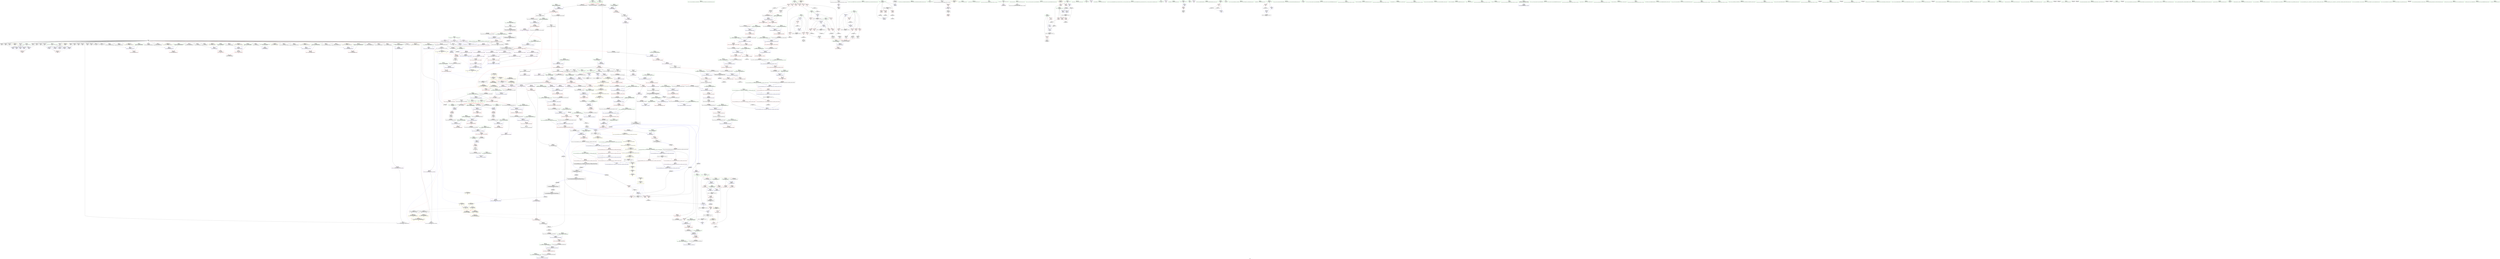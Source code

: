 digraph "SVFG" {
	label="SVFG";

	Node0x55dd0b68a0e0 [shape=record,color=grey,label="{NodeID: 0\nNullPtr|{|<s40>60}}"];
	Node0x55dd0b68a0e0 -> Node0x55dd0b6d3c10[style=solid];
	Node0x55dd0b68a0e0 -> Node0x55dd0b6d3d10[style=solid];
	Node0x55dd0b68a0e0 -> Node0x55dd0b6d3de0[style=solid];
	Node0x55dd0b68a0e0 -> Node0x55dd0b6d3eb0[style=solid];
	Node0x55dd0b68a0e0 -> Node0x55dd0b6cdc70[style=solid];
	Node0x55dd0b68a0e0 -> Node0x55dd0b6cdd40[style=solid];
	Node0x55dd0b68a0e0 -> Node0x55dd0b6cde10[style=solid];
	Node0x55dd0b68a0e0 -> Node0x55dd0b6cdee0[style=solid];
	Node0x55dd0b68a0e0 -> Node0x55dd0b6cdfb0[style=solid];
	Node0x55dd0b68a0e0 -> Node0x55dd0b6ce080[style=solid];
	Node0x55dd0b68a0e0 -> Node0x55dd0b6ce150[style=solid];
	Node0x55dd0b68a0e0 -> Node0x55dd0b6ce220[style=solid];
	Node0x55dd0b68a0e0 -> Node0x55dd0b6ce2f0[style=solid];
	Node0x55dd0b68a0e0 -> Node0x55dd0b6ce3c0[style=solid];
	Node0x55dd0b68a0e0 -> Node0x55dd0b6ce490[style=solid];
	Node0x55dd0b68a0e0 -> Node0x55dd0b6ce560[style=solid];
	Node0x55dd0b68a0e0 -> Node0x55dd0b6ce630[style=solid];
	Node0x55dd0b68a0e0 -> Node0x55dd0b6ce700[style=solid];
	Node0x55dd0b68a0e0 -> Node0x55dd0b6ce7d0[style=solid];
	Node0x55dd0b68a0e0 -> Node0x55dd0b6ce8a0[style=solid];
	Node0x55dd0b68a0e0 -> Node0x55dd0b6ce970[style=solid];
	Node0x55dd0b68a0e0 -> Node0x55dd0b6cea40[style=solid];
	Node0x55dd0b68a0e0 -> Node0x55dd0b6ceb10[style=solid];
	Node0x55dd0b68a0e0 -> Node0x55dd0b6cebe0[style=solid];
	Node0x55dd0b68a0e0 -> Node0x55dd0b6cecb0[style=solid];
	Node0x55dd0b68a0e0 -> Node0x55dd0b6ced80[style=solid];
	Node0x55dd0b68a0e0 -> Node0x55dd0b6cee50[style=solid];
	Node0x55dd0b68a0e0 -> Node0x55dd0b6cef20[style=solid];
	Node0x55dd0b68a0e0 -> Node0x55dd0b6ceff0[style=solid];
	Node0x55dd0b68a0e0 -> Node0x55dd0b6cf0c0[style=solid];
	Node0x55dd0b68a0e0 -> Node0x55dd0b6cf190[style=solid];
	Node0x55dd0b68a0e0 -> Node0x55dd0b6cf260[style=solid];
	Node0x55dd0b68a0e0 -> Node0x55dd0b6cf330[style=solid];
	Node0x55dd0b68a0e0 -> Node0x55dd0b6cf400[style=solid];
	Node0x55dd0b68a0e0 -> Node0x55dd0b6e8260[style=solid];
	Node0x55dd0b68a0e0 -> Node0x55dd0b6eb9d0[style=solid];
	Node0x55dd0b68a0e0 -> Node0x55dd0b6ebaa0[style=solid];
	Node0x55dd0b68a0e0 -> Node0x55dd0b6ebb70[style=solid];
	Node0x55dd0b68a0e0 -> Node0x55dd0b700970[style=solid];
	Node0x55dd0b68a0e0 -> Node0x55dd0b704210[style=solid];
	Node0x55dd0b68a0e0:s40 -> Node0x55dd0b785fd0[style=solid,color=red];
	Node0x55dd0b733b70 [shape=record,color=black,label="{NodeID: 941\nMR_34V_5 = PHI(MR_34V_6, MR_34V_4, )\npts\{129 \}\n|{|<s4>27}}"];
	Node0x55dd0b733b70 -> Node0x55dd0b6de870[style=dashed];
	Node0x55dd0b733b70 -> Node0x55dd0b6df160[style=dashed];
	Node0x55dd0b733b70 -> Node0x55dd0b6e9bc0[style=dashed];
	Node0x55dd0b733b70 -> Node0x55dd0b726970[style=dashed];
	Node0x55dd0b733b70:s4 -> Node0x55dd0b73afe0[style=dashed,color=red];
	Node0x55dd0b6d6f70 [shape=record,color=red,label="{NodeID: 443\n958\<--935\n\<--__first.addr\n_ZSt10__fill_n_aIPxmxEN9__gnu_cxx11__enable_ifIXsr11__is_scalarIT1_EE7__valueET_E6__typeES4_T0_RKS3_\n}"];
	Node0x55dd0b6d6f70 -> Node0x55dd0b6edb20[style=solid];
	Node0x55dd0b78a770 [shape=record,color=black,label="{NodeID: 1384\n740 = PHI(733, )\n1st arg _ZN9__gnu_cxx13new_allocatorIxEC2ERKS1_ }"];
	Node0x55dd0b78a770 -> Node0x55dd0b6ec390[style=solid];
	Node0x55dd0b6da540 [shape=record,color=black,label="{NodeID: 277\n1030\<--1029\n\<--\n_ZNSt16allocator_traitsISaIxEE10deallocateERS0_Pxm\n|{<s0>72}}"];
	Node0x55dd0b6da540:s0 -> Node0x55dd0b7842a0[style=solid,color=red];
	Node0x55dd0b6cad90 [shape=record,color=green,label="{NodeID: 111\n642\<--643\n_ZNSt12_Vector_baseIxSaIxEE13_M_deallocateEPxm\<--_ZNSt12_Vector_baseIxSaIxEE13_M_deallocateEPxm_field_insensitive\n}"];
	Node0x55dd0b73c930 [shape=record,color=yellow,style=double,label="{NodeID: 1052\n65V_1 = ENCHI(MR_65V_0)\npts\{113 121 \}\nFun[_ZSt20uninitialized_fill_nIPxmxET_S1_T0_RKT1_]|{<s0>65}}"];
	Node0x55dd0b73c930:s0 -> Node0x55dd0b738b30[style=dashed,color=red];
	Node0x55dd0b704390 [shape=record,color=grey,label="{NodeID: 886\n806 = cmp(802, 803, )\n}"];
	Node0x55dd0b6ec7a0 [shape=record,color=blue,label="{NodeID: 554\n792\<--789\nthis.addr\<--this\n_ZN9__gnu_cxx13new_allocatorIxE8allocateEmPKv\n}"];
	Node0x55dd0b6ec7a0 -> Node0x55dd0b6d61a0[style=dashed];
	Node0x55dd0b6d42c0 [shape=record,color=red,label="{NodeID: 388\n472\<--471\n\<--\n_ZSt3maxIxERKT_S2_S2_\n}"];
	Node0x55dd0b6d42c0 -> Node0x55dd0b703610[style=solid];
	Node0x55dd0b784a20 [shape=record,color=black,label="{NodeID: 1329\n588 = PHI(401, )\n0th arg _ZNSt6vectorIxSaIxEE18_M_fill_initializeEmRKx }"];
	Node0x55dd0b784a20 -> Node0x55dd0b6eb280[style=solid];
	Node0x55dd0b6cf4d0 [shape=record,color=black,label="{NodeID: 222\n12\<--11\n\<--_ZSt3cin\nCan only get source location for instruction, argument, global var or function.}"];
	Node0x55dd0b6cf4d0 -> Node0x55dd0b6dcb30[style=solid];
	Node0x55dd0b6cb7d0 [shape=record,color=green,label="{NodeID: 56\n163\<--164\n_ZStlsISt11char_traitsIcEERSt13basic_ostreamIcT_ES5_PKc\<--_ZStlsISt11char_traitsIcEERSt13basic_ostreamIcT_ES5_PKc_field_insensitive\n}"];
	Node0x55dd0b6e9af0 [shape=record,color=blue,label="{NodeID: 499\n132\<--302\nref.tmp47\<--sub53\nmain\n|{|<s3>27}}"];
	Node0x55dd0b6e9af0 -> Node0x55dd0b6df160[style=dashed];
	Node0x55dd0b6e9af0 -> Node0x55dd0b6e9af0[style=dashed];
	Node0x55dd0b6e9af0 -> Node0x55dd0b727370[style=dashed];
	Node0x55dd0b6e9af0:s3 -> Node0x55dd0b73b0c0[style=dashed,color=red];
	Node0x55dd0b6dd350 [shape=record,color=red,label="{NodeID: 333\n68\<--55\n\<--n.addr\n_Z4powMxx\n}"];
	Node0x55dd0b6dd350 -> Node0x55dd0b701b10[style=solid];
	Node0x55dd0b6d2980 [shape=record,color=green,label="{NodeID: 167\n1000\<--1001\n_ZNSt16allocator_traitsISaIxEE10deallocateERS0_Pxm\<--_ZNSt16allocator_traitsISaIxEE10deallocateERS0_Pxm_field_insensitive\n}"];
	Node0x55dd0b6a1660 [shape=record,color=green,label="{NodeID: 1\n7\<--1\n__dso_handle\<--dummyObj\nGlob }"];
	Node0x55dd0b6d7040 [shape=record,color=red,label="{NodeID: 444\n965\<--935\n\<--__first.addr\n_ZSt10__fill_n_aIPxmxEN9__gnu_cxx11__enable_ifIXsr11__is_scalarIT1_EE7__valueET_E6__typeES4_T0_RKS3_\n}"];
	Node0x55dd0b6d7040 -> Node0x55dd0b6dc990[style=solid];
	Node0x55dd0b78a8b0 [shape=record,color=black,label="{NodeID: 1385\n909 = PHI(901, )\n0th arg _ZSt6fill_nIPxmxET_S1_T0_RKT1_ }"];
	Node0x55dd0b78a8b0 -> Node0x55dd0b6ed4a0[style=solid];
	Node0x55dd0b6da610 [shape=record,color=black,label="{NodeID: 278\n1052\<--1051\n\<--\n_ZN9__gnu_cxx13new_allocatorIxE10deallocateEPxm\n}"];
	Node0x55dd0b6cae90 [shape=record,color=green,label="{NodeID: 112\n661\<--662\nthis.addr\<--this.addr_field_insensitive\n_ZNSt12_Vector_baseIxSaIxEE12_Vector_implC2ERKS0_\n}"];
	Node0x55dd0b6cae90 -> Node0x55dd0b6d54a0[style=solid];
	Node0x55dd0b6cae90 -> Node0x55dd0b6eb830[style=solid];
	Node0x55dd0b722160 [shape=record,color=black,label="{NodeID: 887\nMR_82V_3 = PHI(MR_82V_4, MR_82V_2, )\npts\{464 \}\n}"];
	Node0x55dd0b722160 -> Node0x55dd0b6dfbf0[style=dashed];
	Node0x55dd0b6ec870 [shape=record,color=blue,label="{NodeID: 555\n794\<--790\n__n.addr\<--__n\n_ZN9__gnu_cxx13new_allocatorIxE8allocateEmPKv\n}"];
	Node0x55dd0b6ec870 -> Node0x55dd0b6d6270[style=dashed];
	Node0x55dd0b6ec870 -> Node0x55dd0b6d6340[style=dashed];
	Node0x55dd0b6d4390 [shape=record,color=red,label="{NodeID: 389\n474\<--473\n\<--\n_ZSt3maxIxERKT_S2_S2_\n}"];
	Node0x55dd0b6d4390 -> Node0x55dd0b703610[style=solid];
	Node0x55dd0b784b60 [shape=record,color=black,label="{NodeID: 1330\n589 = PHI(408, )\n1st arg _ZNSt6vectorIxSaIxEE18_M_fill_initializeEmRKx }"];
	Node0x55dd0b784b60 -> Node0x55dd0b6eb350[style=solid];
	Node0x55dd0b6cf5d0 [shape=record,color=black,label="{NodeID: 223\n13\<--11\n\<--_ZSt3cin\nCan only get source location for instruction, argument, global var or function.}"];
	Node0x55dd0b6cf5d0 -> Node0x55dd0b6dcf40[style=solid];
	Node0x55dd0b6cb8d0 [shape=record,color=green,label="{NodeID: 57\n169\<--170\n_ZNSolsEi\<--_ZNSolsEi_field_insensitive\n}"];
	Node0x55dd0b6e9bc0 [shape=record,color=blue,label="{NodeID: 500\n128\<--307\nres\<--\nmain\n}"];
	Node0x55dd0b6e9bc0 -> Node0x55dd0b733b70[style=dashed];
	Node0x55dd0b6dd420 [shape=record,color=red,label="{NodeID: 334\n86\<--55\n\<--n.addr\n_Z4powMxx\n}"];
	Node0x55dd0b6dd420 -> Node0x55dd0b701210[style=solid];
	Node0x55dd0b6d2a80 [shape=record,color=green,label="{NodeID: 168\n1007\<--1008\n__cxa_begin_catch\<--__cxa_begin_catch_field_insensitive\n}"];
	Node0x55dd0b6c6eb0 [shape=record,color=green,label="{NodeID: 2\n9\<--1\n\<--dummyObj\nCan only get source location for instruction, argument, global var or function.}"];
	Node0x55dd0b6d7110 [shape=record,color=red,label="{NodeID: 445\n969\<--935\n\<--__first.addr\n_ZSt10__fill_n_aIPxmxEN9__gnu_cxx11__enable_ifIXsr11__is_scalarIT1_EE7__valueET_E6__typeES4_T0_RKS3_\n}"];
	Node0x55dd0b6d7110 -> Node0x55dd0b6da2d0[style=solid];
	Node0x55dd0b78a9f0 [shape=record,color=black,label="{NodeID: 1386\n910 = PHI(902, )\n1st arg _ZSt6fill_nIPxmxET_S1_T0_RKT1_ }"];
	Node0x55dd0b78a9f0 -> Node0x55dd0b6ed570[style=solid];
	Node0x55dd0b6da6e0 [shape=record,color=purple,label="{NodeID: 279\n32\<--4\n\<--_ZStL8__ioinit\n__cxx_global_var_init\n}"];
	Node0x55dd0b6caf60 [shape=record,color=green,label="{NodeID: 113\n663\<--664\n__a.addr\<--__a.addr_field_insensitive\n_ZNSt12_Vector_baseIxSaIxEE12_Vector_implC2ERKS0_\n}"];
	Node0x55dd0b6caf60 -> Node0x55dd0b6d5570[style=solid];
	Node0x55dd0b6caf60 -> Node0x55dd0b6eb900[style=solid];
	Node0x55dd0b722250 [shape=record,color=black,label="{NodeID: 888\nMR_40V_2 = PHI(MR_40V_3, MR_40V_1, )\npts\{815 \}\n|{|<s1>68}}"];
	Node0x55dd0b722250 -> Node0x55dd0b6edb20[style=dashed];
	Node0x55dd0b722250:s1 -> Node0x55dd0b74c710[style=dashed,color=blue];
	Node0x55dd0b6ec940 [shape=record,color=blue,label="{NodeID: 556\n796\<--791\n.addr\<--\n_ZN9__gnu_cxx13new_allocatorIxE8allocateEmPKv\n}"];
	Node0x55dd0b6d4460 [shape=record,color=red,label="{NodeID: 390\n497\<--490\nthis1\<--this.addr\n_ZNSt6vectorIxSaIxEED2Ev\n}"];
	Node0x55dd0b6d4460 -> Node0x55dd0b6d8ce0[style=solid];
	Node0x55dd0b6d4460 -> Node0x55dd0b6d8db0[style=solid];
	Node0x55dd0b6d4460 -> Node0x55dd0b6d8e80[style=solid];
	Node0x55dd0b6d4460 -> Node0x55dd0b6d8f50[style=solid];
	Node0x55dd0b6d4460 -> Node0x55dd0b6d9020[style=solid];
	Node0x55dd0b784ca0 [shape=record,color=black,label="{NodeID: 1331\n590 = PHI(409, )\n2nd arg _ZNSt6vectorIxSaIxEE18_M_fill_initializeEmRKx }"];
	Node0x55dd0b784ca0 -> Node0x55dd0b6eb420[style=solid];
	Node0x55dd0b6cf6d0 [shape=record,color=black,label="{NodeID: 224\n34\<--35\n\<--_ZNSt8ios_base4InitD1Ev\nCan only get source location for instruction, argument, global var or function.}"];
	Node0x55dd0b6cb9d0 [shape=record,color=green,label="{NodeID: 58\n175\<--176\n_ZNSt7__cxx1112basic_stringIcSt11char_traitsIcESaIcEEC1Ev\<--_ZNSt7__cxx1112basic_stringIcSt11char_traitsIcESaIcEEC1Ev_field_insensitive\n}"];
	Node0x55dd0b6e9c90 [shape=record,color=blue,label="{NodeID: 501\n130\<--311\ni43\<--inc58\nmain\n}"];
	Node0x55dd0b6e9c90 -> Node0x55dd0b6de940[style=dashed];
	Node0x55dd0b6e9c90 -> Node0x55dd0b6dea10[style=dashed];
	Node0x55dd0b6e9c90 -> Node0x55dd0b6deae0[style=dashed];
	Node0x55dd0b6e9c90 -> Node0x55dd0b6debb0[style=dashed];
	Node0x55dd0b6e9c90 -> Node0x55dd0b6e9c90[style=dashed];
	Node0x55dd0b6e9c90 -> Node0x55dd0b726e70[style=dashed];
	Node0x55dd0b6dd4f0 [shape=record,color=red,label="{NodeID: 335\n72\<--57\n\<--y\n_Z4powMxx\n}"];
	Node0x55dd0b6dd4f0 -> Node0x55dd0b700f10[style=solid];
	Node0x55dd0b74b340 [shape=record,color=yellow,style=double,label="{NodeID: 1276\n42V_3 = CSCHI(MR_42V_2)\npts\{1110000 \}\nCS[]|{|<s1>16|<s2>22|<s3>32|<s4>34}}"];
	Node0x55dd0b74b340 -> Node0x55dd0b727d70[style=dashed];
	Node0x55dd0b74b340:s1 -> Node0x55dd0b73d7d0[style=dashed,color=red];
	Node0x55dd0b74b340:s2 -> Node0x55dd0b73d7d0[style=dashed,color=red];
	Node0x55dd0b74b340:s3 -> Node0x55dd0b7238c0[style=dashed,color=red];
	Node0x55dd0b74b340:s4 -> Node0x55dd0b7238c0[style=dashed,color=red];
	Node0x55dd0b6d2b80 [shape=record,color=green,label="{NodeID: 169\n1010\<--1011\n_ZSt9terminatev\<--_ZSt9terminatev_field_insensitive\n}"];
	Node0x55dd0b6c6f40 [shape=record,color=green,label="{NodeID: 3\n11\<--1\n_ZSt3cin\<--dummyObj\nGlob }"];
	Node0x55dd0b6d71e0 [shape=record,color=red,label="{NodeID: 446\n951\<--937\n\<--__n.addr\n_ZSt10__fill_n_aIPxmxEN9__gnu_cxx11__enable_ifIXsr11__is_scalarIT1_EE7__valueET_E6__typeES4_T0_RKS3_\n}"];
	Node0x55dd0b6d71e0 -> Node0x55dd0b6eda50[style=solid];
	Node0x55dd0b78ab30 [shape=record,color=black,label="{NodeID: 1387\n445 = PHI(211, 255, 259, 264, 293, 299, )\n1st arg _ZNSt6vectorIxSaIxEEixEm }"];
	Node0x55dd0b78ab30 -> Node0x55dd0b6ea650[style=solid];
	Node0x55dd0b6da7b0 [shape=record,color=purple,label="{NodeID: 280\n161\<--15\n\<--.str\nmain\n}"];
	Node0x55dd0b6cb030 [shape=record,color=green,label="{NodeID: 114\n671\<--672\n_ZNSaIxEC2ERKS_\<--_ZNSaIxEC2ERKS__field_insensitive\n}"];
	Node0x55dd0b722750 [shape=record,color=black,label="{NodeID: 889\nMR_210V_3 = PHI(MR_210V_4, MR_210V_2, )\npts\{936 \}\n}"];
	Node0x55dd0b722750 -> Node0x55dd0b6d6f70[style=dashed];
	Node0x55dd0b722750 -> Node0x55dd0b6d7040[style=dashed];
	Node0x55dd0b722750 -> Node0x55dd0b6d7110[style=dashed];
	Node0x55dd0b722750 -> Node0x55dd0b6edcc0[style=dashed];
	Node0x55dd0b6eca10 [shape=record,color=blue,label="{NodeID: 557\n822\<--821\nthis.addr\<--this\n_ZNK9__gnu_cxx13new_allocatorIxE8max_sizeEv\n}"];
	Node0x55dd0b6eca10 -> Node0x55dd0b6d6410[style=dashed];
	Node0x55dd0b6d4530 [shape=record,color=red,label="{NodeID: 391\n524\<--492\nexn\<--exn.slot\n_ZNSt6vectorIxSaIxEED2Ev\n|{<s0>45}}"];
	Node0x55dd0b6d4530:s0 -> Node0x55dd0b77ae00[style=solid,color=red];
	Node0x55dd0b784de0 [shape=record,color=black,label="{NodeID: 1332\n381 = PHI(110, 118, )\n0th arg _ZNSt6vectorIxSaIxEEC2EmRKxRKS0_ }"];
	Node0x55dd0b784de0 -> Node0x55dd0b6e9fd0[style=solid];
	Node0x55dd0b6cf7d0 [shape=record,color=black,label="{NodeID: 225\n50\<--91\n_Z4powMxx_ret\<--\n_Z4powMxx\n}"];
	Node0x55dd0b6cbad0 [shape=record,color=green,label="{NodeID: 59\n178\<--179\n_ZStrsIcSt11char_traitsIcESaIcEERSt13basic_istreamIT_T0_ES7_RNSt7__cxx1112basic_stringIS4_S5_T1_EE\<--_ZStrsIcSt11char_traitsIcESaIcEERSt13basic_istreamIT_T0_ES7_RNSt7__cxx1112basic_stringIS4_S5_T1_EE_field_insensitive\n}"];
	Node0x55dd0b6e9d60 [shape=record,color=blue,label="{NodeID: 502\n106\<--315\nexn.slot\<--\nmain\n}"];
	Node0x55dd0b6e9d60 -> Node0x55dd0b6ddde0[style=dashed];
	Node0x55dd0b6dd5c0 [shape=record,color=red,label="{NodeID: 336\n91\<--57\n\<--y\n_Z4powMxx\n}"];
	Node0x55dd0b6dd5c0 -> Node0x55dd0b6cf7d0[style=solid];
	Node0x55dd0b74b420 [shape=record,color=yellow,style=double,label="{NodeID: 1277\n46V_3 = CSCHI(MR_46V_2)\npts\{1110001 1110002 \}\nCS[]|{|<s1>32|<s2>32|<s3>34|<s4>34}}"];
	Node0x55dd0b74b420 -> Node0x55dd0b728770[style=dashed];
	Node0x55dd0b74b420:s1 -> Node0x55dd0b737a40[style=dashed,color=red];
	Node0x55dd0b74b420:s2 -> Node0x55dd0b737b50[style=dashed,color=red];
	Node0x55dd0b74b420:s3 -> Node0x55dd0b737a40[style=dashed,color=red];
	Node0x55dd0b74b420:s4 -> Node0x55dd0b737b50[style=dashed,color=red];
	Node0x55dd0b6d2c80 [shape=record,color=green,label="{NodeID: 170\n1020\<--1021\n__a.addr\<--__a.addr_field_insensitive\n_ZNSt16allocator_traitsISaIxEE10deallocateERS0_Pxm\n}"];
	Node0x55dd0b6d2c80 -> Node0x55dd0b6d7ad0[style=solid];
	Node0x55dd0b6d2c80 -> Node0x55dd0b6ee0d0[style=solid];
	Node0x55dd0b6c71f0 [shape=record,color=green,label="{NodeID: 4\n14\<--1\n_ZSt4cout\<--dummyObj\nGlob }"];
	Node0x55dd0b6d72b0 [shape=record,color=red,label="{NodeID: 447\n948\<--939\n\<--__value.addr\n_ZSt10__fill_n_aIPxmxEN9__gnu_cxx11__enable_ifIXsr11__is_scalarIT1_EE7__valueET_E6__typeES4_T0_RKS3_\n}"];
	Node0x55dd0b6d72b0 -> Node0x55dd0b6d75f0[style=solid];
	Node0x55dd0b78b080 [shape=record,color=black,label="{NodeID: 1388\n832 = PHI(604, )\n0th arg _ZSt24__uninitialized_fill_n_aIPxmxxET_S1_T0_RKT1_RSaIT2_E }"];
	Node0x55dd0b78b080 -> Node0x55dd0b6ecae0[style=solid];
	Node0x55dd0b6da880 [shape=record,color=purple,label="{NodeID: 281\n171\<--17\n\<--.str.1\nmain\n}"];
	Node0x55dd0b6cfd00 [shape=record,color=green,label="{NodeID: 115\n683\<--684\nthis.addr\<--this.addr_field_insensitive\n_ZNSt12_Vector_baseIxSaIxEE17_M_create_storageEm\n}"];
	Node0x55dd0b6cfd00 -> Node0x55dd0b6d5640[style=solid];
	Node0x55dd0b6cfd00 -> Node0x55dd0b6ebc40[style=solid];
	Node0x55dd0b722840 [shape=record,color=black,label="{NodeID: 890\nMR_218V_3 = PHI(MR_218V_4, MR_218V_2, )\npts\{944 \}\n}"];
	Node0x55dd0b722840 -> Node0x55dd0b6d7450[style=dashed];
	Node0x55dd0b722840 -> Node0x55dd0b6d7520[style=dashed];
	Node0x55dd0b722840 -> Node0x55dd0b6edbf0[style=dashed];
	Node0x55dd0b6ecae0 [shape=record,color=blue,label="{NodeID: 558\n836\<--832\n__first.addr\<--__first\n_ZSt24__uninitialized_fill_n_aIPxmxxET_S1_T0_RKT1_RSaIT2_E\n}"];
	Node0x55dd0b6ecae0 -> Node0x55dd0b6d64e0[style=dashed];
	Node0x55dd0b6d4600 [shape=record,color=red,label="{NodeID: 392\n501\<--500\n\<--_M_start\n_ZNSt6vectorIxSaIxEED2Ev\n|{<s0>42}}"];
	Node0x55dd0b6d4600:s0 -> Node0x55dd0b78a240[style=solid,color=red];
	Node0x55dd0b784ff0 [shape=record,color=black,label="{NodeID: 1333\n382 = PHI(182, 242, )\n1st arg _ZNSt6vectorIxSaIxEEC2EmRKxRKS0_ }"];
	Node0x55dd0b784ff0 -> Node0x55dd0b6ea0a0[style=solid];
	Node0x55dd0b6cf8a0 [shape=record,color=black,label="{NodeID: 226\n142\<--141\n\<--vbase.offset.ptr\nmain\n}"];
	Node0x55dd0b6cf8a0 -> Node0x55dd0b6dec80[style=solid];
	Node0x55dd0b6cbbd0 [shape=record,color=green,label="{NodeID: 60\n185\<--186\n_ZNSaIxEC2Ev\<--_ZNSaIxEC2Ev_field_insensitive\n}"];
	Node0x55dd0b6e9e30 [shape=record,color=blue,label="{NodeID: 503\n108\<--317\nehselector.slot\<--\nmain\n}"];
	Node0x55dd0b6e9e30 -> Node0x55dd0b6ddeb0[style=dashed];
	Node0x55dd0b6dd690 [shape=record,color=red,label="{NodeID: 337\n339\<--96\n\<--retval\nmain\n}"];
	Node0x55dd0b6dd690 -> Node0x55dd0b6d8660[style=solid];
	Node0x55dd0b6d2d50 [shape=record,color=green,label="{NodeID: 171\n1022\<--1023\n__p.addr\<--__p.addr_field_insensitive\n_ZNSt16allocator_traitsISaIxEE10deallocateERS0_Pxm\n}"];
	Node0x55dd0b6d2d50 -> Node0x55dd0b6d7ba0[style=solid];
	Node0x55dd0b6d2d50 -> Node0x55dd0b6ee1a0[style=solid];
	Node0x55dd0b6c7280 [shape=record,color=green,label="{NodeID: 5\n15\<--1\n.str\<--dummyObj\nGlob }"];
	Node0x55dd0b6d7380 [shape=record,color=red,label="{NodeID: 448\n957\<--941\n\<--__tmp\n_ZSt10__fill_n_aIPxmxEN9__gnu_cxx11__enable_ifIXsr11__is_scalarIT1_EE7__valueET_E6__typeES4_T0_RKS3_\n}"];
	Node0x55dd0b6d7380 -> Node0x55dd0b6edb20[style=solid];
	Node0x55dd0b78b190 [shape=record,color=black,label="{NodeID: 1389\n833 = PHI(605, )\n1st arg _ZSt24__uninitialized_fill_n_aIPxmxxET_S1_T0_RKT1_RSaIT2_E }"];
	Node0x55dd0b78b190 -> Node0x55dd0b6ecbb0[style=solid];
	Node0x55dd0b6da950 [shape=record,color=purple,label="{NodeID: 282\n327\<--19\n\<--.str.2\nmain\n}"];
	Node0x55dd0b6cfdd0 [shape=record,color=green,label="{NodeID: 116\n685\<--686\n__n.addr\<--__n.addr_field_insensitive\n_ZNSt12_Vector_baseIxSaIxEE17_M_create_storageEm\n}"];
	Node0x55dd0b6cfdd0 -> Node0x55dd0b6d5710[style=solid];
	Node0x55dd0b6cfdd0 -> Node0x55dd0b6d57e0[style=solid];
	Node0x55dd0b6cfdd0 -> Node0x55dd0b6ebd10[style=solid];
	Node0x55dd0b6ecbb0 [shape=record,color=blue,label="{NodeID: 559\n838\<--833\n__n.addr\<--__n\n_ZSt24__uninitialized_fill_n_aIPxmxxET_S1_T0_RKT1_RSaIT2_E\n}"];
	Node0x55dd0b6ecbb0 -> Node0x55dd0b6d65b0[style=dashed];
	Node0x55dd0b6d46d0 [shape=record,color=red,label="{NodeID: 393\n505\<--504\n\<--_M_finish\n_ZNSt6vectorIxSaIxEED2Ev\n|{<s0>42}}"];
	Node0x55dd0b6d46d0:s0 -> Node0x55dd0b78a3b0[style=solid,color=red];
	Node0x55dd0b785170 [shape=record,color=black,label="{NodeID: 1334\n383 = PHI(112, 120, )\n2nd arg _ZNSt6vectorIxSaIxEEC2EmRKxRKS0_ }"];
	Node0x55dd0b785170 -> Node0x55dd0b6ea170[style=solid];
	Node0x55dd0b6cf970 [shape=record,color=black,label="{NodeID: 227\n145\<--144\n\<--add.ptr\nmain\n}"];
	Node0x55dd0b6cbcd0 [shape=record,color=green,label="{NodeID: 61\n188\<--189\n_ZNSt6vectorIxSaIxEEC2EmRKxRKS0_\<--_ZNSt6vectorIxSaIxEEC2EmRKxRKS0__field_insensitive\n}"];
	Node0x55dd0b6e9f00 [shape=record,color=blue,label="{NodeID: 504\n371\<--370\nthis.addr\<--this\n_ZNSaIxEC2Ev\n}"];
	Node0x55dd0b6e9f00 -> Node0x55dd0b6df230[style=dashed];
	Node0x55dd0b6dd760 [shape=record,color=red,label="{NodeID: 338\n155\<--98\n\<--t\nmain\n}"];
	Node0x55dd0b6dd760 -> Node0x55dd0b701f90[style=solid];
	Node0x55dd0b6dd760 -> Node0x55dd0b703d90[style=solid];
	Node0x55dd0b74b660 [shape=record,color=yellow,style=double,label="{NodeID: 1279\n44V_4 = CSCHI(MR_44V_2)\npts\{1190000 \}\nCS[]|{|<s1>21|<s2>23|<s3>25|<s4>26|<s5>28|<s6>31}}"];
	Node0x55dd0b74b660 -> Node0x55dd0b728270[style=dashed];
	Node0x55dd0b74b660:s1 -> Node0x55dd0b73d7d0[style=dashed,color=red];
	Node0x55dd0b74b660:s2 -> Node0x55dd0b73d7d0[style=dashed,color=red];
	Node0x55dd0b74b660:s3 -> Node0x55dd0b73d7d0[style=dashed,color=red];
	Node0x55dd0b74b660:s4 -> Node0x55dd0b73d7d0[style=dashed,color=red];
	Node0x55dd0b74b660:s5 -> Node0x55dd0b7238c0[style=dashed,color=red];
	Node0x55dd0b74b660:s6 -> Node0x55dd0b7238c0[style=dashed,color=red];
	Node0x55dd0b6d2e20 [shape=record,color=green,label="{NodeID: 172\n1024\<--1025\n__n.addr\<--__n.addr_field_insensitive\n_ZNSt16allocator_traitsISaIxEE10deallocateERS0_Pxm\n}"];
	Node0x55dd0b6d2e20 -> Node0x55dd0b6d7c70[style=solid];
	Node0x55dd0b6d2e20 -> Node0x55dd0b6ee270[style=solid];
	Node0x55dd0b6c7310 [shape=record,color=green,label="{NodeID: 6\n17\<--1\n.str.1\<--dummyObj\nGlob }"];
	Node0x55dd0b6d7450 [shape=record,color=red,label="{NodeID: 449\n954\<--943\n\<--__niter\n_ZSt10__fill_n_aIPxmxEN9__gnu_cxx11__enable_ifIXsr11__is_scalarIT1_EE7__valueET_E6__typeES4_T0_RKS3_\n}"];
	Node0x55dd0b6d7450 -> Node0x55dd0b703a90[style=solid];
	Node0x55dd0b78b2a0 [shape=record,color=black,label="{NodeID: 1390\n834 = PHI(606, )\n2nd arg _ZSt24__uninitialized_fill_n_aIPxmxxET_S1_T0_RKT1_RSaIT2_E }"];
	Node0x55dd0b78b2a0 -> Node0x55dd0b6ecc80[style=solid];
	Node0x55dd0b6daa20 [shape=record,color=purple,label="{NodeID: 283\n1107\<--21\nllvm.global_ctors_0\<--llvm.global_ctors\nGlob }"];
	Node0x55dd0b6daa20 -> Node0x55dd0b6e8060[style=solid];
	Node0x55dd0b6cfea0 [shape=record,color=green,label="{NodeID: 117\n692\<--693\n_ZNSt12_Vector_baseIxSaIxEE11_M_allocateEm\<--_ZNSt12_Vector_baseIxSaIxEE11_M_allocateEm_field_insensitive\n}"];
	Node0x55dd0b6ecc80 [shape=record,color=blue,label="{NodeID: 560\n840\<--834\n__x.addr\<--__x\n_ZSt24__uninitialized_fill_n_aIPxmxxET_S1_T0_RKT1_RSaIT2_E\n}"];
	Node0x55dd0b6ecc80 -> Node0x55dd0b6d6680[style=dashed];
	Node0x55dd0b6d47a0 [shape=record,color=red,label="{NodeID: 394\n536\<--533\nthis1\<--this.addr\n_ZN9__gnu_cxx13new_allocatorIxEC2Ev\n}"];
	Node0x55dd0b7852f0 [shape=record,color=black,label="{NodeID: 1335\n384 = PHI(114, 122, )\n3rd arg _ZNSt6vectorIxSaIxEEC2EmRKxRKS0_ }"];
	Node0x55dd0b7852f0 -> Node0x55dd0b6ea240[style=solid];
	Node0x55dd0b6cfa40 [shape=record,color=black,label="{NodeID: 228\n182\<--181\nconv\<--add\nmain\n|{<s0>13}}"];
	Node0x55dd0b6cfa40:s0 -> Node0x55dd0b784ff0[style=solid,color=red];
	Node0x55dd0b6cbdd0 [shape=record,color=green,label="{NodeID: 62\n191\<--192\n_ZNSaIxED2Ev\<--_ZNSaIxED2Ev_field_insensitive\n}"];
	Node0x55dd0b6e9fd0 [shape=record,color=blue,label="{NodeID: 505\n385\<--381\nthis.addr\<--this\n_ZNSt6vectorIxSaIxEEC2EmRKxRKS0_\n}"];
	Node0x55dd0b6e9fd0 -> Node0x55dd0b6df300[style=dashed];
	Node0x55dd0b6dd830 [shape=record,color=red,label="{NodeID: 339\n165\<--100\n\<--cas\nmain\n}"];
	Node0x55dd0b6dd830 -> Node0x55dd0b701c90[style=solid];
	Node0x55dd0b74b740 [shape=record,color=yellow,style=double,label="{NodeID: 1280\n48V_4 = CSCHI(MR_48V_2)\npts\{1190001 1190002 \}\nCS[]|{|<s1>28|<s2>28|<s3>31|<s4>31}}"];
	Node0x55dd0b74b740 -> Node0x55dd0b728c70[style=dashed];
	Node0x55dd0b74b740:s1 -> Node0x55dd0b737a40[style=dashed,color=red];
	Node0x55dd0b74b740:s2 -> Node0x55dd0b737b50[style=dashed,color=red];
	Node0x55dd0b74b740:s3 -> Node0x55dd0b737a40[style=dashed,color=red];
	Node0x55dd0b74b740:s4 -> Node0x55dd0b737b50[style=dashed,color=red];
	Node0x55dd0b6d2ef0 [shape=record,color=green,label="{NodeID: 173\n1034\<--1035\n_ZN9__gnu_cxx13new_allocatorIxE10deallocateEPxm\<--_ZN9__gnu_cxx13new_allocatorIxE10deallocateEPxm_field_insensitive\n}"];
	Node0x55dd0b6c7be0 [shape=record,color=green,label="{NodeID: 7\n19\<--1\n.str.2\<--dummyObj\nGlob }"];
	Node0x55dd0b6d7520 [shape=record,color=red,label="{NodeID: 450\n961\<--943\n\<--__niter\n_ZSt10__fill_n_aIPxmxEN9__gnu_cxx11__enable_ifIXsr11__is_scalarIT1_EE7__valueET_E6__typeES4_T0_RKS3_\n}"];
	Node0x55dd0b6d7520 -> Node0x55dd0b701e10[style=solid];
	Node0x55dd0b78b3b0 [shape=record,color=black,label="{NodeID: 1391\n835 = PHI(608, )\n3rd arg _ZSt24__uninitialized_fill_n_aIPxmxxET_S1_T0_RKT1_RSaIT2_E }"];
	Node0x55dd0b78b3b0 -> Node0x55dd0b6ecd50[style=solid];
	Node0x55dd0b6dab20 [shape=record,color=purple,label="{NodeID: 284\n1108\<--21\nllvm.global_ctors_1\<--llvm.global_ctors\nGlob }"];
	Node0x55dd0b6dab20 -> Node0x55dd0b6e8160[style=solid];
	Node0x55dd0b6cffa0 [shape=record,color=green,label="{NodeID: 118\n714\<--715\nthis.addr\<--this.addr_field_insensitive\n_ZNSt12_Vector_baseIxSaIxEE12_Vector_implD2Ev\n}"];
	Node0x55dd0b6cffa0 -> Node0x55dd0b6d5a50[style=solid];
	Node0x55dd0b6cffa0 -> Node0x55dd0b6ec050[style=solid];
	Node0x55dd0b724b70 [shape=record,color=black,label="{NodeID: 893\nMR_16V_3 = PHI(MR_16V_4, MR_16V_2, )\npts\{101 \}\n}"];
	Node0x55dd0b724b70 -> Node0x55dd0b6dd830[style=dashed];
	Node0x55dd0b724b70 -> Node0x55dd0b6e8ab0[style=dashed];
	Node0x55dd0b6ecd50 [shape=record,color=blue,label="{NodeID: 561\n842\<--835\n.addr\<--\n_ZSt24__uninitialized_fill_n_aIPxmxxET_S1_T0_RKT1_RSaIT2_E\n}"];
	Node0x55dd0b6d4870 [shape=record,color=red,label="{NodeID: 395\n543\<--540\nthis1\<--this.addr\n_ZN9__gnu_cxx13new_allocatorIxED2Ev\n}"];
	Node0x55dd0b785470 [shape=record,color=black,label="{NodeID: 1336\n865 = PHI(848, )\n0th arg _ZSt20uninitialized_fill_nIPxmxET_S1_T0_RKT1_ }"];
	Node0x55dd0b785470 -> Node0x55dd0b6ecef0[style=solid];
	Node0x55dd0b6cfb10 [shape=record,color=black,label="{NodeID: 229\n201\<--200\nconv11\<--sub\nmain\n}"];
	Node0x55dd0b6cbed0 [shape=record,color=green,label="{NodeID: 63\n203\<--204\n_ZNSt7__cxx1112basic_stringIcSt11char_traitsIcESaIcEEixEm\<--_ZNSt7__cxx1112basic_stringIcSt11char_traitsIcESaIcEEixEm_field_insensitive\n}"];
	Node0x55dd0b6ea0a0 [shape=record,color=blue,label="{NodeID: 506\n387\<--382\n__n.addr\<--__n\n_ZNSt6vectorIxSaIxEEC2EmRKxRKS0_\n}"];
	Node0x55dd0b6ea0a0 -> Node0x55dd0b6df3d0[style=dashed];
	Node0x55dd0b6ea0a0 -> Node0x55dd0b6df4a0[style=dashed];
	Node0x55dd0b6dd900 [shape=record,color=red,label="{NodeID: 340\n180\<--102\n\<--n\nmain\n}"];
	Node0x55dd0b6dd900 -> Node0x55dd0b702710[style=solid];
	Node0x55dd0b74b850 [shape=record,color=yellow,style=double,label="{NodeID: 1281\n40V_2 = CSCHI(MR_40V_1)\npts\{815 \}\nCS[]|{<s0>13|<s1>19|<s2>19|<s3>19|<s4>19|<s5>19|<s6>19}}"];
	Node0x55dd0b74b850:s0 -> Node0x55dd0b72d770[style=dashed,color=blue];
	Node0x55dd0b74b850:s1 -> Node0x55dd0b6dee20[style=dashed,color=blue];
	Node0x55dd0b74b850:s2 -> Node0x55dd0b6deef0[style=dashed,color=blue];
	Node0x55dd0b74b850:s3 -> Node0x55dd0b6defc0[style=dashed,color=blue];
	Node0x55dd0b74b850:s4 -> Node0x55dd0b6df090[style=dashed,color=blue];
	Node0x55dd0b74b850:s5 -> Node0x55dd0b6e9540[style=dashed,color=blue];
	Node0x55dd0b74b850:s6 -> Node0x55dd0b727870[style=dashed,color=blue];
	Node0x55dd0b6d2ff0 [shape=record,color=green,label="{NodeID: 174\n1041\<--1042\nthis.addr\<--this.addr_field_insensitive\n_ZN9__gnu_cxx13new_allocatorIxE10deallocateEPxm\n}"];
	Node0x55dd0b6d2ff0 -> Node0x55dd0b6d7d40[style=solid];
	Node0x55dd0b6d2ff0 -> Node0x55dd0b6ee340[style=solid];
	Node0x55dd0b6c7c70 [shape=record,color=green,label="{NodeID: 8\n22\<--1\n\<--dummyObj\nCan only get source location for instruction, argument, global var or function.}"];
	Node0x55dd0b7357e0 [shape=record,color=yellow,style=double,label="{NodeID: 949\n40V_1 = ENCHI(MR_40V_0)\npts\{815 \}\nFun[_ZSt6fill_nIPxmxET_S1_T0_RKT1_]|{<s0>68}}"];
	Node0x55dd0b7357e0:s0 -> Node0x55dd0b722250[style=dashed,color=red];
	Node0x55dd0b6d75f0 [shape=record,color=red,label="{NodeID: 451\n949\<--948\n\<--\n_ZSt10__fill_n_aIPxmxEN9__gnu_cxx11__enable_ifIXsr11__is_scalarIT1_EE7__valueET_E6__typeES4_T0_RKS3_\n}"];
	Node0x55dd0b6d75f0 -> Node0x55dd0b6ed980[style=solid];
	Node0x55dd0b78b4c0 [shape=record,color=black,label="{NodeID: 1392\n722 = PHI(668, )\n0th arg _ZNSaIxEC2ERKS_ }"];
	Node0x55dd0b78b4c0 -> Node0x55dd0b6ec120[style=solid];
	Node0x55dd0b6dac20 [shape=record,color=purple,label="{NodeID: 285\n1109\<--21\nllvm.global_ctors_2\<--llvm.global_ctors\nGlob }"];
	Node0x55dd0b6dac20 -> Node0x55dd0b6e8260[style=solid];
	Node0x55dd0b6d0070 [shape=record,color=green,label="{NodeID: 119\n724\<--725\nthis.addr\<--this.addr_field_insensitive\n_ZNSaIxEC2ERKS_\n}"];
	Node0x55dd0b6d0070 -> Node0x55dd0b6d5b20[style=solid];
	Node0x55dd0b6d0070 -> Node0x55dd0b6ec120[style=solid];
	Node0x55dd0b725070 [shape=record,color=black,label="{NodeID: 894\nMR_24V_2 = PHI(MR_24V_3, MR_24V_1, )\npts\{113 \}\n}"];
	Node0x55dd0b725070 -> Node0x55dd0b6e8b80[style=dashed];
	Node0x55dd0b6ece20 [shape=record,color=blue,label="{NodeID: 562\n857\<--856\nthis.addr\<--this\n_ZNSt12_Vector_baseIxSaIxEE19_M_get_Tp_allocatorEv\n}"];
	Node0x55dd0b6ece20 -> Node0x55dd0b6d6750[style=dashed];
	Node0x55dd0b6d4940 [shape=record,color=red,label="{NodeID: 396\n562\<--549\nthis1\<--this.addr\n_ZNSt12_Vector_baseIxSaIxEEC2EmRKS0_\n|{|<s1>47}}"];
	Node0x55dd0b6d4940 -> Node0x55dd0b6db2d0[style=solid];
	Node0x55dd0b6d4940:s1 -> Node0x55dd0b7830e0[style=solid,color=red];
	Node0x55dd0b785580 [shape=record,color=black,label="{NodeID: 1337\n866 = PHI(849, )\n1st arg _ZSt20uninitialized_fill_nIPxmxET_S1_T0_RKT1_ }"];
	Node0x55dd0b785580 -> Node0x55dd0b6ecfc0[style=solid];
	Node0x55dd0b6cfbe0 [shape=record,color=black,label="{NodeID: 230\n206\<--205\nconv15\<--\nmain\n}"];
	Node0x55dd0b6cfbe0 -> Node0x55dd0b702d10[style=solid];
	Node0x55dd0b6cbfd0 [shape=record,color=green,label="{NodeID: 64\n213\<--214\n_ZNSt6vectorIxSaIxEEixEm\<--_ZNSt6vectorIxSaIxEEixEm_field_insensitive\n}"];
	Node0x55dd0b6ea170 [shape=record,color=blue,label="{NodeID: 507\n389\<--383\n__value.addr\<--__value\n_ZNSt6vectorIxSaIxEEC2EmRKxRKS0_\n}"];
	Node0x55dd0b6ea170 -> Node0x55dd0b6df570[style=dashed];
	Node0x55dd0b6dd9d0 [shape=record,color=red,label="{NodeID: 341\n196\<--102\n\<--n\nmain\n}"];
	Node0x55dd0b6dd9d0 -> Node0x55dd0b703910[style=solid];
	Node0x55dd0b74b9b0 [shape=record,color=yellow,style=double,label="{NodeID: 1282\n69V_3 = CSCHI(MR_69V_2)\npts\{1110001 1190001 \}\nCS[]|{<s0>13|<s1>19}}"];
	Node0x55dd0b74b9b0:s0 -> Node0x55dd0b74b420[style=dashed,color=blue];
	Node0x55dd0b74b9b0:s1 -> Node0x55dd0b74b740[style=dashed,color=blue];
	Node0x55dd0b6d30c0 [shape=record,color=green,label="{NodeID: 175\n1043\<--1044\n__p.addr\<--__p.addr_field_insensitive\n_ZN9__gnu_cxx13new_allocatorIxE10deallocateEPxm\n}"];
	Node0x55dd0b6d30c0 -> Node0x55dd0b6d7e10[style=solid];
	Node0x55dd0b6d30c0 -> Node0x55dd0b6ee410[style=solid];
	Node0x55dd0b6c7d00 [shape=record,color=green,label="{NodeID: 9\n62\<--1\n\<--dummyObj\nCan only get source location for instruction, argument, global var or function.}"];
	Node0x55dd0b6d76c0 [shape=record,color=red,label="{NodeID: 452\n976\<--973\n\<--__it.addr\n_ZSt12__niter_baseIPxET_S1_\n}"];
	Node0x55dd0b6d76c0 -> Node0x55dd0b6da3a0[style=solid];
	Node0x55dd0b78b5d0 [shape=record,color=black,label="{NodeID: 1393\n723 = PHI(669, )\n1st arg _ZNSaIxEC2ERKS_ }"];
	Node0x55dd0b78b5d0 -> Node0x55dd0b6ec1f0[style=solid];
	Node0x55dd0b6dad20 [shape=record,color=purple,label="{NodeID: 286\n141\<--140\nvbase.offset.ptr\<--vtable\nmain\n}"];
	Node0x55dd0b6dad20 -> Node0x55dd0b6cf8a0[style=solid];
	Node0x55dd0b6d0140 [shape=record,color=green,label="{NodeID: 120\n726\<--727\n__a.addr\<--__a.addr_field_insensitive\n_ZNSaIxEC2ERKS_\n}"];
	Node0x55dd0b6d0140 -> Node0x55dd0b6d5bf0[style=solid];
	Node0x55dd0b6d0140 -> Node0x55dd0b6ec1f0[style=solid];
	Node0x55dd0b73d200 [shape=record,color=yellow,style=double,label="{NodeID: 1061\n129V_1 = ENCHI(MR_129V_0)\npts\{622 \}\nFun[_ZNSt12_Vector_baseIxSaIxEED2Ev]}"];
	Node0x55dd0b73d200 -> Node0x55dd0b6eb690[style=dashed];
	Node0x55dd0b725570 [shape=record,color=black,label="{NodeID: 895\nMR_26V_2 = PHI(MR_26V_4, MR_26V_1, )\npts\{117 \}\n}"];
	Node0x55dd0b725570 -> Node0x55dd0b6e8c50[style=dashed];
	Node0x55dd0b6ecef0 [shape=record,color=blue,label="{NodeID: 563\n868\<--865\n__first.addr\<--__first\n_ZSt20uninitialized_fill_nIPxmxET_S1_T0_RKT1_\n}"];
	Node0x55dd0b6ecef0 -> Node0x55dd0b6d6820[style=dashed];
	Node0x55dd0b6d4a10 [shape=record,color=red,label="{NodeID: 397\n568\<--551\n\<--__n.addr\n_ZNSt12_Vector_baseIxSaIxEEC2EmRKS0_\n|{<s0>47}}"];
	Node0x55dd0b6d4a10:s0 -> Node0x55dd0b7831f0[style=solid,color=red];
	Node0x55dd0b785690 [shape=record,color=black,label="{NodeID: 1338\n867 = PHI(850, )\n2nd arg _ZSt20uninitialized_fill_nIPxmxET_S1_T0_RKT1_ }"];
	Node0x55dd0b785690 -> Node0x55dd0b6ed090[style=solid];
	Node0x55dd0b6d7fe0 [shape=record,color=black,label="{NodeID: 231\n209\<--207\nconv17\<--sub16\nmain\n}"];
	Node0x55dd0b6d7fe0 -> Node0x55dd0b6e8d20[style=solid];
	Node0x55dd0b6cc0d0 [shape=record,color=green,label="{NodeID: 65\n305\<--306\n_ZSt3maxIxERKT_S2_S2_\<--_ZSt3maxIxERKT_S2_S2__field_insensitive\n}"];
	Node0x55dd0b6ea240 [shape=record,color=blue,label="{NodeID: 508\n391\<--384\n__a.addr\<--__a\n_ZNSt6vectorIxSaIxEEC2EmRKxRKS0_\n}"];
	Node0x55dd0b6ea240 -> Node0x55dd0b6df640[style=dashed];
	Node0x55dd0b6ddaa0 [shape=record,color=red,label="{NodeID: 342\n240\<--102\n\<--n\nmain\n}"];
	Node0x55dd0b6ddaa0 -> Node0x55dd0b702290[style=solid];
	Node0x55dd0b74bac0 [shape=record,color=yellow,style=double,label="{NodeID: 1283\n67V_2 = CSCHI(MR_67V_1)\npts\{1110000 1190000 \}\nCS[]|{<s0>13|<s1>19|<s2>38|<s3>39}}"];
	Node0x55dd0b74bac0:s0 -> Node0x55dd0b74b340[style=dashed,color=blue];
	Node0x55dd0b74bac0:s1 -> Node0x55dd0b74b660[style=dashed,color=blue];
	Node0x55dd0b74bac0:s2 -> Node0x55dd0b73b820[style=dashed,color=red];
	Node0x55dd0b74bac0:s3 -> Node0x55dd0b73d3c0[style=dashed,color=red];
	Node0x55dd0b6d3190 [shape=record,color=green,label="{NodeID: 176\n1045\<--1046\n.addr\<--.addr_field_insensitive\n_ZN9__gnu_cxx13new_allocatorIxE10deallocateEPxm\n}"];
	Node0x55dd0b6d3190 -> Node0x55dd0b6ee4e0[style=solid];
	Node0x55dd0b6c7dd0 [shape=record,color=green,label="{NodeID: 10\n66\<--1\n\<--dummyObj\nCan only get source location for instruction, argument, global var or function.}"];
	Node0x55dd0b6d7790 [shape=record,color=red,label="{NodeID: 453\n991\<--982\nthis1\<--this.addr\n_ZNSt12_Vector_baseIxSaIxEE13_M_deallocateEPxm\n}"];
	Node0x55dd0b6d7790 -> Node0x55dd0b6dca60[style=solid];
	Node0x55dd0b78b6e0 [shape=record,color=black,label="{NodeID: 1394\n370 = PHI(114, 122, )\n0th arg _ZNSaIxEC2Ev }"];
	Node0x55dd0b78b6e0 -> Node0x55dd0b6e9f00[style=solid];
	Node0x55dd0b6dadf0 [shape=record,color=purple,label="{NodeID: 287\n454\<--453\n_M_impl\<--\n_ZNSt6vectorIxSaIxEEixEm\n}"];
	Node0x55dd0b6d0210 [shape=record,color=green,label="{NodeID: 121\n735\<--736\n_ZN9__gnu_cxx13new_allocatorIxEC2ERKS1_\<--_ZN9__gnu_cxx13new_allocatorIxEC2ERKS1__field_insensitive\n}"];
	Node0x55dd0b73d2e0 [shape=record,color=yellow,style=double,label="{NodeID: 1062\n131V_1 = ENCHI(MR_131V_0)\npts\{624 \}\nFun[_ZNSt12_Vector_baseIxSaIxEED2Ev]}"];
	Node0x55dd0b73d2e0 -> Node0x55dd0b6eb760[style=dashed];
	Node0x55dd0b725a70 [shape=record,color=black,label="{NodeID: 896\nMR_28V_2 = PHI(MR_28V_4, MR_28V_1, )\npts\{121 \}\n}"];
	Node0x55dd0b725a70 -> Node0x55dd0b6e93a0[style=dashed];
	Node0x55dd0b6ecfc0 [shape=record,color=blue,label="{NodeID: 564\n870\<--866\n__n.addr\<--__n\n_ZSt20uninitialized_fill_nIPxmxET_S1_T0_RKT1_\n}"];
	Node0x55dd0b6ecfc0 -> Node0x55dd0b6d68f0[style=dashed];
	Node0x55dd0b6d4ae0 [shape=record,color=red,label="{NodeID: 398\n564\<--553\n\<--__a.addr\n_ZNSt12_Vector_baseIxSaIxEEC2EmRKS0_\n|{<s0>46}}"];
	Node0x55dd0b6d4ae0:s0 -> Node0x55dd0b7822e0[style=solid,color=red];
	Node0x55dd0b7857a0 [shape=record,color=black,label="{NodeID: 1339\n713 = PHI(563, 644, 652, )\n0th arg _ZNSt12_Vector_baseIxSaIxEE12_Vector_implD2Ev }"];
	Node0x55dd0b7857a0 -> Node0x55dd0b6ec050[style=solid];
	Node0x55dd0b6d80b0 [shape=record,color=black,label="{NodeID: 232\n211\<--210\nconv18\<--\nmain\n|{<s0>16}}"];
	Node0x55dd0b6d80b0:s0 -> Node0x55dd0b78ab30[style=solid,color=red];
	Node0x55dd0b6cc1d0 [shape=record,color=green,label="{NodeID: 66\n320\<--321\n_ZNSt6vectorIxSaIxEED2Ev\<--_ZNSt6vectorIxSaIxEED2Ev_field_insensitive\n}"];
	Node0x55dd0b6ea310 [shape=record,color=blue,label="{NodeID: 509\n393\<--415\nexn.slot\<--\n_ZNSt6vectorIxSaIxEEC2EmRKxRKS0_\n}"];
	Node0x55dd0b6ea310 -> Node0x55dd0b6df710[style=dashed];
	Node0x55dd0b6ddb70 [shape=record,color=red,label="{NodeID: 343\n250\<--102\n\<--n\nmain\n}"];
	Node0x55dd0b6ddb70 -> Node0x55dd0b704090[style=solid];
	Node0x55dd0b74bc50 [shape=record,color=yellow,style=double,label="{NodeID: 1284\n69V_2 = CSCHI(MR_69V_1)\npts\{1110001 1190001 \}\nCS[]|{<s0>38}}"];
	Node0x55dd0b74bc50:s0 -> Node0x55dd0b6eb4f0[style=dashed,color=red];
	Node0x55dd0b6d3260 [shape=record,color=green,label="{NodeID: 177\n1054\<--1055\n_ZdlPv\<--_ZdlPv_field_insensitive\n}"];
	Node0x55dd0b6c7ed0 [shape=record,color=green,label="{NodeID: 11\n88\<--1\n\<--dummyObj\nCan only get source location for instruction, argument, global var or function.}"];
	Node0x55dd0b6d7860 [shape=record,color=red,label="{NodeID: 454\n992\<--984\n\<--__p.addr\n_ZNSt12_Vector_baseIxSaIxEE13_M_deallocateEPxm\n}"];
	Node0x55dd0b6d7860 -> Node0x55dd0b704210[style=solid];
	Node0x55dd0b78b830 [shape=record,color=black,label="{NodeID: 1395\n932 = PHI(922, )\n0th arg _ZSt10__fill_n_aIPxmxEN9__gnu_cxx11__enable_ifIXsr11__is_scalarIT1_EE7__valueET_E6__typeES4_T0_RKS3_ }"];
	Node0x55dd0b78b830 -> Node0x55dd0b6ed710[style=solid];
	Node0x55dd0b6daec0 [shape=record,color=purple,label="{NodeID: 288\n455\<--453\n_M_start\<--\n_ZNSt6vectorIxSaIxEEixEm\n}"];
	Node0x55dd0b6daec0 -> Node0x55dd0b6dfb20[style=solid];
	Node0x55dd0b6d0310 [shape=record,color=green,label="{NodeID: 122\n741\<--742\nthis.addr\<--this.addr_field_insensitive\n_ZN9__gnu_cxx13new_allocatorIxEC2ERKS1_\n}"];
	Node0x55dd0b6d0310 -> Node0x55dd0b6d5cc0[style=solid];
	Node0x55dd0b6d0310 -> Node0x55dd0b6ec2c0[style=solid];
	Node0x55dd0b73d3c0 [shape=record,color=yellow,style=double,label="{NodeID: 1063\n67V_1 = ENCHI(MR_67V_0)\npts\{1110000 1190000 \}\nFun[_ZNSt12_Vector_baseIxSaIxEED2Ev]}"];
	Node0x55dd0b73d3c0 -> Node0x55dd0b6d5230[style=dashed];
	Node0x55dd0b73d3c0 -> Node0x55dd0b6d53d0[style=dashed];
	Node0x55dd0b725f70 [shape=record,color=black,label="{NodeID: 897\nMR_30V_2 = PHI(MR_30V_5, MR_30V_1, )\npts\{125 \}\n}"];
	Node0x55dd0b725f70 -> Node0x55dd0b6e9470[style=dashed];
	Node0x55dd0b6ed090 [shape=record,color=blue,label="{NodeID: 565\n872\<--867\n__x.addr\<--__x\n_ZSt20uninitialized_fill_nIPxmxET_S1_T0_RKT1_\n}"];
	Node0x55dd0b6ed090 -> Node0x55dd0b6d69c0[style=dashed];
	Node0x55dd0b6d4bb0 [shape=record,color=red,label="{NodeID: 399\n582\<--555\nexn\<--exn.slot\n_ZNSt12_Vector_baseIxSaIxEEC2EmRKS0_\n}"];
	Node0x55dd0b785a80 [shape=record,color=black,label="{NodeID: 1340\n1079 = PHI(1072, )\n0th arg _ZSt8_DestroyIPxEvT_S1_ }"];
	Node0x55dd0b785a80 -> Node0x55dd0b6ee820[style=solid];
	Node0x55dd0b6d8180 [shape=record,color=black,label="{NodeID: 233\n242\<--241\nconv22\<--add21\nmain\n|{<s0>19}}"];
	Node0x55dd0b6d8180:s0 -> Node0x55dd0b784ff0[style=solid,color=red];
	Node0x55dd0b6cc2d0 [shape=record,color=green,label="{NodeID: 67\n325\<--326\n_ZNSolsEx\<--_ZNSolsEx_field_insensitive\n}"];
	Node0x55dd0b6ea3e0 [shape=record,color=blue,label="{NodeID: 510\n395\<--417\nehselector.slot\<--\n_ZNSt6vectorIxSaIxEEC2EmRKxRKS0_\n}"];
	Node0x55dd0b6ea3e0 -> Node0x55dd0b6df7e0[style=dashed];
	Node0x55dd0b6ddc40 [shape=record,color=red,label="{NodeID: 344\n279\<--102\n\<--n\nmain\n}"];
	Node0x55dd0b6ddc40 -> Node0x55dd0b703010[style=solid];
	Node0x55dd0b74bd60 [shape=record,color=yellow,style=double,label="{NodeID: 1285\n71V_2 = CSCHI(MR_71V_1)\npts\{1110002 1190002 \}\nCS[]|{<s0>13|<s1>19|<s2>39}}"];
	Node0x55dd0b74bd60:s0 -> Node0x55dd0b74b420[style=dashed,color=blue];
	Node0x55dd0b74bd60:s1 -> Node0x55dd0b74b740[style=dashed,color=blue];
	Node0x55dd0b74bd60:s2 -> Node0x55dd0b73d4d0[style=dashed,color=red];
	Node0x55dd0b6d3360 [shape=record,color=green,label="{NodeID: 178\n1063\<--1064\n__first.addr\<--__first.addr_field_insensitive\n_ZSt8_DestroyIPxxEvT_S1_RSaIT0_E\n}"];
	Node0x55dd0b6d3360 -> Node0x55dd0b6d7ee0[style=solid];
	Node0x55dd0b6d3360 -> Node0x55dd0b6ee5b0[style=solid];
	Node0x55dd0b6c7fd0 [shape=record,color=green,label="{NodeID: 12\n135\<--1\n\<--dummyObj\nCan only get source location for instruction, argument, global var or function.}"];
	Node0x55dd0b722b30 [shape=record,color=yellow,style=double,label="{NodeID: 953\n65V_1 = ENCHI(MR_65V_0)\npts\{113 121 \}\nFun[_ZSt6fill_nIPxmxET_S1_T0_RKT1_]|{<s0>68}}"];
	Node0x55dd0b722b30:s0 -> Node0x55dd0b73e6c0[style=dashed,color=red];
	Node0x55dd0b6d7930 [shape=record,color=red,label="{NodeID: 455\n997\<--984\n\<--__p.addr\n_ZNSt12_Vector_baseIxSaIxEE13_M_deallocateEPxm\n|{<s0>69}}"];
	Node0x55dd0b6d7930:s0 -> Node0x55dd0b783410[style=solid,color=red];
	Node0x55dd0b78b940 [shape=record,color=black,label="{NodeID: 1396\n933 = PHI(925, )\n1st arg _ZSt10__fill_n_aIPxmxEN9__gnu_cxx11__enable_ifIXsr11__is_scalarIT1_EE7__valueET_E6__typeES4_T0_RKS3_ }"];
	Node0x55dd0b78b940 -> Node0x55dd0b6ed7e0[style=solid];
	Node0x55dd0b6daf90 [shape=record,color=purple,label="{NodeID: 289\n499\<--498\n_M_impl\<--\n_ZNSt6vectorIxSaIxEED2Ev\n}"];
	Node0x55dd0b6d03e0 [shape=record,color=green,label="{NodeID: 123\n743\<--744\n.addr\<--.addr_field_insensitive\n_ZN9__gnu_cxx13new_allocatorIxEC2ERKS1_\n}"];
	Node0x55dd0b6d03e0 -> Node0x55dd0b6ec390[style=solid];
	Node0x55dd0b73d4d0 [shape=record,color=yellow,style=double,label="{NodeID: 1064\n71V_1 = ENCHI(MR_71V_0)\npts\{1110002 1190002 \}\nFun[_ZNSt12_Vector_baseIxSaIxEED2Ev]}"];
	Node0x55dd0b73d4d0 -> Node0x55dd0b6d5300[style=dashed];
	Node0x55dd0b726470 [shape=record,color=black,label="{NodeID: 898\nMR_32V_2 = PHI(MR_32V_4, MR_32V_1, )\npts\{127 \}\n}"];
	Node0x55dd0b726470 -> Node0x55dd0b6e9880[style=dashed];
	Node0x55dd0b6ed160 [shape=record,color=blue,label="{NodeID: 566\n874\<--880\n__assignable\<--\n_ZSt20uninitialized_fill_nIPxmxET_S1_T0_RKT1_\n}"];
	Node0x55dd0b6d4c80 [shape=record,color=red,label="{NodeID: 400\n583\<--557\nsel\<--ehselector.slot\n_ZNSt12_Vector_baseIxSaIxEEC2EmRKS0_\n}"];
	Node0x55dd0b785b90 [shape=record,color=black,label="{NodeID: 1341\n1080 = PHI(1073, )\n1st arg _ZSt8_DestroyIPxEvT_S1_ }"];
	Node0x55dd0b785b90 -> Node0x55dd0b6ee8f0[style=solid];
	Node0x55dd0b6d8250 [shape=record,color=black,label="{NodeID: 234\n255\<--254\nconv32\<--sub31\nmain\n|{<s0>21}}"];
	Node0x55dd0b6d8250:s0 -> Node0x55dd0b78ab30[style=solid,color=red];
	Node0x55dd0b6cc3d0 [shape=record,color=green,label="{NodeID: 68\n332\<--333\n_ZNSt7__cxx1112basic_stringIcSt11char_traitsIcESaIcEED1Ev\<--_ZNSt7__cxx1112basic_stringIcSt11char_traitsIcESaIcEED1Ev_field_insensitive\n}"];
	Node0x55dd0b6ea4b0 [shape=record,color=blue,label="{NodeID: 511\n431\<--430\nthis.addr\<--this\n_ZNSaIxED2Ev\n}"];
	Node0x55dd0b6ea4b0 -> Node0x55dd0b6df8b0[style=dashed];
	Node0x55dd0b6ddd10 [shape=record,color=red,label="{NodeID: 345\n289\<--102\n\<--n\nmain\n}"];
	Node0x55dd0b6ddd10 -> Node0x55dd0b703790[style=solid];
	Node0x55dd0b74be70 [shape=record,color=yellow,style=double,label="{NodeID: 1286\n40V_2 = CSCHI(MR_40V_1)\npts\{815 \}\nCS[]|{<s0>50}}"];
	Node0x55dd0b74be70:s0 -> Node0x55dd0b74c450[style=dashed,color=blue];
	Node0x55dd0b6d3430 [shape=record,color=green,label="{NodeID: 179\n1065\<--1066\n__last.addr\<--__last.addr_field_insensitive\n_ZSt8_DestroyIPxxEvT_S1_RSaIT0_E\n}"];
	Node0x55dd0b6d3430 -> Node0x55dd0b6e7d20[style=solid];
	Node0x55dd0b6d3430 -> Node0x55dd0b6ee680[style=solid];
	Node0x55dd0b6c80d0 [shape=record,color=green,label="{NodeID: 13\n137\<--1\n\<--dummyObj\nCan only get source location for instruction, argument, global var or function.}"];
	Node0x55dd0b6d7a00 [shape=record,color=red,label="{NodeID: 456\n998\<--986\n\<--__n.addr\n_ZNSt12_Vector_baseIxSaIxEE13_M_deallocateEPxm\n|{<s0>69}}"];
	Node0x55dd0b6d7a00:s0 -> Node0x55dd0b783520[style=solid,color=red];
	Node0x55dd0b78ba50 [shape=record,color=black,label="{NodeID: 1397\n934 = PHI(926, )\n2nd arg _ZSt10__fill_n_aIPxmxEN9__gnu_cxx11__enable_ifIXsr11__is_scalarIT1_EE7__valueET_E6__typeES4_T0_RKS3_ }"];
	Node0x55dd0b78ba50 -> Node0x55dd0b6ed8b0[style=solid];
	Node0x55dd0b6db060 [shape=record,color=purple,label="{NodeID: 290\n500\<--498\n_M_start\<--\n_ZNSt6vectorIxSaIxEED2Ev\n}"];
	Node0x55dd0b6db060 -> Node0x55dd0b6d4600[style=solid];
	Node0x55dd0b6d04b0 [shape=record,color=green,label="{NodeID: 124\n752\<--753\nthis.addr\<--this.addr_field_insensitive\n_ZNSt12_Vector_baseIxSaIxEE11_M_allocateEm\n}"];
	Node0x55dd0b6d04b0 -> Node0x55dd0b6d5d90[style=solid];
	Node0x55dd0b6d04b0 -> Node0x55dd0b6ec460[style=solid];
	Node0x55dd0b726970 [shape=record,color=black,label="{NodeID: 899\nMR_34V_2 = PHI(MR_34V_5, MR_34V_1, )\npts\{129 \}\n}"];
	Node0x55dd0b726970 -> Node0x55dd0b6e9950[style=dashed];
	Node0x55dd0b6ed230 [shape=record,color=blue,label="{NodeID: 567\n892\<--889\n__first.addr\<--__first\n_ZNSt22__uninitialized_fill_nILb1EE15__uninit_fill_nIPxmxEET_S3_T0_RKT1_\n}"];
	Node0x55dd0b6ed230 -> Node0x55dd0b6d6a90[style=dashed];
	Node0x55dd0b6d4d50 [shape=record,color=red,label="{NodeID: 401\n600\<--591\nthis1\<--this.addr\n_ZNSt6vectorIxSaIxEE18_M_fill_initializeEmRKx\n}"];
	Node0x55dd0b6d4d50 -> Node0x55dd0b6d90f0[style=solid];
	Node0x55dd0b6d4d50 -> Node0x55dd0b6d91c0[style=solid];
	Node0x55dd0b6d4d50 -> Node0x55dd0b6d9290[style=solid];
	Node0x55dd0b785ca0 [shape=record,color=black,label="{NodeID: 1342\n539 = PHI(435, )\n0th arg _ZN9__gnu_cxx13new_allocatorIxED2Ev }"];
	Node0x55dd0b785ca0 -> Node0x55dd0b6eada0[style=solid];
	Node0x55dd0b6d8320 [shape=record,color=black,label="{NodeID: 235\n259\<--258\nconv34\<--\nmain\n|{<s0>22}}"];
	Node0x55dd0b6d8320:s0 -> Node0x55dd0b78ab30[style=solid,color=red];
	Node0x55dd0b6cc4d0 [shape=record,color=green,label="{NodeID: 69\n365\<--366\n__gxx_personality_v0\<--__gxx_personality_v0_field_insensitive\n}"];
	Node0x55dd0b6ea580 [shape=record,color=blue,label="{NodeID: 512\n446\<--444\nthis.addr\<--this\n_ZNSt6vectorIxSaIxEEixEm\n}"];
	Node0x55dd0b6ea580 -> Node0x55dd0b6df980[style=dashed];
	Node0x55dd0b6ddde0 [shape=record,color=red,label="{NodeID: 346\n341\<--106\nexn\<--exn.slot\nmain\n}"];
	Node0x55dd0b74bfd0 [shape=record,color=yellow,style=double,label="{NodeID: 1287\n40V_2 = CSCHI(MR_40V_1)\npts\{815 \}\nCS[]|{<s0>64}}"];
	Node0x55dd0b74bfd0:s0 -> Node0x55dd0b74be70[style=dashed,color=blue];
	Node0x55dd0b6d3500 [shape=record,color=green,label="{NodeID: 180\n1067\<--1068\n.addr\<--.addr_field_insensitive\n_ZSt8_DestroyIPxxEvT_S1_RSaIT0_E\n}"];
	Node0x55dd0b6d3500 -> Node0x55dd0b6ee750[style=solid];
	Node0x55dd0b6c81d0 [shape=record,color=green,label="{NodeID: 14\n153\<--1\n\<--dummyObj\nCan only get source location for instruction, argument, global var or function.}"];
	Node0x55dd0b722d20 [shape=record,color=yellow,style=double,label="{NodeID: 955\n2V_1 = ENCHI(MR_2V_0)\npts\{10 \}\nFun[_Z4powMxx]}"];
	Node0x55dd0b722d20 -> Node0x55dd0b6dcda0[style=dashed];
	Node0x55dd0b722d20 -> Node0x55dd0b6dce70[style=dashed];
	Node0x55dd0b6d7ad0 [shape=record,color=red,label="{NodeID: 457\n1029\<--1020\n\<--__a.addr\n_ZNSt16allocator_traitsISaIxEE10deallocateERS0_Pxm\n}"];
	Node0x55dd0b6d7ad0 -> Node0x55dd0b6da540[style=solid];
	Node0x55dd0b78bb60 [shape=record,color=black,label="{NodeID: 1398\n856 = PHI(506, 607, )\n0th arg _ZNSt12_Vector_baseIxSaIxEE19_M_get_Tp_allocatorEv }"];
	Node0x55dd0b78bb60 -> Node0x55dd0b6ece20[style=solid];
	Node0x55dd0b6db130 [shape=record,color=purple,label="{NodeID: 291\n503\<--502\n_M_impl2\<--\n_ZNSt6vectorIxSaIxEED2Ev\n}"];
	Node0x55dd0b6d0580 [shape=record,color=green,label="{NodeID: 125\n754\<--755\n__n.addr\<--__n.addr_field_insensitive\n_ZNSt12_Vector_baseIxSaIxEE11_M_allocateEm\n}"];
	Node0x55dd0b6d0580 -> Node0x55dd0b6d5e60[style=solid];
	Node0x55dd0b6d0580 -> Node0x55dd0b6d5f30[style=solid];
	Node0x55dd0b6d0580 -> Node0x55dd0b6ec530[style=solid];
	Node0x55dd0b726e70 [shape=record,color=black,label="{NodeID: 900\nMR_36V_2 = PHI(MR_36V_5, MR_36V_1, )\npts\{131 \}\n}"];
	Node0x55dd0b726e70 -> Node0x55dd0b6e9a20[style=dashed];
	Node0x55dd0b6ed300 [shape=record,color=blue,label="{NodeID: 568\n894\<--890\n__n.addr\<--__n\n_ZNSt22__uninitialized_fill_nILb1EE15__uninit_fill_nIPxmxEET_S3_T0_RKT1_\n}"];
	Node0x55dd0b6ed300 -> Node0x55dd0b6d6b60[style=dashed];
	Node0x55dd0b6d4e20 [shape=record,color=red,label="{NodeID: 402\n605\<--593\n\<--__n.addr\n_ZNSt6vectorIxSaIxEE18_M_fill_initializeEmRKx\n|{<s0>50}}"];
	Node0x55dd0b6d4e20:s0 -> Node0x55dd0b78b190[style=solid,color=red];
	Node0x55dd0b785db0 [shape=record,color=black,label="{NodeID: 1343\n789 = PHI(782, )\n0th arg _ZN9__gnu_cxx13new_allocatorIxE8allocateEmPKv }"];
	Node0x55dd0b785db0 -> Node0x55dd0b6ec7a0[style=solid];
	Node0x55dd0b6d83f0 [shape=record,color=black,label="{NodeID: 236\n264\<--263\nconv37\<--\nmain\n|{<s0>23}}"];
	Node0x55dd0b6d83f0:s0 -> Node0x55dd0b78ab30[style=solid,color=red];
	Node0x55dd0b6cc5d0 [shape=record,color=green,label="{NodeID: 70\n371\<--372\nthis.addr\<--this.addr_field_insensitive\n_ZNSaIxEC2Ev\n}"];
	Node0x55dd0b6cc5d0 -> Node0x55dd0b6df230[style=solid];
	Node0x55dd0b6cc5d0 -> Node0x55dd0b6e9f00[style=solid];
	Node0x55dd0b6ea650 [shape=record,color=blue,label="{NodeID: 513\n448\<--445\n__n.addr\<--__n\n_ZNSt6vectorIxSaIxEEixEm\n}"];
	Node0x55dd0b6ea650 -> Node0x55dd0b6dfa50[style=dashed];
	Node0x55dd0b6ddeb0 [shape=record,color=red,label="{NodeID: 347\n342\<--108\nsel\<--ehselector.slot\nmain\n}"];
	Node0x55dd0b74c130 [shape=record,color=yellow,style=double,label="{NodeID: 1288\n115V_2 = CSCHI(MR_115V_1)\npts\{1110000 1110001 1110002 1190000 1190001 1190002 \}\nCS[]|{<s0>47|<s1>47|<s2>47}}"];
	Node0x55dd0b74c130:s0 -> Node0x55dd0b6ebde0[style=dashed,color=red];
	Node0x55dd0b74c130:s1 -> Node0x55dd0b6ebeb0[style=dashed,color=red];
	Node0x55dd0b74c130:s2 -> Node0x55dd0b6ebf80[style=dashed,color=red];
	Node0x55dd0b6d35d0 [shape=record,color=green,label="{NodeID: 181\n1075\<--1076\n_ZSt8_DestroyIPxEvT_S1_\<--_ZSt8_DestroyIPxEvT_S1__field_insensitive\n}"];
	Node0x55dd0b6c82d0 [shape=record,color=green,label="{NodeID: 15\n157\<--1\n\<--dummyObj\nCan only get source location for instruction, argument, global var or function.}"];
	Node0x55dd0b6d7ba0 [shape=record,color=red,label="{NodeID: 458\n1031\<--1022\n\<--__p.addr\n_ZNSt16allocator_traitsISaIxEE10deallocateERS0_Pxm\n|{<s0>72}}"];
	Node0x55dd0b6d7ba0:s0 -> Node0x55dd0b7843e0[style=solid,color=red];
	Node0x55dd0b6db200 [shape=record,color=purple,label="{NodeID: 292\n504\<--502\n_M_finish\<--\n_ZNSt6vectorIxSaIxEED2Ev\n}"];
	Node0x55dd0b6db200 -> Node0x55dd0b6d46d0[style=solid];
	Node0x55dd0b6d0650 [shape=record,color=green,label="{NodeID: 126\n766\<--767\n_ZNSt16allocator_traitsISaIxEE8allocateERS0_m\<--_ZNSt16allocator_traitsISaIxEE8allocateERS0_m_field_insensitive\n}"];
	Node0x55dd0b73d7d0 [shape=record,color=yellow,style=double,label="{NodeID: 1067\n67V_1 = ENCHI(MR_67V_0)\npts\{1110000 1190000 \}\nFun[_ZNSt6vectorIxSaIxEEixEm]}"];
	Node0x55dd0b73d7d0 -> Node0x55dd0b6dfb20[style=dashed];
	Node0x55dd0b727370 [shape=record,color=black,label="{NodeID: 901\nMR_38V_2 = PHI(MR_38V_4, MR_38V_1, )\npts\{133 \}\n}"];
	Node0x55dd0b727370 -> Node0x55dd0b6e9af0[style=dashed];
	Node0x55dd0b727370 -> Node0x55dd0b727370[style=dashed];
	Node0x55dd0b6ed3d0 [shape=record,color=blue,label="{NodeID: 569\n896\<--891\n__x.addr\<--__x\n_ZNSt22__uninitialized_fill_nILb1EE15__uninit_fill_nIPxmxEET_S3_T0_RKT1_\n}"];
	Node0x55dd0b6ed3d0 -> Node0x55dd0b6d6c30[style=dashed];
	Node0x55dd0b6d4ef0 [shape=record,color=red,label="{NodeID: 403\n606\<--595\n\<--__value.addr\n_ZNSt6vectorIxSaIxEE18_M_fill_initializeEmRKx\n|{<s0>50}}"];
	Node0x55dd0b6d4ef0:s0 -> Node0x55dd0b78b2a0[style=solid,color=red];
	Node0x55dd0b785ec0 [shape=record,color=black,label="{NodeID: 1344\n790 = PHI(783, )\n1st arg _ZN9__gnu_cxx13new_allocatorIxE8allocateEmPKv }"];
	Node0x55dd0b785ec0 -> Node0x55dd0b6ec870[style=solid];
	Node0x55dd0b6d84c0 [shape=record,color=black,label="{NodeID: 237\n293\<--292\nconv48\<--\nmain\n|{<s0>25}}"];
	Node0x55dd0b6d84c0:s0 -> Node0x55dd0b78ab30[style=solid,color=red];
	Node0x55dd0b6cc6a0 [shape=record,color=green,label="{NodeID: 71\n377\<--378\n_ZN9__gnu_cxx13new_allocatorIxEC2Ev\<--_ZN9__gnu_cxx13new_allocatorIxEC2Ev_field_insensitive\n}"];
	Node0x55dd0b6ea720 [shape=record,color=blue,label="{NodeID: 514\n465\<--461\n__a.addr\<--__a\n_ZSt3maxIxERKT_S2_S2_\n}"];
	Node0x55dd0b6ea720 -> Node0x55dd0b6d3f80[style=dashed];
	Node0x55dd0b6ea720 -> Node0x55dd0b6d4050[style=dashed];
	Node0x55dd0b6ddf80 [shape=record,color=red,label="{NodeID: 348\n195\<--116\n\<--i\nmain\n}"];
	Node0x55dd0b6ddf80 -> Node0x55dd0b703910[style=solid];
	Node0x55dd0b74c2c0 [shape=record,color=yellow,style=double,label="{NodeID: 1289\n115V_3 = CSCHI(MR_115V_2)\npts\{1110000 1110001 1110002 1190000 1190001 1190002 \}\nCS[]|{<s0>37|<s1>37|<s2>37}}"];
	Node0x55dd0b74c2c0:s0 -> Node0x55dd0b74bac0[style=dashed,color=blue];
	Node0x55dd0b74c2c0:s1 -> Node0x55dd0b74bc50[style=dashed,color=blue];
	Node0x55dd0b74c2c0:s2 -> Node0x55dd0b74bd60[style=dashed,color=blue];
	Node0x55dd0b6d36d0 [shape=record,color=green,label="{NodeID: 182\n1081\<--1082\n__first.addr\<--__first.addr_field_insensitive\n_ZSt8_DestroyIPxEvT_S1_\n}"];
	Node0x55dd0b6d36d0 -> Node0x55dd0b6e7df0[style=solid];
	Node0x55dd0b6d36d0 -> Node0x55dd0b6ee820[style=solid];
	Node0x55dd0b6c83d0 [shape=record,color=green,label="{NodeID: 16\n208\<--1\n\<--dummyObj\nCan only get source location for instruction, argument, global var or function.}"];
	Node0x55dd0b6d7c70 [shape=record,color=red,label="{NodeID: 459\n1032\<--1024\n\<--__n.addr\n_ZNSt16allocator_traitsISaIxEE10deallocateERS0_Pxm\n|{<s0>72}}"];
	Node0x55dd0b6d7c70:s0 -> Node0x55dd0b784520[style=solid,color=red];
	Node0x55dd0b6db2d0 [shape=record,color=purple,label="{NodeID: 293\n563\<--562\n_M_impl\<--this1\n_ZNSt12_Vector_baseIxSaIxEEC2EmRKS0_\n|{<s0>46|<s1>48}}"];
	Node0x55dd0b6db2d0:s0 -> Node0x55dd0b7821a0[style=solid,color=red];
	Node0x55dd0b6db2d0:s1 -> Node0x55dd0b7857a0[style=solid,color=red];
	Node0x55dd0b6d0750 [shape=record,color=green,label="{NodeID: 127\n775\<--776\n__a.addr\<--__a.addr_field_insensitive\n_ZNSt16allocator_traitsISaIxEE8allocateERS0_m\n}"];
	Node0x55dd0b6d0750 -> Node0x55dd0b6d6000[style=solid];
	Node0x55dd0b6d0750 -> Node0x55dd0b6ec600[style=solid];
	Node0x55dd0b73d8e0 [shape=record,color=yellow,style=double,label="{NodeID: 1068\n40V_1 = ENCHI(MR_40V_0)\npts\{815 \}\nFun[_ZSt24__uninitialized_fill_n_aIPxmxxET_S1_T0_RKT1_RSaIT2_E]|{<s0>64}}"];
	Node0x55dd0b73d8e0:s0 -> Node0x55dd0b73c4a0[style=dashed,color=red];
	Node0x55dd0b727870 [shape=record,color=black,label="{NodeID: 902\nMR_40V_2 = PHI(MR_40V_8, MR_40V_1, )\npts\{815 \}\n|{<s0>13}}"];
	Node0x55dd0b727870:s0 -> Node0x55dd0b73c1d0[style=dashed,color=red];
	Node0x55dd0b6ed4a0 [shape=record,color=blue,label="{NodeID: 570\n912\<--909\n__first.addr\<--__first\n_ZSt6fill_nIPxmxET_S1_T0_RKT1_\n}"];
	Node0x55dd0b6ed4a0 -> Node0x55dd0b6d6d00[style=dashed];
	Node0x55dd0b6d4fc0 [shape=record,color=red,label="{NodeID: 404\n604\<--603\n\<--_M_start\n_ZNSt6vectorIxSaIxEE18_M_fill_initializeEmRKx\n|{<s0>50}}"];
	Node0x55dd0b6d4fc0:s0 -> Node0x55dd0b78b080[style=solid,color=red];
	Node0x55dd0b785fd0 [shape=record,color=black,label="{NodeID: 1345\n791 = PHI(3, )\n2nd arg _ZN9__gnu_cxx13new_allocatorIxE8allocateEmPKv }"];
	Node0x55dd0b785fd0 -> Node0x55dd0b6ec940[style=solid];
	Node0x55dd0b6d8590 [shape=record,color=black,label="{NodeID: 238\n299\<--298\nconv51\<--sub50\nmain\n|{<s0>26}}"];
	Node0x55dd0b6d8590:s0 -> Node0x55dd0b78ab30[style=solid,color=red];
	Node0x55dd0b6cc7a0 [shape=record,color=green,label="{NodeID: 72\n385\<--386\nthis.addr\<--this.addr_field_insensitive\n_ZNSt6vectorIxSaIxEEC2EmRKxRKS0_\n}"];
	Node0x55dd0b6cc7a0 -> Node0x55dd0b6df300[style=solid];
	Node0x55dd0b6cc7a0 -> Node0x55dd0b6e9fd0[style=solid];
	Node0x55dd0b73a440 [shape=record,color=yellow,style=double,label="{NodeID: 1013\n111V_1 = ENCHI(MR_111V_0)\npts\{556 \}\nFun[_ZNSt12_Vector_baseIxSaIxEEC2EmRKS0_]}"];
	Node0x55dd0b73a440 -> Node0x55dd0b6eb0e0[style=dashed];
	Node0x55dd0b6ea7f0 [shape=record,color=blue,label="{NodeID: 515\n467\<--462\n__b.addr\<--__b\n_ZSt3maxIxERKT_S2_S2_\n}"];
	Node0x55dd0b6ea7f0 -> Node0x55dd0b6d4120[style=dashed];
	Node0x55dd0b6ea7f0 -> Node0x55dd0b6d41f0[style=dashed];
	Node0x55dd0b6de050 [shape=record,color=red,label="{NodeID: 349\n199\<--116\n\<--i\nmain\n}"];
	Node0x55dd0b6de050 -> Node0x55dd0b702110[style=solid];
	Node0x55dd0b74c450 [shape=record,color=yellow,style=double,label="{NodeID: 1290\n40V_2 = CSCHI(MR_40V_1)\npts\{815 \}\nCS[]|{<s0>38}}"];
	Node0x55dd0b74c450:s0 -> Node0x55dd0b74b850[style=dashed,color=blue];
	Node0x55dd0b6d37a0 [shape=record,color=green,label="{NodeID: 183\n1083\<--1084\n__last.addr\<--__last.addr_field_insensitive\n_ZSt8_DestroyIPxEvT_S1_\n}"];
	Node0x55dd0b6d37a0 -> Node0x55dd0b6e7ec0[style=solid];
	Node0x55dd0b6d37a0 -> Node0x55dd0b6ee8f0[style=solid];
	Node0x55dd0b6c84d0 [shape=record,color=green,label="{NodeID: 17\n282\<--1\n\<--dummyObj\nCan only get source location for instruction, argument, global var or function.}"];
	Node0x55dd0b6d7d40 [shape=record,color=red,label="{NodeID: 460\n1050\<--1041\nthis1\<--this.addr\n_ZN9__gnu_cxx13new_allocatorIxE10deallocateEPxm\n}"];
	Node0x55dd0b6db3a0 [shape=record,color=purple,label="{NodeID: 294\n602\<--601\n_M_impl\<--\n_ZNSt6vectorIxSaIxEE18_M_fill_initializeEmRKx\n}"];
	Node0x55dd0b6d0820 [shape=record,color=green,label="{NodeID: 128\n777\<--778\n__n.addr\<--__n.addr_field_insensitive\n_ZNSt16allocator_traitsISaIxEE8allocateERS0_m\n}"];
	Node0x55dd0b6d0820 -> Node0x55dd0b6d60d0[style=solid];
	Node0x55dd0b6d0820 -> Node0x55dd0b6ec6d0[style=solid];
	Node0x55dd0b727d70 [shape=record,color=black,label="{NodeID: 903\nMR_42V_2 = PHI(MR_42V_3, MR_42V_1, )\npts\{1110000 \}\n|{<s0>13}}"];
	Node0x55dd0b727d70:s0 -> Node0x55dd0b73c390[style=dashed,color=red];
	Node0x55dd0b6ed570 [shape=record,color=blue,label="{NodeID: 571\n914\<--910\n__n.addr\<--__n\n_ZSt6fill_nIPxmxET_S1_T0_RKT1_\n}"];
	Node0x55dd0b6ed570 -> Node0x55dd0b6d6dd0[style=dashed];
	Node0x55dd0b6d5090 [shape=record,color=red,label="{NodeID: 405\n626\<--619\nthis1\<--this.addr\n_ZNSt12_Vector_baseIxSaIxEED2Ev\n|{|<s8>51}}"];
	Node0x55dd0b6d5090 -> Node0x55dd0b6db6e0[style=solid];
	Node0x55dd0b6d5090 -> Node0x55dd0b6db7b0[style=solid];
	Node0x55dd0b6d5090 -> Node0x55dd0b6db880[style=solid];
	Node0x55dd0b6d5090 -> Node0x55dd0b6db950[style=solid];
	Node0x55dd0b6d5090 -> Node0x55dd0b6dba20[style=solid];
	Node0x55dd0b6d5090 -> Node0x55dd0b6dbaf0[style=solid];
	Node0x55dd0b6d5090 -> Node0x55dd0b6dbbc0[style=solid];
	Node0x55dd0b6d5090 -> Node0x55dd0b6dbc90[style=solid];
	Node0x55dd0b6d5090:s8 -> Node0x55dd0b7829f0[style=solid,color=red];
	Node0x55dd0b7860e0 [shape=record,color=black,label="{NodeID: 1346\n618 = PHI(419, 513, 521, )\n0th arg _ZNSt12_Vector_baseIxSaIxEED2Ev }"];
	Node0x55dd0b7860e0 -> Node0x55dd0b6eb5c0[style=solid];
	Node0x55dd0b6d8660 [shape=record,color=black,label="{NodeID: 239\n95\<--339\nmain_ret\<--\nmain\n}"];
	Node0x55dd0b6cc870 [shape=record,color=green,label="{NodeID: 73\n387\<--388\n__n.addr\<--__n.addr_field_insensitive\n_ZNSt6vectorIxSaIxEEC2EmRKxRKS0_\n}"];
	Node0x55dd0b6cc870 -> Node0x55dd0b6df3d0[style=solid];
	Node0x55dd0b6cc870 -> Node0x55dd0b6df4a0[style=solid];
	Node0x55dd0b6cc870 -> Node0x55dd0b6ea0a0[style=solid];
	Node0x55dd0b73a520 [shape=record,color=yellow,style=double,label="{NodeID: 1014\n113V_1 = ENCHI(MR_113V_0)\npts\{558 \}\nFun[_ZNSt12_Vector_baseIxSaIxEEC2EmRKS0_]}"];
	Node0x55dd0b73a520 -> Node0x55dd0b6eb1b0[style=dashed];
	Node0x55dd0b6ea8c0 [shape=record,color=blue,label="{NodeID: 516\n463\<--477\nretval\<--\n_ZSt3maxIxERKT_S2_S2_\n}"];
	Node0x55dd0b6ea8c0 -> Node0x55dd0b722160[style=dashed];
	Node0x55dd0b6de120 [shape=record,color=red,label="{NodeID: 350\n210\<--116\n\<--i\nmain\n}"];
	Node0x55dd0b6de120 -> Node0x55dd0b6d80b0[style=solid];
	Node0x55dd0b74c5b0 [shape=record,color=yellow,style=double,label="{NodeID: 1291\n40V_2 = CSCHI(MR_40V_1)\npts\{815 \}\nCS[]|{<s0>65}}"];
	Node0x55dd0b74c5b0:s0 -> Node0x55dd0b74bfd0[style=dashed,color=blue];
	Node0x55dd0b6d3870 [shape=record,color=green,label="{NodeID: 184\n1090\<--1091\n_ZNSt12_Destroy_auxILb1EE9__destroyIPxEEvT_S3_\<--_ZNSt12_Destroy_auxILb1EE9__destroyIPxEEvT_S3__field_insensitive\n}"];
	Node0x55dd0b6c85d0 [shape=record,color=green,label="{NodeID: 18\n640\<--1\n\<--dummyObj\nCan only get source location for instruction, argument, global var or function.}"];
	Node0x55dd0b6d7e10 [shape=record,color=red,label="{NodeID: 461\n1051\<--1043\n\<--__p.addr\n_ZN9__gnu_cxx13new_allocatorIxE10deallocateEPxm\n}"];
	Node0x55dd0b6d7e10 -> Node0x55dd0b6da610[style=solid];
	Node0x55dd0b6db470 [shape=record,color=purple,label="{NodeID: 295\n603\<--601\n_M_start\<--\n_ZNSt6vectorIxSaIxEE18_M_fill_initializeEmRKx\n}"];
	Node0x55dd0b6db470 -> Node0x55dd0b6d4fc0[style=solid];
	Node0x55dd0b6d08f0 [shape=record,color=green,label="{NodeID: 129\n785\<--786\n_ZN9__gnu_cxx13new_allocatorIxE8allocateEmPKv\<--_ZN9__gnu_cxx13new_allocatorIxE8allocateEmPKv_field_insensitive\n}"];
	Node0x55dd0b728270 [shape=record,color=black,label="{NodeID: 904\nMR_44V_2 = PHI(MR_44V_4, MR_44V_1, )\npts\{1190000 \}\n|{<s0>19}}"];
	Node0x55dd0b728270:s0 -> Node0x55dd0b73c390[style=dashed,color=red];
	Node0x55dd0b6ed640 [shape=record,color=blue,label="{NodeID: 572\n916\<--911\n__value.addr\<--__value\n_ZSt6fill_nIPxmxET_S1_T0_RKT1_\n}"];
	Node0x55dd0b6ed640 -> Node0x55dd0b6d6ea0[style=dashed];
	Node0x55dd0b6d5160 [shape=record,color=red,label="{NodeID: 406\n655\<--621\nexn\<--exn.slot\n_ZNSt12_Vector_baseIxSaIxEED2Ev\n|{<s0>54}}"];
	Node0x55dd0b6d5160:s0 -> Node0x55dd0b77ae00[style=solid,color=red];
	Node0x55dd0b7863c0 [shape=record,color=black,label="{NodeID: 1347\n444 = PHI(110, 118, 110, 118, 118, 118, )\n0th arg _ZNSt6vectorIxSaIxEEixEm }"];
	Node0x55dd0b7863c0 -> Node0x55dd0b6ea580[style=solid];
	Node0x55dd0b6d8730 [shape=record,color=black,label="{NodeID: 240\n375\<--374\n\<--this1\n_ZNSaIxEC2Ev\n|{<s0>36}}"];
	Node0x55dd0b6d8730:s0 -> Node0x55dd0b783960[style=solid,color=red];
	Node0x55dd0b6cc940 [shape=record,color=green,label="{NodeID: 74\n389\<--390\n__value.addr\<--__value.addr_field_insensitive\n_ZNSt6vectorIxSaIxEEC2EmRKxRKS0_\n}"];
	Node0x55dd0b6cc940 -> Node0x55dd0b6df570[style=solid];
	Node0x55dd0b6cc940 -> Node0x55dd0b6ea170[style=solid];
	Node0x55dd0b73a600 [shape=record,color=yellow,style=double,label="{NodeID: 1015\n115V_1 = ENCHI(MR_115V_0)\npts\{1110000 1110001 1110002 1190000 1190001 1190002 \}\nFun[_ZNSt12_Vector_baseIxSaIxEEC2EmRKS0_]|{<s0>46|<s1>46|<s2>46}}"];
	Node0x55dd0b73a600:s0 -> Node0x55dd0b6eb9d0[style=dashed,color=red];
	Node0x55dd0b73a600:s1 -> Node0x55dd0b6ebaa0[style=dashed,color=red];
	Node0x55dd0b73a600:s2 -> Node0x55dd0b6ebb70[style=dashed,color=red];
	Node0x55dd0b6ea990 [shape=record,color=blue,label="{NodeID: 517\n463\<--480\nretval\<--\n_ZSt3maxIxERKT_S2_S2_\n}"];
	Node0x55dd0b6ea990 -> Node0x55dd0b722160[style=dashed];
	Node0x55dd0b6de1f0 [shape=record,color=red,label="{NodeID: 351\n217\<--116\n\<--i\nmain\n}"];
	Node0x55dd0b6de1f0 -> Node0x55dd0b702b90[style=solid];
	Node0x55dd0b74c710 [shape=record,color=yellow,style=double,label="{NodeID: 1292\n40V_2 = CSCHI(MR_40V_1)\npts\{815 \}\nCS[]|{<s0>66}}"];
	Node0x55dd0b74c710:s0 -> Node0x55dd0b74c5b0[style=dashed,color=blue];
	Node0x55dd0b6d3970 [shape=record,color=green,label="{NodeID: 185\n1096\<--1097\n.addr\<--.addr_field_insensitive\n_ZNSt12_Destroy_auxILb1EE9__destroyIPxEEvT_S3_\n}"];
	Node0x55dd0b6d3970 -> Node0x55dd0b6ee9c0[style=solid];
	Node0x55dd0b6c86d0 [shape=record,color=green,label="{NodeID: 19\n827\<--1\n\<--dummyObj\nCan only get source location for instruction, argument, global var or function.}"];
	Node0x55dd0b6d7ee0 [shape=record,color=red,label="{NodeID: 462\n1072\<--1063\n\<--__first.addr\n_ZSt8_DestroyIPxxEvT_S1_RSaIT0_E\n|{<s0>74}}"];
	Node0x55dd0b6d7ee0:s0 -> Node0x55dd0b785a80[style=solid,color=red];
	Node0x55dd0b6db540 [shape=record,color=purple,label="{NodeID: 296\n613\<--612\n_M_impl3\<--\n_ZNSt6vectorIxSaIxEE18_M_fill_initializeEmRKx\n}"];
	Node0x55dd0b6d09f0 [shape=record,color=green,label="{NodeID: 130\n792\<--793\nthis.addr\<--this.addr_field_insensitive\n_ZN9__gnu_cxx13new_allocatorIxE8allocateEmPKv\n}"];
	Node0x55dd0b6d09f0 -> Node0x55dd0b6d61a0[style=solid];
	Node0x55dd0b6d09f0 -> Node0x55dd0b6ec7a0[style=solid];
	Node0x55dd0b728770 [shape=record,color=black,label="{NodeID: 905\nMR_46V_2 = PHI(MR_46V_3, MR_46V_1, )\npts\{1110001 1110002 \}\n|{<s0>13|<s1>13}}"];
	Node0x55dd0b728770:s0 -> Node0x55dd0b73bdf0[style=dashed,color=red];
	Node0x55dd0b728770:s1 -> Node0x55dd0b73bf00[style=dashed,color=red];
	Node0x55dd0b6ed710 [shape=record,color=blue,label="{NodeID: 573\n935\<--932\n__first.addr\<--__first\n_ZSt10__fill_n_aIPxmxEN9__gnu_cxx11__enable_ifIXsr11__is_scalarIT1_EE7__valueET_E6__typeES4_T0_RKS3_\n}"];
	Node0x55dd0b6ed710 -> Node0x55dd0b722750[style=dashed];
	Node0x55dd0b6d5230 [shape=record,color=red,label="{NodeID: 407\n629\<--628\n\<--_M_start\n_ZNSt12_Vector_baseIxSaIxEED2Ev\n|{<s0>51}}"];
	Node0x55dd0b6d5230:s0 -> Node0x55dd0b782b00[style=solid,color=red];
	Node0x55dd0b787cc0 [shape=record,color=black,label="{NodeID: 1348\n146 = PHI()\n}"];
	Node0x55dd0b6d8800 [shape=record,color=black,label="{NodeID: 241\n402\<--401\n\<--this1\n_ZNSt6vectorIxSaIxEEC2EmRKxRKS0_\n|{<s0>37}}"];
	Node0x55dd0b6d8800:s0 -> Node0x55dd0b783c90[style=solid,color=red];
	Node0x55dd0b6cca10 [shape=record,color=green,label="{NodeID: 75\n391\<--392\n__a.addr\<--__a.addr_field_insensitive\n_ZNSt6vectorIxSaIxEEC2EmRKxRKS0_\n}"];
	Node0x55dd0b6cca10 -> Node0x55dd0b6df640[style=solid];
	Node0x55dd0b6cca10 -> Node0x55dd0b6ea240[style=solid];
	Node0x55dd0b700970 [shape=record,color=black,label="{NodeID: 850\n770 = PHI(765, 3, )\n}"];
	Node0x55dd0b700970 -> Node0x55dd0b6d9910[style=solid];
	Node0x55dd0b6eaa60 [shape=record,color=blue,label="{NodeID: 518\n490\<--489\nthis.addr\<--this\n_ZNSt6vectorIxSaIxEED2Ev\n}"];
	Node0x55dd0b6eaa60 -> Node0x55dd0b6d4460[style=dashed];
	Node0x55dd0b6de2c0 [shape=record,color=red,label="{NodeID: 352\n249\<--124\n\<--i27\nmain\n}"];
	Node0x55dd0b6de2c0 -> Node0x55dd0b704090[style=solid];
	Node0x55dd0b77b410 [shape=record,color=black,label="{NodeID: 1293\n911 = PHI(903, )\n2nd arg _ZSt6fill_nIPxmxET_S1_T0_RKT1_ }"];
	Node0x55dd0b77b410 -> Node0x55dd0b6ed640[style=solid];
	Node0x55dd0b6d3a40 [shape=record,color=green,label="{NodeID: 186\n1098\<--1099\n.addr1\<--.addr1_field_insensitive\n_ZNSt12_Destroy_auxILb1EE9__destroyIPxEEvT_S3_\n}"];
	Node0x55dd0b6d3a40 -> Node0x55dd0b6eea90[style=solid];
	Node0x55dd0b6c87d0 [shape=record,color=green,label="{NodeID: 20\n880\<--1\n\<--dummyObj\nCan only get source location for instruction, argument, global var or function.}"];
	Node0x55dd0b6e7d20 [shape=record,color=red,label="{NodeID: 463\n1073\<--1065\n\<--__last.addr\n_ZSt8_DestroyIPxxEvT_S1_RSaIT0_E\n|{<s0>74}}"];
	Node0x55dd0b6e7d20:s0 -> Node0x55dd0b785b90[style=solid,color=red];
	Node0x55dd0b6db610 [shape=record,color=purple,label="{NodeID: 297\n614\<--612\n_M_finish\<--\n_ZNSt6vectorIxSaIxEE18_M_fill_initializeEmRKx\n}"];
	Node0x55dd0b6db610 -> Node0x55dd0b6eb4f0[style=solid];
	Node0x55dd0b6d0ac0 [shape=record,color=green,label="{NodeID: 131\n794\<--795\n__n.addr\<--__n.addr_field_insensitive\n_ZN9__gnu_cxx13new_allocatorIxE8allocateEmPKv\n}"];
	Node0x55dd0b6d0ac0 -> Node0x55dd0b6d6270[style=solid];
	Node0x55dd0b6d0ac0 -> Node0x55dd0b6d6340[style=solid];
	Node0x55dd0b6d0ac0 -> Node0x55dd0b6ec870[style=solid];
	Node0x55dd0b728c70 [shape=record,color=black,label="{NodeID: 906\nMR_48V_2 = PHI(MR_48V_4, MR_48V_1, )\npts\{1190001 1190002 \}\n|{<s0>19|<s1>19}}"];
	Node0x55dd0b728c70:s0 -> Node0x55dd0b73bdf0[style=dashed,color=red];
	Node0x55dd0b728c70:s1 -> Node0x55dd0b73bf00[style=dashed,color=red];
	Node0x55dd0b6ed7e0 [shape=record,color=blue,label="{NodeID: 574\n937\<--933\n__n.addr\<--__n\n_ZSt10__fill_n_aIPxmxEN9__gnu_cxx11__enable_ifIXsr11__is_scalarIT1_EE7__valueET_E6__typeES4_T0_RKS3_\n}"];
	Node0x55dd0b6ed7e0 -> Node0x55dd0b6d71e0[style=dashed];
	Node0x55dd0b6d5300 [shape=record,color=red,label="{NodeID: 408\n632\<--631\n\<--_M_end_of_storage\n_ZNSt12_Vector_baseIxSaIxEED2Ev\n}"];
	Node0x55dd0b6d5300 -> Node0x55dd0b6d9360[style=solid];
	Node0x55dd0b787dc0 [shape=record,color=black,label="{NodeID: 1349\n177 = PHI()\n}"];
	Node0x55dd0b6d88d0 [shape=record,color=black,label="{NodeID: 242\n419\<--401\n\<--this1\n_ZNSt6vectorIxSaIxEEC2EmRKxRKS0_\n|{<s0>39}}"];
	Node0x55dd0b6d88d0:s0 -> Node0x55dd0b7860e0[style=solid,color=red];
	Node0x55dd0b6ccae0 [shape=record,color=green,label="{NodeID: 76\n393\<--394\nexn.slot\<--exn.slot_field_insensitive\n_ZNSt6vectorIxSaIxEEC2EmRKxRKS0_\n}"];
	Node0x55dd0b6ccae0 -> Node0x55dd0b6df710[style=solid];
	Node0x55dd0b6ccae0 -> Node0x55dd0b6ea310[style=solid];
	Node0x55dd0b700f10 [shape=record,color=grey,label="{NodeID: 851\n74 = Binary(72, 73, )\n}"];
	Node0x55dd0b700f10 -> Node0x55dd0b701990[style=solid];
	Node0x55dd0b6eab30 [shape=record,color=blue,label="{NodeID: 519\n492\<--517\nexn.slot\<--\n_ZNSt6vectorIxSaIxEED2Ev\n}"];
	Node0x55dd0b6eab30 -> Node0x55dd0b6d4530[style=dashed];
	Node0x55dd0b6de390 [shape=record,color=red,label="{NodeID: 353\n253\<--124\n\<--i27\nmain\n}"];
	Node0x55dd0b6de390 -> Node0x55dd0b703190[style=solid];
	Node0x55dd0b77ae00 [shape=record,color=black,label="{NodeID: 1294\n1005 = PHI(524, 655, )\n0th arg __clang_call_terminate }"];
	Node0x55dd0b6d3b10 [shape=record,color=green,label="{NodeID: 187\n23\<--1103\n_GLOBAL__sub_I_MathManiac_1_0.cpp\<--_GLOBAL__sub_I_MathManiac_1_0.cpp_field_insensitive\n}"];
	Node0x55dd0b6d3b10 -> Node0x55dd0b6e8160[style=solid];
	Node0x55dd0b6c88d0 [shape=record,color=green,label="{NodeID: 21\n963\<--1\n\<--dummyObj\nCan only get source location for instruction, argument, global var or function.}"];
	Node0x55dd0b6e7df0 [shape=record,color=red,label="{NodeID: 464\n1087\<--1081\n\<--__first.addr\n_ZSt8_DestroyIPxEvT_S1_\n|{<s0>75}}"];
	Node0x55dd0b6e7df0:s0 -> Node0x55dd0b784020[style=solid,color=red];
	Node0x55dd0b6db6e0 [shape=record,color=purple,label="{NodeID: 298\n627\<--626\n_M_impl\<--this1\n_ZNSt12_Vector_baseIxSaIxEED2Ev\n}"];
	Node0x55dd0b6d0b90 [shape=record,color=green,label="{NodeID: 132\n796\<--797\n.addr\<--.addr_field_insensitive\n_ZN9__gnu_cxx13new_allocatorIxE8allocateEmPKv\n}"];
	Node0x55dd0b6d0b90 -> Node0x55dd0b6ec940[style=solid];
	Node0x55dd0b73dd70 [shape=record,color=yellow,style=double,label="{NodeID: 1073\n65V_1 = ENCHI(MR_65V_0)\npts\{113 121 \}\nFun[_ZSt24__uninitialized_fill_n_aIPxmxxET_S1_T0_RKT1_RSaIT2_E]|{<s0>64}}"];
	Node0x55dd0b73dd70:s0 -> Node0x55dd0b73c930[style=dashed,color=red];
	Node0x55dd0b6ed8b0 [shape=record,color=blue,label="{NodeID: 575\n939\<--934\n__value.addr\<--__value\n_ZSt10__fill_n_aIPxmxEN9__gnu_cxx11__enable_ifIXsr11__is_scalarIT1_EE7__valueET_E6__typeES4_T0_RKS3_\n}"];
	Node0x55dd0b6ed8b0 -> Node0x55dd0b6d72b0[style=dashed];
	Node0x55dd0b6d53d0 [shape=record,color=red,label="{NodeID: 409\n635\<--634\n\<--_M_start4\n_ZNSt12_Vector_baseIxSaIxEED2Ev\n}"];
	Node0x55dd0b6d53d0 -> Node0x55dd0b6d9430[style=solid];
	Node0x55dd0b787ec0 [shape=record,color=black,label="{NodeID: 1350\n173 = PHI()\n}"];
	Node0x55dd0b6d89a0 [shape=record,color=black,label="{NodeID: 243\n435\<--434\n\<--this1\n_ZNSaIxED2Ev\n|{<s0>40}}"];
	Node0x55dd0b6d89a0:s0 -> Node0x55dd0b785ca0[style=solid,color=red];
	Node0x55dd0b6ccbb0 [shape=record,color=green,label="{NodeID: 77\n395\<--396\nehselector.slot\<--ehselector.slot_field_insensitive\n_ZNSt6vectorIxSaIxEEC2EmRKxRKS0_\n}"];
	Node0x55dd0b6ccbb0 -> Node0x55dd0b6df7e0[style=solid];
	Node0x55dd0b6ccbb0 -> Node0x55dd0b6ea3e0[style=solid];
	Node0x55dd0b701090 [shape=record,color=grey,label="{NodeID: 852\n302 = Binary(295, 301, )\n}"];
	Node0x55dd0b701090 -> Node0x55dd0b6e9af0[style=solid];
	Node0x55dd0b6eac00 [shape=record,color=blue,label="{NodeID: 520\n494\<--519\nehselector.slot\<--\n_ZNSt6vectorIxSaIxEED2Ev\n}"];
	Node0x55dd0b6de460 [shape=record,color=red,label="{NodeID: 354\n258\<--124\n\<--i27\nmain\n}"];
	Node0x55dd0b6de460 -> Node0x55dd0b6d8320[style=solid];
	Node0x55dd0b781ef0 [shape=record,color=black,label="{NodeID: 1295\n821 = PHI(801, )\n0th arg _ZNK9__gnu_cxx13new_allocatorIxE8max_sizeEv }"];
	Node0x55dd0b781ef0 -> Node0x55dd0b6eca10[style=solid];
	Node0x55dd0b6d3c10 [shape=record,color=black,label="{NodeID: 188\n2\<--3\ndummyVal\<--dummyVal\n}"];
	Node0x55dd0b6c89d0 [shape=record,color=green,label="{NodeID: 22\n4\<--6\n_ZStL8__ioinit\<--_ZStL8__ioinit_field_insensitive\nGlob }"];
	Node0x55dd0b6c89d0 -> Node0x55dd0b6da6e0[style=solid];
	Node0x55dd0b6e7ec0 [shape=record,color=red,label="{NodeID: 465\n1088\<--1083\n\<--__last.addr\n_ZSt8_DestroyIPxEvT_S1_\n|{<s0>75}}"];
	Node0x55dd0b6e7ec0:s0 -> Node0x55dd0b784160[style=solid,color=red];
	Node0x55dd0b6db7b0 [shape=record,color=purple,label="{NodeID: 299\n628\<--626\n_M_start\<--this1\n_ZNSt12_Vector_baseIxSaIxEED2Ev\n}"];
	Node0x55dd0b6db7b0 -> Node0x55dd0b6d5230[style=solid];
	Node0x55dd0b6d0c60 [shape=record,color=green,label="{NodeID: 133\n804\<--805\n_ZNK9__gnu_cxx13new_allocatorIxE8max_sizeEv\<--_ZNK9__gnu_cxx13new_allocatorIxE8max_sizeEv_field_insensitive\n}"];
	Node0x55dd0b6ed980 [shape=record,color=blue,label="{NodeID: 576\n941\<--949\n__tmp\<--\n_ZSt10__fill_n_aIPxmxEN9__gnu_cxx11__enable_ifIXsr11__is_scalarIT1_EE7__valueET_E6__typeES4_T0_RKS3_\n}"];
	Node0x55dd0b6ed980 -> Node0x55dd0b6d7380[style=dashed];
	Node0x55dd0b6d54a0 [shape=record,color=red,label="{NodeID: 410\n667\<--661\nthis1\<--this.addr\n_ZNSt12_Vector_baseIxSaIxEE12_Vector_implC2ERKS0_\n}"];
	Node0x55dd0b6d54a0 -> Node0x55dd0b6d9500[style=solid];
	Node0x55dd0b6d54a0 -> Node0x55dd0b6dbd60[style=solid];
	Node0x55dd0b6d54a0 -> Node0x55dd0b6dbe30[style=solid];
	Node0x55dd0b6d54a0 -> Node0x55dd0b6dbf00[style=solid];
	Node0x55dd0b787fc0 [shape=record,color=black,label="{NodeID: 1351\n202 = PHI()\n}"];
	Node0x55dd0b787fc0 -> Node0x55dd0b6ded50[style=solid];
	Node0x55dd0b6d8a70 [shape=record,color=black,label="{NodeID: 244\n453\<--452\n\<--this1\n_ZNSt6vectorIxSaIxEEixEm\n}"];
	Node0x55dd0b6d8a70 -> Node0x55dd0b6dadf0[style=solid];
	Node0x55dd0b6d8a70 -> Node0x55dd0b6daec0[style=solid];
	Node0x55dd0b6ccc80 [shape=record,color=green,label="{NodeID: 78\n406\<--407\n_ZNSt12_Vector_baseIxSaIxEEC2EmRKS0_\<--_ZNSt12_Vector_baseIxSaIxEEC2EmRKS0__field_insensitive\n}"];
	Node0x55dd0b701210 [shape=record,color=grey,label="{NodeID: 853\n87 = Binary(86, 88, )\n}"];
	Node0x55dd0b701210 -> Node0x55dd0b6e8770[style=solid];
	Node0x55dd0b6eacd0 [shape=record,color=blue,label="{NodeID: 521\n533\<--532\nthis.addr\<--this\n_ZN9__gnu_cxx13new_allocatorIxEC2Ev\n}"];
	Node0x55dd0b6eacd0 -> Node0x55dd0b6d47a0[style=dashed];
	Node0x55dd0b6de530 [shape=record,color=red,label="{NodeID: 355\n263\<--124\n\<--i27\nmain\n}"];
	Node0x55dd0b6de530 -> Node0x55dd0b6d83f0[style=solid];
	Node0x55dd0b782000 [shape=record,color=black,label="{NodeID: 1296\n51 = PHI()\n0th arg _Z4powMxx }"];
	Node0x55dd0b782000 -> Node0x55dd0b6e8360[style=solid];
	Node0x55dd0b6d3d10 [shape=record,color=black,label="{NodeID: 189\n221\<--3\n\<--dummyVal\nmain\n}"];
	Node0x55dd0b6c8ad0 [shape=record,color=green,label="{NodeID: 23\n8\<--10\nMOD\<--MOD_field_insensitive\nGlob }"];
	Node0x55dd0b6c8ad0 -> Node0x55dd0b6dcda0[style=solid];
	Node0x55dd0b6c8ad0 -> Node0x55dd0b6dce70[style=solid];
	Node0x55dd0b6c8ad0 -> Node0x55dd0b6e7f90[style=solid];
	Node0x55dd0b6e7f90 [shape=record,color=blue,label="{NodeID: 466\n8\<--9\nMOD\<--\nGlob }"];
	Node0x55dd0b6db880 [shape=record,color=purple,label="{NodeID: 300\n630\<--626\n_M_impl2\<--this1\n_ZNSt12_Vector_baseIxSaIxEED2Ev\n}"];
	Node0x55dd0b6d0d60 [shape=record,color=green,label="{NodeID: 134\n809\<--810\n_ZSt17__throw_bad_allocv\<--_ZSt17__throw_bad_allocv_field_insensitive\n}"];
	Node0x55dd0b6eda50 [shape=record,color=blue,label="{NodeID: 577\n943\<--951\n__niter\<--\n_ZSt10__fill_n_aIPxmxEN9__gnu_cxx11__enable_ifIXsr11__is_scalarIT1_EE7__valueET_E6__typeES4_T0_RKS3_\n}"];
	Node0x55dd0b6eda50 -> Node0x55dd0b722840[style=dashed];
	Node0x55dd0b6d5570 [shape=record,color=red,label="{NodeID: 411\n669\<--663\n\<--__a.addr\n_ZNSt12_Vector_baseIxSaIxEE12_Vector_implC2ERKS0_\n|{<s0>55}}"];
	Node0x55dd0b6d5570:s0 -> Node0x55dd0b78b5d0[style=solid,color=red];
	Node0x55dd0b788120 [shape=record,color=black,label="{NodeID: 1352\n33 = PHI()\n}"];
	Node0x55dd0b6d8b40 [shape=record,color=black,label="{NodeID: 245\n443\<--458\n_ZNSt6vectorIxSaIxEEixEm_ret\<--add.ptr\n_ZNSt6vectorIxSaIxEEixEm\n|{<s0>16|<s1>21|<s2>22|<s3>23|<s4>25|<s5>26}}"];
	Node0x55dd0b6d8b40:s0 -> Node0x55dd0b788cb0[style=solid,color=blue];
	Node0x55dd0b6d8b40:s1 -> Node0x55dd0b788eb0[style=solid,color=blue];
	Node0x55dd0b6d8b40:s2 -> Node0x55dd0b788ff0[style=solid,color=blue];
	Node0x55dd0b6d8b40:s3 -> Node0x55dd0b789130[style=solid,color=blue];
	Node0x55dd0b6d8b40:s4 -> Node0x55dd0b7881f0[style=solid,color=blue];
	Node0x55dd0b6d8b40:s5 -> Node0x55dd0b7883f0[style=solid,color=blue];
	Node0x55dd0b6ccd80 [shape=record,color=green,label="{NodeID: 79\n411\<--412\n_ZNSt6vectorIxSaIxEE18_M_fill_initializeEmRKx\<--_ZNSt6vectorIxSaIxEE18_M_fill_initializeEmRKx_field_insensitive\n}"];
	Node0x55dd0b701390 [shape=record,color=grey,label="{NodeID: 854\n84 = Binary(82, 83, )\n}"];
	Node0x55dd0b701390 -> Node0x55dd0b6e86a0[style=solid];
	Node0x55dd0b6eada0 [shape=record,color=blue,label="{NodeID: 522\n540\<--539\nthis.addr\<--this\n_ZN9__gnu_cxx13new_allocatorIxED2Ev\n}"];
	Node0x55dd0b6eada0 -> Node0x55dd0b6d4870[style=dashed];
	Node0x55dd0b6de600 [shape=record,color=red,label="{NodeID: 356\n268\<--124\n\<--i27\nmain\n}"];
	Node0x55dd0b6de600 -> Node0x55dd0b702410[style=solid];
	Node0x55dd0b7820d0 [shape=record,color=black,label="{NodeID: 1297\n52 = PHI()\n1st arg _Z4powMxx }"];
	Node0x55dd0b7820d0 -> Node0x55dd0b6e8430[style=solid];
	Node0x55dd0b6d3de0 [shape=record,color=black,label="{NodeID: 190\n222\<--3\n\<--dummyVal\nmain\n}"];
	Node0x55dd0b6d3de0 -> Node0x55dd0b6e8ec0[style=solid];
	Node0x55dd0b6c8bd0 [shape=record,color=green,label="{NodeID: 24\n21\<--25\nllvm.global_ctors\<--llvm.global_ctors_field_insensitive\nGlob }"];
	Node0x55dd0b6c8bd0 -> Node0x55dd0b6daa20[style=solid];
	Node0x55dd0b6c8bd0 -> Node0x55dd0b6dab20[style=solid];
	Node0x55dd0b6c8bd0 -> Node0x55dd0b6dac20[style=solid];
	Node0x55dd0b723700 [shape=record,color=yellow,style=double,label="{NodeID: 965\n90V_1 = ENCHI(MR_90V_0)\npts\{493 \}\nFun[_ZNSt6vectorIxSaIxEED2Ev]}"];
	Node0x55dd0b723700 -> Node0x55dd0b6eab30[style=dashed];
	Node0x55dd0b6e8060 [shape=record,color=blue,label="{NodeID: 467\n1107\<--22\nllvm.global_ctors_0\<--\nGlob }"];
	Node0x55dd0b6db950 [shape=record,color=purple,label="{NodeID: 301\n631\<--626\n_M_end_of_storage\<--this1\n_ZNSt12_Vector_baseIxSaIxEED2Ev\n}"];
	Node0x55dd0b6db950 -> Node0x55dd0b6d5300[style=solid];
	Node0x55dd0b6d0e60 [shape=record,color=green,label="{NodeID: 135\n814\<--815\ncall2\<--call2_field_insensitive\n_ZN9__gnu_cxx13new_allocatorIxE8allocateEmPKv\n}"];
	Node0x55dd0b6d0e60 -> Node0x55dd0b6d9b80[style=solid];
	Node0x55dd0b6edb20 [shape=record,color=blue,label="{NodeID: 578\n958\<--957\n\<--\n_ZSt10__fill_n_aIPxmxEN9__gnu_cxx11__enable_ifIXsr11__is_scalarIT1_EE7__valueET_E6__typeES4_T0_RKS3_\n}"];
	Node0x55dd0b6edb20 -> Node0x55dd0b722250[style=dashed];
	Node0x55dd0b6d5640 [shape=record,color=red,label="{NodeID: 412\n689\<--683\nthis1\<--this.addr\n_ZNSt12_Vector_baseIxSaIxEE17_M_create_storageEm\n|{|<s10>56}}"];
	Node0x55dd0b6d5640 -> Node0x55dd0b6dbfd0[style=solid];
	Node0x55dd0b6d5640 -> Node0x55dd0b6dc0a0[style=solid];
	Node0x55dd0b6d5640 -> Node0x55dd0b6dc170[style=solid];
	Node0x55dd0b6d5640 -> Node0x55dd0b6dc240[style=solid];
	Node0x55dd0b6d5640 -> Node0x55dd0b6dc310[style=solid];
	Node0x55dd0b6d5640 -> Node0x55dd0b6dc3e0[style=solid];
	Node0x55dd0b6d5640 -> Node0x55dd0b6dc4b0[style=solid];
	Node0x55dd0b6d5640 -> Node0x55dd0b6dc580[style=solid];
	Node0x55dd0b6d5640 -> Node0x55dd0b6dc650[style=solid];
	Node0x55dd0b6d5640 -> Node0x55dd0b6dc720[style=solid];
	Node0x55dd0b6d5640:s10 -> Node0x55dd0b7827d0[style=solid,color=red];
	Node0x55dd0b7881f0 [shape=record,color=black,label="{NodeID: 1353\n294 = PHI(443, )\n}"];
	Node0x55dd0b7881f0 -> Node0x55dd0b6defc0[style=solid];
	Node0x55dd0b6d8c10 [shape=record,color=black,label="{NodeID: 246\n460\<--483\n_ZSt3maxIxERKT_S2_S2__ret\<--\n_ZSt3maxIxERKT_S2_S2_\n|{<s0>27}}"];
	Node0x55dd0b6d8c10:s0 -> Node0x55dd0b788530[style=solid,color=blue];
	Node0x55dd0b6cce80 [shape=record,color=green,label="{NodeID: 80\n421\<--422\n_ZNSt12_Vector_baseIxSaIxEED2Ev\<--_ZNSt12_Vector_baseIxSaIxEED2Ev_field_insensitive\n}"];
	Node0x55dd0b701510 [shape=record,color=grey,label="{NodeID: 855\n82 = Binary(80, 81, )\n}"];
	Node0x55dd0b701510 -> Node0x55dd0b701390[style=solid];
	Node0x55dd0b6eae70 [shape=record,color=blue,label="{NodeID: 523\n549\<--546\nthis.addr\<--this\n_ZNSt12_Vector_baseIxSaIxEEC2EmRKS0_\n}"];
	Node0x55dd0b6eae70 -> Node0x55dd0b6d4940[style=dashed];
	Node0x55dd0b6de6d0 [shape=record,color=red,label="{NodeID: 357\n285\<--126\n\<--w\nmain\n}"];
	Node0x55dd0b6de6d0 -> Node0x55dd0b6e9a20[style=solid];
	Node0x55dd0b7821a0 [shape=record,color=black,label="{NodeID: 1298\n659 = PHI(563, )\n0th arg _ZNSt12_Vector_baseIxSaIxEE12_Vector_implC2ERKS0_ }"];
	Node0x55dd0b7821a0 -> Node0x55dd0b6eb830[style=solid];
	Node0x55dd0b6d3eb0 [shape=record,color=black,label="{NodeID: 191\n224\<--3\n\<--dummyVal\nmain\n}"];
	Node0x55dd0b6d3eb0 -> Node0x55dd0b6e8f90[style=solid];
	Node0x55dd0b6c8cd0 [shape=record,color=green,label="{NodeID: 25\n26\<--27\n__cxx_global_var_init\<--__cxx_global_var_init_field_insensitive\n}"];
	Node0x55dd0b7237e0 [shape=record,color=yellow,style=double,label="{NodeID: 966\n92V_1 = ENCHI(MR_92V_0)\npts\{495 \}\nFun[_ZNSt6vectorIxSaIxEED2Ev]}"];
	Node0x55dd0b7237e0 -> Node0x55dd0b6eac00[style=dashed];
	Node0x55dd0b6e8160 [shape=record,color=blue,label="{NodeID: 468\n1108\<--23\nllvm.global_ctors_1\<--_GLOBAL__sub_I_MathManiac_1_0.cpp\nGlob }"];
	Node0x55dd0b6dba20 [shape=record,color=purple,label="{NodeID: 302\n633\<--626\n_M_impl3\<--this1\n_ZNSt12_Vector_baseIxSaIxEED2Ev\n}"];
	Node0x55dd0b6d0f30 [shape=record,color=green,label="{NodeID: 136\n816\<--817\n_Znwm\<--_Znwm_field_insensitive\n}"];
	Node0x55dd0b6edbf0 [shape=record,color=blue,label="{NodeID: 579\n943\<--962\n__niter\<--dec\n_ZSt10__fill_n_aIPxmxEN9__gnu_cxx11__enable_ifIXsr11__is_scalarIT1_EE7__valueET_E6__typeES4_T0_RKS3_\n}"];
	Node0x55dd0b6edbf0 -> Node0x55dd0b722840[style=dashed];
	Node0x55dd0b6d5710 [shape=record,color=red,label="{NodeID: 413\n690\<--685\n\<--__n.addr\n_ZNSt12_Vector_baseIxSaIxEE17_M_create_storageEm\n|{<s0>56}}"];
	Node0x55dd0b6d5710:s0 -> Node0x55dd0b7828e0[style=solid,color=red];
	Node0x55dd0b7883f0 [shape=record,color=black,label="{NodeID: 1354\n300 = PHI(443, )\n}"];
	Node0x55dd0b7883f0 -> Node0x55dd0b6df090[style=solid];
	Node0x55dd0b6d8ce0 [shape=record,color=black,label="{NodeID: 247\n498\<--497\n\<--this1\n_ZNSt6vectorIxSaIxEED2Ev\n}"];
	Node0x55dd0b6d8ce0 -> Node0x55dd0b6daf90[style=solid];
	Node0x55dd0b6d8ce0 -> Node0x55dd0b6db060[style=solid];
	Node0x55dd0b6ccf80 [shape=record,color=green,label="{NodeID: 81\n431\<--432\nthis.addr\<--this.addr_field_insensitive\n_ZNSaIxED2Ev\n}"];
	Node0x55dd0b6ccf80 -> Node0x55dd0b6df8b0[style=solid];
	Node0x55dd0b6ccf80 -> Node0x55dd0b6ea4b0[style=solid];
	Node0x55dd0b701690 [shape=record,color=grey,label="{NodeID: 856\n298 = Binary(296, 297, )\n}"];
	Node0x55dd0b701690 -> Node0x55dd0b6d8590[style=solid];
	Node0x55dd0b6eaf40 [shape=record,color=blue,label="{NodeID: 524\n551\<--547\n__n.addr\<--__n\n_ZNSt12_Vector_baseIxSaIxEEC2EmRKS0_\n}"];
	Node0x55dd0b6eaf40 -> Node0x55dd0b6d4a10[style=dashed];
	Node0x55dd0b6de7a0 [shape=record,color=red,label="{NodeID: 358\n297\<--126\n\<--w\nmain\n}"];
	Node0x55dd0b6de7a0 -> Node0x55dd0b701690[style=solid];
	Node0x55dd0b7822e0 [shape=record,color=black,label="{NodeID: 1299\n660 = PHI(564, )\n1st arg _ZNSt12_Vector_baseIxSaIxEE12_Vector_implC2ERKS0_ }"];
	Node0x55dd0b7822e0 -> Node0x55dd0b6eb900[style=solid];
	Node0x55dd0b6cdc70 [shape=record,color=black,label="{NodeID: 192\n227\<--3\n\<--dummyVal\nmain\n}"];
	Node0x55dd0b6c8dd0 [shape=record,color=green,label="{NodeID: 26\n30\<--31\n_ZNSt8ios_base4InitC1Ev\<--_ZNSt8ios_base4InitC1Ev_field_insensitive\n}"];
	Node0x55dd0b7238c0 [shape=record,color=yellow,style=double,label="{NodeID: 967\n67V_1 = ENCHI(MR_67V_0)\npts\{1110000 1190000 \}\nFun[_ZNSt6vectorIxSaIxEED2Ev]|{|<s1>43|<s2>44}}"];
	Node0x55dd0b7238c0 -> Node0x55dd0b6d4600[style=dashed];
	Node0x55dd0b7238c0:s1 -> Node0x55dd0b73d3c0[style=dashed,color=red];
	Node0x55dd0b7238c0:s2 -> Node0x55dd0b73d3c0[style=dashed,color=red];
	Node0x55dd0b6e8260 [shape=record,color=blue, style = dotted,label="{NodeID: 469\n1109\<--3\nllvm.global_ctors_2\<--dummyVal\nGlob }"];
	Node0x55dd0b6dbaf0 [shape=record,color=purple,label="{NodeID: 303\n634\<--626\n_M_start4\<--this1\n_ZNSt12_Vector_baseIxSaIxEED2Ev\n}"];
	Node0x55dd0b6dbaf0 -> Node0x55dd0b6d53d0[style=solid];
	Node0x55dd0b6d1030 [shape=record,color=green,label="{NodeID: 137\n822\<--823\nthis.addr\<--this.addr_field_insensitive\n_ZNK9__gnu_cxx13new_allocatorIxE8max_sizeEv\n}"];
	Node0x55dd0b6d1030 -> Node0x55dd0b6d6410[style=solid];
	Node0x55dd0b6d1030 -> Node0x55dd0b6eca10[style=solid];
	Node0x55dd0b6edcc0 [shape=record,color=blue,label="{NodeID: 580\n935\<--966\n__first.addr\<--incdec.ptr\n_ZSt10__fill_n_aIPxmxEN9__gnu_cxx11__enable_ifIXsr11__is_scalarIT1_EE7__valueET_E6__typeES4_T0_RKS3_\n}"];
	Node0x55dd0b6edcc0 -> Node0x55dd0b722750[style=dashed];
	Node0x55dd0b6d57e0 [shape=record,color=red,label="{NodeID: 414\n706\<--685\n\<--__n.addr\n_ZNSt12_Vector_baseIxSaIxEE17_M_create_storageEm\n}"];
	Node0x55dd0b788530 [shape=record,color=black,label="{NodeID: 1355\n304 = PHI(460, )\n}"];
	Node0x55dd0b788530 -> Node0x55dd0b6df160[style=solid];
	Node0x55dd0b6d8db0 [shape=record,color=black,label="{NodeID: 248\n502\<--497\n\<--this1\n_ZNSt6vectorIxSaIxEED2Ev\n}"];
	Node0x55dd0b6d8db0 -> Node0x55dd0b6db130[style=solid];
	Node0x55dd0b6d8db0 -> Node0x55dd0b6db200[style=solid];
	Node0x55dd0b6cd050 [shape=record,color=green,label="{NodeID: 82\n437\<--438\n_ZN9__gnu_cxx13new_allocatorIxED2Ev\<--_ZN9__gnu_cxx13new_allocatorIxED2Ev_field_insensitive\n}"];
	Node0x55dd0b701810 [shape=record,color=grey,label="{NodeID: 857\n311 = Binary(310, 153, )\n}"];
	Node0x55dd0b701810 -> Node0x55dd0b6e9c90[style=solid];
	Node0x55dd0b6eb010 [shape=record,color=blue,label="{NodeID: 525\n553\<--548\n__a.addr\<--__a\n_ZNSt12_Vector_baseIxSaIxEEC2EmRKS0_\n}"];
	Node0x55dd0b6eb010 -> Node0x55dd0b6d4ae0[style=dashed];
	Node0x55dd0b6de870 [shape=record,color=red,label="{NodeID: 359\n323\<--128\n\<--res\nmain\n}"];
	Node0x55dd0b782420 [shape=record,color=black,label="{NodeID: 1300\n489 = PHI(118, 118, 110, 110, )\n0th arg _ZNSt6vectorIxSaIxEED2Ev }"];
	Node0x55dd0b782420 -> Node0x55dd0b6eaa60[style=solid];
	Node0x55dd0b6cdd40 [shape=record,color=black,label="{NodeID: 193\n228\<--3\n\<--dummyVal\nmain\n}"];
	Node0x55dd0b6cdd40 -> Node0x55dd0b6e9060[style=solid];
	Node0x55dd0b6c8ed0 [shape=record,color=green,label="{NodeID: 27\n36\<--37\n__cxa_atexit\<--__cxa_atexit_field_insensitive\n}"];
	Node0x55dd0b737a40 [shape=record,color=yellow,style=double,label="{NodeID: 968\n69V_1 = ENCHI(MR_69V_0)\npts\{1110001 1190001 \}\nFun[_ZNSt6vectorIxSaIxEED2Ev]}"];
	Node0x55dd0b737a40 -> Node0x55dd0b6d46d0[style=dashed];
	Node0x55dd0b6e8360 [shape=record,color=blue,label="{NodeID: 470\n53\<--51\nx.addr\<--x\n_Z4powMxx\n}"];
	Node0x55dd0b6e8360 -> Node0x55dd0b732c70[style=dashed];
	Node0x55dd0b6dbbc0 [shape=record,color=purple,label="{NodeID: 304\n644\<--626\n_M_impl5\<--this1\n_ZNSt12_Vector_baseIxSaIxEED2Ev\n|{<s0>52}}"];
	Node0x55dd0b6dbbc0:s0 -> Node0x55dd0b7857a0[style=solid,color=red];
	Node0x55dd0b6d1100 [shape=record,color=green,label="{NodeID: 138\n836\<--837\n__first.addr\<--__first.addr_field_insensitive\n_ZSt24__uninitialized_fill_n_aIPxmxxET_S1_T0_RKT1_RSaIT2_E\n}"];
	Node0x55dd0b6d1100 -> Node0x55dd0b6d64e0[style=solid];
	Node0x55dd0b6d1100 -> Node0x55dd0b6ecae0[style=solid];
	Node0x55dd0b6edd90 [shape=record,color=blue,label="{NodeID: 581\n973\<--972\n__it.addr\<--__it\n_ZSt12__niter_baseIPxET_S1_\n}"];
	Node0x55dd0b6edd90 -> Node0x55dd0b6d76c0[style=dashed];
	Node0x55dd0b6d58b0 [shape=record,color=red,label="{NodeID: 415\n699\<--698\n\<--_M_start3\n_ZNSt12_Vector_baseIxSaIxEE17_M_create_storageEm\n}"];
	Node0x55dd0b6d58b0 -> Node0x55dd0b6ebeb0[style=solid];
	Node0x55dd0b788670 [shape=record,color=black,label="{NodeID: 1356\n324 = PHI()\n}"];
	Node0x55dd0b6d8e80 [shape=record,color=black,label="{NodeID: 249\n506\<--497\n\<--this1\n_ZNSt6vectorIxSaIxEED2Ev\n|{<s0>41}}"];
	Node0x55dd0b6d8e80:s0 -> Node0x55dd0b78bb60[style=solid,color=red];
	Node0x55dd0b6cd150 [shape=record,color=green,label="{NodeID: 83\n446\<--447\nthis.addr\<--this.addr_field_insensitive\n_ZNSt6vectorIxSaIxEEixEm\n}"];
	Node0x55dd0b6cd150 -> Node0x55dd0b6df980[style=solid];
	Node0x55dd0b6cd150 -> Node0x55dd0b6ea580[style=solid];
	Node0x55dd0b701990 [shape=record,color=grey,label="{NodeID: 858\n76 = Binary(74, 75, )\n}"];
	Node0x55dd0b701990 -> Node0x55dd0b6e85d0[style=solid];
	Node0x55dd0b6eb0e0 [shape=record,color=blue,label="{NodeID: 526\n555\<--574\nexn.slot\<--\n_ZNSt12_Vector_baseIxSaIxEEC2EmRKS0_\n}"];
	Node0x55dd0b6eb0e0 -> Node0x55dd0b6d4bb0[style=dashed];
	Node0x55dd0b6de940 [shape=record,color=red,label="{NodeID: 360\n288\<--130\n\<--i43\nmain\n}"];
	Node0x55dd0b6de940 -> Node0x55dd0b703790[style=solid];
	Node0x55dd0b7827d0 [shape=record,color=black,label="{NodeID: 1301\n750 = PHI(689, )\n0th arg _ZNSt12_Vector_baseIxSaIxEE11_M_allocateEm }"];
	Node0x55dd0b7827d0 -> Node0x55dd0b6ec460[style=solid];
	Node0x55dd0b6cde10 [shape=record,color=black,label="{NodeID: 194\n230\<--3\n\<--dummyVal\nmain\n}"];
	Node0x55dd0b6cde10 -> Node0x55dd0b6e9130[style=solid];
	Node0x55dd0b6c8fd0 [shape=record,color=green,label="{NodeID: 28\n35\<--41\n_ZNSt8ios_base4InitD1Ev\<--_ZNSt8ios_base4InitD1Ev_field_insensitive\n}"];
	Node0x55dd0b6c8fd0 -> Node0x55dd0b6cf6d0[style=solid];
	Node0x55dd0b737b50 [shape=record,color=yellow,style=double,label="{NodeID: 969\n71V_1 = ENCHI(MR_71V_0)\npts\{1110002 1190002 \}\nFun[_ZNSt6vectorIxSaIxEED2Ev]|{<s0>43|<s1>44}}"];
	Node0x55dd0b737b50:s0 -> Node0x55dd0b73d4d0[style=dashed,color=red];
	Node0x55dd0b737b50:s1 -> Node0x55dd0b73d4d0[style=dashed,color=red];
	Node0x55dd0b6e8430 [shape=record,color=blue,label="{NodeID: 471\n55\<--52\nn.addr\<--n\n_Z4powMxx\n}"];
	Node0x55dd0b6e8430 -> Node0x55dd0b733170[style=dashed];
	Node0x55dd0b6dbc90 [shape=record,color=purple,label="{NodeID: 305\n652\<--626\n_M_impl6\<--this1\n_ZNSt12_Vector_baseIxSaIxEED2Ev\n|{<s0>53}}"];
	Node0x55dd0b6dbc90:s0 -> Node0x55dd0b7857a0[style=solid,color=red];
	Node0x55dd0b6d11d0 [shape=record,color=green,label="{NodeID: 139\n838\<--839\n__n.addr\<--__n.addr_field_insensitive\n_ZSt24__uninitialized_fill_n_aIPxmxxET_S1_T0_RKT1_RSaIT2_E\n}"];
	Node0x55dd0b6d11d0 -> Node0x55dd0b6d65b0[style=solid];
	Node0x55dd0b6d11d0 -> Node0x55dd0b6ecbb0[style=solid];
	Node0x55dd0b6ede60 [shape=record,color=blue,label="{NodeID: 582\n982\<--979\nthis.addr\<--this\n_ZNSt12_Vector_baseIxSaIxEE13_M_deallocateEPxm\n}"];
	Node0x55dd0b6ede60 -> Node0x55dd0b6d7790[style=dashed];
	Node0x55dd0b6d5980 [shape=record,color=red,label="{NodeID: 416\n705\<--704\n\<--_M_start6\n_ZNSt12_Vector_baseIxSaIxEE17_M_create_storageEm\n}"];
	Node0x55dd0b6d5980 -> Node0x55dd0b6dccd0[style=solid];
	Node0x55dd0b788740 [shape=record,color=black,label="{NodeID: 1357\n328 = PHI()\n}"];
	Node0x55dd0b6d8f50 [shape=record,color=black,label="{NodeID: 250\n513\<--497\n\<--this1\n_ZNSt6vectorIxSaIxEED2Ev\n|{<s0>43}}"];
	Node0x55dd0b6d8f50:s0 -> Node0x55dd0b7860e0[style=solid,color=red];
	Node0x55dd0b6cd220 [shape=record,color=green,label="{NodeID: 84\n448\<--449\n__n.addr\<--__n.addr_field_insensitive\n_ZNSt6vectorIxSaIxEEixEm\n}"];
	Node0x55dd0b6cd220 -> Node0x55dd0b6dfa50[style=solid];
	Node0x55dd0b6cd220 -> Node0x55dd0b6ea650[style=solid];
	Node0x55dd0b73afe0 [shape=record,color=yellow,style=double,label="{NodeID: 1025\n34V_1 = ENCHI(MR_34V_0)\npts\{129 \}\nFun[_ZSt3maxIxERKT_S2_S2_]}"];
	Node0x55dd0b73afe0 -> Node0x55dd0b6d42c0[style=dashed];
	Node0x55dd0b701b10 [shape=record,color=grey,label="{NodeID: 859\n69 = Binary(68, 62, )\n}"];
	Node0x55dd0b701b10 -> Node0x55dd0b703c10[style=solid];
	Node0x55dd0b6eb1b0 [shape=record,color=blue,label="{NodeID: 527\n557\<--576\nehselector.slot\<--\n_ZNSt12_Vector_baseIxSaIxEEC2EmRKS0_\n}"];
	Node0x55dd0b6eb1b0 -> Node0x55dd0b6d4c80[style=dashed];
	Node0x55dd0b6dea10 [shape=record,color=red,label="{NodeID: 361\n292\<--130\n\<--i43\nmain\n}"];
	Node0x55dd0b6dea10 -> Node0x55dd0b6d84c0[style=solid];
	Node0x55dd0b7828e0 [shape=record,color=black,label="{NodeID: 1302\n751 = PHI(690, )\n1st arg _ZNSt12_Vector_baseIxSaIxEE11_M_allocateEm }"];
	Node0x55dd0b7828e0 -> Node0x55dd0b6ec530[style=solid];
	Node0x55dd0b6cdee0 [shape=record,color=black,label="{NodeID: 195\n234\<--3\n\<--dummyVal\nmain\n}"];
	Node0x55dd0b6c90d0 [shape=record,color=green,label="{NodeID: 29\n48\<--49\n_Z4powMxx\<--_Z4powMxx_field_insensitive\n}"];
	Node0x55dd0b6e8500 [shape=record,color=blue,label="{NodeID: 472\n57\<--62\ny\<--\n_Z4powMxx\n}"];
	Node0x55dd0b6e8500 -> Node0x55dd0b733670[style=dashed];
	Node0x55dd0b6dbd60 [shape=record,color=purple,label="{NodeID: 306\n673\<--667\n_M_start\<--this1\n_ZNSt12_Vector_baseIxSaIxEE12_Vector_implC2ERKS0_\n}"];
	Node0x55dd0b6dbd60 -> Node0x55dd0b6eb9d0[style=solid];
	Node0x55dd0b6d12a0 [shape=record,color=green,label="{NodeID: 140\n840\<--841\n__x.addr\<--__x.addr_field_insensitive\n_ZSt24__uninitialized_fill_n_aIPxmxxET_S1_T0_RKT1_RSaIT2_E\n}"];
	Node0x55dd0b6d12a0 -> Node0x55dd0b6d6680[style=solid];
	Node0x55dd0b6d12a0 -> Node0x55dd0b6ecc80[style=solid];
	Node0x55dd0b6edf30 [shape=record,color=blue,label="{NodeID: 583\n984\<--980\n__p.addr\<--__p\n_ZNSt12_Vector_baseIxSaIxEE13_M_deallocateEPxm\n}"];
	Node0x55dd0b6edf30 -> Node0x55dd0b6d7860[style=dashed];
	Node0x55dd0b6edf30 -> Node0x55dd0b6d7930[style=dashed];
	Node0x55dd0b6d5a50 [shape=record,color=red,label="{NodeID: 417\n717\<--714\nthis1\<--this.addr\n_ZNSt12_Vector_baseIxSaIxEE12_Vector_implD2Ev\n}"];
	Node0x55dd0b6d5a50 -> Node0x55dd0b6d95d0[style=solid];
	Node0x55dd0b788810 [shape=record,color=black,label="{NodeID: 1358\n136 = PHI()\n}"];
	Node0x55dd0b6d9020 [shape=record,color=black,label="{NodeID: 251\n521\<--497\n\<--this1\n_ZNSt6vectorIxSaIxEED2Ev\n|{<s0>44}}"];
	Node0x55dd0b6d9020:s0 -> Node0x55dd0b7860e0[style=solid,color=red];
	Node0x55dd0b6cd2f0 [shape=record,color=green,label="{NodeID: 85\n463\<--464\nretval\<--retval_field_insensitive\n_ZSt3maxIxERKT_S2_S2_\n}"];
	Node0x55dd0b6cd2f0 -> Node0x55dd0b6dfbf0[style=solid];
	Node0x55dd0b6cd2f0 -> Node0x55dd0b6ea8c0[style=solid];
	Node0x55dd0b6cd2f0 -> Node0x55dd0b6ea990[style=solid];
	Node0x55dd0b73b0c0 [shape=record,color=yellow,style=double,label="{NodeID: 1026\n38V_1 = ENCHI(MR_38V_0)\npts\{133 \}\nFun[_ZSt3maxIxERKT_S2_S2_]}"];
	Node0x55dd0b73b0c0 -> Node0x55dd0b6d4390[style=dashed];
	Node0x55dd0b701c90 [shape=record,color=grey,label="{NodeID: 860\n166 = Binary(165, 153, )\n}"];
	Node0x55dd0b701c90 -> Node0x55dd0b6e8ab0[style=solid];
	Node0x55dd0b6eb280 [shape=record,color=blue,label="{NodeID: 528\n591\<--588\nthis.addr\<--this\n_ZNSt6vectorIxSaIxEE18_M_fill_initializeEmRKx\n}"];
	Node0x55dd0b6eb280 -> Node0x55dd0b6d4d50[style=dashed];
	Node0x55dd0b6deae0 [shape=record,color=red,label="{NodeID: 362\n296\<--130\n\<--i43\nmain\n}"];
	Node0x55dd0b6deae0 -> Node0x55dd0b701690[style=solid];
	Node0x55dd0b7829f0 [shape=record,color=black,label="{NodeID: 1303\n979 = PHI(626, )\n0th arg _ZNSt12_Vector_baseIxSaIxEE13_M_deallocateEPxm }"];
	Node0x55dd0b7829f0 -> Node0x55dd0b6ede60[style=solid];
	Node0x55dd0b6cdfb0 [shape=record,color=black,label="{NodeID: 196\n235\<--3\n\<--dummyVal\nmain\n}"];
	Node0x55dd0b6cdfb0 -> Node0x55dd0b6e9200[style=solid];
	Node0x55dd0b6c91d0 [shape=record,color=green,label="{NodeID: 30\n53\<--54\nx.addr\<--x.addr_field_insensitive\n_Z4powMxx\n}"];
	Node0x55dd0b6c91d0 -> Node0x55dd0b6dd010[style=solid];
	Node0x55dd0b6c91d0 -> Node0x55dd0b6dd0e0[style=solid];
	Node0x55dd0b6c91d0 -> Node0x55dd0b6dd1b0[style=solid];
	Node0x55dd0b6c91d0 -> Node0x55dd0b6e8360[style=solid];
	Node0x55dd0b6c91d0 -> Node0x55dd0b6e86a0[style=solid];
	Node0x55dd0b6e85d0 [shape=record,color=blue,label="{NodeID: 473\n57\<--76\ny\<--rem\n_Z4powMxx\n}"];
	Node0x55dd0b6e85d0 -> Node0x55dd0b733670[style=dashed];
	Node0x55dd0b6dbe30 [shape=record,color=purple,label="{NodeID: 307\n675\<--667\n_M_finish\<--this1\n_ZNSt12_Vector_baseIxSaIxEE12_Vector_implC2ERKS0_\n}"];
	Node0x55dd0b6dbe30 -> Node0x55dd0b6ebaa0[style=solid];
	Node0x55dd0b6d1370 [shape=record,color=green,label="{NodeID: 141\n842\<--843\n.addr\<--.addr_field_insensitive\n_ZSt24__uninitialized_fill_n_aIPxmxxET_S1_T0_RKT1_RSaIT2_E\n}"];
	Node0x55dd0b6d1370 -> Node0x55dd0b6ecd50[style=solid];
	Node0x55dd0b6ee000 [shape=record,color=blue,label="{NodeID: 584\n986\<--981\n__n.addr\<--__n\n_ZNSt12_Vector_baseIxSaIxEE13_M_deallocateEPxm\n}"];
	Node0x55dd0b6ee000 -> Node0x55dd0b6d7a00[style=dashed];
	Node0x55dd0b6d5b20 [shape=record,color=red,label="{NodeID: 418\n730\<--724\nthis1\<--this.addr\n_ZNSaIxEC2ERKS_\n}"];
	Node0x55dd0b6d5b20 -> Node0x55dd0b6d96a0[style=solid];
	Node0x55dd0b7888e0 [shape=record,color=black,label="{NodeID: 1359\n149 = PHI()\n}"];
	Node0x55dd0b6d90f0 [shape=record,color=black,label="{NodeID: 252\n601\<--600\n\<--this1\n_ZNSt6vectorIxSaIxEE18_M_fill_initializeEmRKx\n}"];
	Node0x55dd0b6d90f0 -> Node0x55dd0b6db3a0[style=solid];
	Node0x55dd0b6d90f0 -> Node0x55dd0b6db470[style=solid];
	Node0x55dd0b6cd3c0 [shape=record,color=green,label="{NodeID: 86\n465\<--466\n__a.addr\<--__a.addr_field_insensitive\n_ZSt3maxIxERKT_S2_S2_\n}"];
	Node0x55dd0b6cd3c0 -> Node0x55dd0b6d3f80[style=solid];
	Node0x55dd0b6cd3c0 -> Node0x55dd0b6d4050[style=solid];
	Node0x55dd0b6cd3c0 -> Node0x55dd0b6ea720[style=solid];
	Node0x55dd0b701e10 [shape=record,color=grey,label="{NodeID: 861\n962 = Binary(961, 963, )\n}"];
	Node0x55dd0b701e10 -> Node0x55dd0b6edbf0[style=solid];
	Node0x55dd0b6eb350 [shape=record,color=blue,label="{NodeID: 529\n593\<--589\n__n.addr\<--__n\n_ZNSt6vectorIxSaIxEE18_M_fill_initializeEmRKx\n}"];
	Node0x55dd0b6eb350 -> Node0x55dd0b6d4e20[style=dashed];
	Node0x55dd0b6debb0 [shape=record,color=red,label="{NodeID: 363\n310\<--130\n\<--i43\nmain\n}"];
	Node0x55dd0b6debb0 -> Node0x55dd0b701810[style=solid];
	Node0x55dd0b782b00 [shape=record,color=black,label="{NodeID: 1304\n980 = PHI(629, )\n1st arg _ZNSt12_Vector_baseIxSaIxEE13_M_deallocateEPxm }"];
	Node0x55dd0b782b00 -> Node0x55dd0b6edf30[style=solid];
	Node0x55dd0b6ce080 [shape=record,color=black,label="{NodeID: 197\n237\<--3\n\<--dummyVal\nmain\n}"];
	Node0x55dd0b6ce080 -> Node0x55dd0b6e92d0[style=solid];
	Node0x55dd0b6c92a0 [shape=record,color=green,label="{NodeID: 31\n55\<--56\nn.addr\<--n.addr_field_insensitive\n_Z4powMxx\n}"];
	Node0x55dd0b6c92a0 -> Node0x55dd0b6dd280[style=solid];
	Node0x55dd0b6c92a0 -> Node0x55dd0b6dd350[style=solid];
	Node0x55dd0b6c92a0 -> Node0x55dd0b6dd420[style=solid];
	Node0x55dd0b6c92a0 -> Node0x55dd0b6e8430[style=solid];
	Node0x55dd0b6c92a0 -> Node0x55dd0b6e8770[style=solid];
	Node0x55dd0b6e86a0 [shape=record,color=blue,label="{NodeID: 474\n53\<--84\nx.addr\<--rem2\n_Z4powMxx\n}"];
	Node0x55dd0b6e86a0 -> Node0x55dd0b732c70[style=dashed];
	Node0x55dd0b6dbf00 [shape=record,color=purple,label="{NodeID: 308\n677\<--667\n_M_end_of_storage\<--this1\n_ZNSt12_Vector_baseIxSaIxEE12_Vector_implC2ERKS0_\n}"];
	Node0x55dd0b6dbf00 -> Node0x55dd0b6ebb70[style=solid];
	Node0x55dd0b6d1440 [shape=record,color=green,label="{NodeID: 142\n852\<--853\n_ZSt20uninitialized_fill_nIPxmxET_S1_T0_RKT1_\<--_ZSt20uninitialized_fill_nIPxmxET_S1_T0_RKT1__field_insensitive\n}"];
	Node0x55dd0b73e6c0 [shape=record,color=yellow,style=double,label="{NodeID: 1083\n65V_1 = ENCHI(MR_65V_0)\npts\{113 121 \}\nFun[_ZSt10__fill_n_aIPxmxEN9__gnu_cxx11__enable_ifIXsr11__is_scalarIT1_EE7__valueET_E6__typeES4_T0_RKS3_]}"];
	Node0x55dd0b73e6c0 -> Node0x55dd0b6d75f0[style=dashed];
	Node0x55dd0b6ee0d0 [shape=record,color=blue,label="{NodeID: 585\n1020\<--1017\n__a.addr\<--__a\n_ZNSt16allocator_traitsISaIxEE10deallocateERS0_Pxm\n}"];
	Node0x55dd0b6ee0d0 -> Node0x55dd0b6d7ad0[style=dashed];
	Node0x55dd0b6d5bf0 [shape=record,color=red,label="{NodeID: 419\n732\<--726\n\<--__a.addr\n_ZNSaIxEC2ERKS_\n}"];
	Node0x55dd0b6d5bf0 -> Node0x55dd0b6d9770[style=solid];
	Node0x55dd0b7889b0 [shape=record,color=black,label="{NodeID: 1360\n162 = PHI()\n}"];
	Node0x55dd0b6d91c0 [shape=record,color=black,label="{NodeID: 253\n607\<--600\n\<--this1\n_ZNSt6vectorIxSaIxEE18_M_fill_initializeEmRKx\n|{<s0>49}}"];
	Node0x55dd0b6d91c0:s0 -> Node0x55dd0b78bb60[style=solid,color=red];
	Node0x55dd0b6cd490 [shape=record,color=green,label="{NodeID: 87\n467\<--468\n__b.addr\<--__b.addr_field_insensitive\n_ZSt3maxIxERKT_S2_S2_\n}"];
	Node0x55dd0b6cd490 -> Node0x55dd0b6d4120[style=solid];
	Node0x55dd0b6cd490 -> Node0x55dd0b6d41f0[style=solid];
	Node0x55dd0b6cd490 -> Node0x55dd0b6ea7f0[style=solid];
	Node0x55dd0b701f90 [shape=record,color=grey,label="{NodeID: 862\n156 = Binary(155, 157, )\n}"];
	Node0x55dd0b701f90 -> Node0x55dd0b6e89e0[style=solid];
	Node0x55dd0b6eb420 [shape=record,color=blue,label="{NodeID: 530\n595\<--590\n__value.addr\<--__value\n_ZNSt6vectorIxSaIxEE18_M_fill_initializeEmRKx\n}"];
	Node0x55dd0b6eb420 -> Node0x55dd0b6d4ef0[style=dashed];
	Node0x55dd0b6dec80 [shape=record,color=red,label="{NodeID: 364\n143\<--142\nvbase.offset\<--\nmain\n}"];
	Node0x55dd0b782c10 [shape=record,color=black,label="{NodeID: 1305\n981 = PHI(639, )\n2nd arg _ZNSt12_Vector_baseIxSaIxEE13_M_deallocateEPxm }"];
	Node0x55dd0b782c10 -> Node0x55dd0b6ee000[style=solid];
	Node0x55dd0b6ce150 [shape=record,color=black,label="{NodeID: 198\n272\<--3\n\<--dummyVal\nmain\n}"];
	Node0x55dd0b6c9370 [shape=record,color=green,label="{NodeID: 32\n57\<--58\ny\<--y_field_insensitive\n_Z4powMxx\n}"];
	Node0x55dd0b6c9370 -> Node0x55dd0b6dd4f0[style=solid];
	Node0x55dd0b6c9370 -> Node0x55dd0b6dd5c0[style=solid];
	Node0x55dd0b6c9370 -> Node0x55dd0b6e8500[style=solid];
	Node0x55dd0b6c9370 -> Node0x55dd0b6e85d0[style=solid];
	Node0x55dd0b6e8770 [shape=record,color=blue,label="{NodeID: 475\n55\<--87\nn.addr\<--div\n_Z4powMxx\n}"];
	Node0x55dd0b6e8770 -> Node0x55dd0b733170[style=dashed];
	Node0x55dd0b6dbfd0 [shape=record,color=purple,label="{NodeID: 309\n694\<--689\n_M_impl\<--this1\n_ZNSt12_Vector_baseIxSaIxEE17_M_create_storageEm\n}"];
	Node0x55dd0b6d1540 [shape=record,color=green,label="{NodeID: 143\n857\<--858\nthis.addr\<--this.addr_field_insensitive\n_ZNSt12_Vector_baseIxSaIxEE19_M_get_Tp_allocatorEv\n}"];
	Node0x55dd0b6d1540 -> Node0x55dd0b6d6750[style=solid];
	Node0x55dd0b6d1540 -> Node0x55dd0b6ece20[style=solid];
	Node0x55dd0b6ee1a0 [shape=record,color=blue,label="{NodeID: 586\n1022\<--1018\n__p.addr\<--__p\n_ZNSt16allocator_traitsISaIxEE10deallocateERS0_Pxm\n}"];
	Node0x55dd0b6ee1a0 -> Node0x55dd0b6d7ba0[style=dashed];
	Node0x55dd0b6d5cc0 [shape=record,color=red,label="{NodeID: 420\n747\<--741\nthis1\<--this.addr\n_ZN9__gnu_cxx13new_allocatorIxEC2ERKS1_\n}"];
	Node0x55dd0b788ae0 [shape=record,color=black,label="{NodeID: 1361\n168 = PHI()\n}"];
	Node0x55dd0b6d9290 [shape=record,color=black,label="{NodeID: 254\n612\<--600\n\<--this1\n_ZNSt6vectorIxSaIxEE18_M_fill_initializeEmRKx\n}"];
	Node0x55dd0b6d9290 -> Node0x55dd0b6db540[style=solid];
	Node0x55dd0b6d9290 -> Node0x55dd0b6db610[style=solid];
	Node0x55dd0b6cd560 [shape=record,color=green,label="{NodeID: 88\n490\<--491\nthis.addr\<--this.addr_field_insensitive\n_ZNSt6vectorIxSaIxEED2Ev\n}"];
	Node0x55dd0b6cd560 -> Node0x55dd0b6d4460[style=solid];
	Node0x55dd0b6cd560 -> Node0x55dd0b6eaa60[style=solid];
	Node0x55dd0b702110 [shape=record,color=grey,label="{NodeID: 863\n200 = Binary(199, 153, )\n}"];
	Node0x55dd0b702110 -> Node0x55dd0b6cfb10[style=solid];
	Node0x55dd0b6eb4f0 [shape=record,color=blue,label="{NodeID: 531\n614\<--609\n_M_finish\<--call2\n_ZNSt6vectorIxSaIxEE18_M_fill_initializeEmRKx\n|{<s0>38}}"];
	Node0x55dd0b6eb4f0:s0 -> Node0x55dd0b74b9b0[style=dashed,color=blue];
	Node0x55dd0b6ded50 [shape=record,color=red,label="{NodeID: 365\n205\<--202\n\<--call14\nmain\n}"];
	Node0x55dd0b6ded50 -> Node0x55dd0b6cfbe0[style=solid];
	Node0x55dd0b782d20 [shape=record,color=black,label="{NodeID: 1306\n430 = PHI(114, 114, 122, 122, 718, )\n0th arg _ZNSaIxED2Ev }"];
	Node0x55dd0b782d20 -> Node0x55dd0b6ea4b0[style=solid];
	Node0x55dd0b6ce220 [shape=record,color=black,label="{NodeID: 199\n273\<--3\n\<--dummyVal\nmain\n}"];
	Node0x55dd0b6ce220 -> Node0x55dd0b6e96e0[style=solid];
	Node0x55dd0b6c9440 [shape=record,color=green,label="{NodeID: 33\n93\<--94\nmain\<--main_field_insensitive\n}"];
	Node0x55dd0b6e8840 [shape=record,color=blue,label="{NodeID: 476\n96\<--135\nretval\<--\nmain\n}"];
	Node0x55dd0b6e8840 -> Node0x55dd0b6dd690[style=dashed];
	Node0x55dd0b6dc0a0 [shape=record,color=purple,label="{NodeID: 310\n695\<--689\n_M_start\<--this1\n_ZNSt12_Vector_baseIxSaIxEE17_M_create_storageEm\n}"];
	Node0x55dd0b6dc0a0 -> Node0x55dd0b6ebde0[style=solid];
	Node0x55dd0b6d1610 [shape=record,color=green,label="{NodeID: 144\n868\<--869\n__first.addr\<--__first.addr_field_insensitive\n_ZSt20uninitialized_fill_nIPxmxET_S1_T0_RKT1_\n}"];
	Node0x55dd0b6d1610 -> Node0x55dd0b6d6820[style=solid];
	Node0x55dd0b6d1610 -> Node0x55dd0b6ecef0[style=solid];
	Node0x55dd0b6ee270 [shape=record,color=blue,label="{NodeID: 587\n1024\<--1019\n__n.addr\<--__n\n_ZNSt16allocator_traitsISaIxEE10deallocateERS0_Pxm\n}"];
	Node0x55dd0b6ee270 -> Node0x55dd0b6d7c70[style=dashed];
	Node0x55dd0b6d5d90 [shape=record,color=red,label="{NodeID: 421\n758\<--752\nthis1\<--this.addr\n_ZNSt12_Vector_baseIxSaIxEE11_M_allocateEm\n}"];
	Node0x55dd0b6d5d90 -> Node0x55dd0b6dc7f0[style=solid];
	Node0x55dd0b788be0 [shape=record,color=black,label="{NodeID: 1362\n172 = PHI()\n}"];
	Node0x55dd0b6d9360 [shape=record,color=black,label="{NodeID: 255\n636\<--632\nsub.ptr.lhs.cast\<--\n_ZNSt12_Vector_baseIxSaIxEED2Ev\n}"];
	Node0x55dd0b6d9360 -> Node0x55dd0b702a10[style=solid];
	Node0x55dd0b6cd630 [shape=record,color=green,label="{NodeID: 89\n492\<--493\nexn.slot\<--exn.slot_field_insensitive\n_ZNSt6vectorIxSaIxEED2Ev\n}"];
	Node0x55dd0b6cd630 -> Node0x55dd0b6d4530[style=solid];
	Node0x55dd0b6cd630 -> Node0x55dd0b6eab30[style=solid];
	Node0x55dd0b702290 [shape=record,color=grey,label="{NodeID: 864\n241 = Binary(240, 153, )\n}"];
	Node0x55dd0b702290 -> Node0x55dd0b6d8180[style=solid];
	Node0x55dd0b6eb5c0 [shape=record,color=blue,label="{NodeID: 532\n619\<--618\nthis.addr\<--this\n_ZNSt12_Vector_baseIxSaIxEED2Ev\n}"];
	Node0x55dd0b6eb5c0 -> Node0x55dd0b6d5090[style=dashed];
	Node0x55dd0b6dee20 [shape=record,color=red,label="{NodeID: 366\n257\<--256\n\<--call33\nmain\n}"];
	Node0x55dd0b6dee20 -> Node0x55dd0b703310[style=solid];
	Node0x55dd0b7830e0 [shape=record,color=black,label="{NodeID: 1307\n681 = PHI(562, )\n0th arg _ZNSt12_Vector_baseIxSaIxEE17_M_create_storageEm }"];
	Node0x55dd0b7830e0 -> Node0x55dd0b6ebc40[style=solid];
	Node0x55dd0b6ce2f0 [shape=record,color=black,label="{NodeID: 200\n275\<--3\n\<--dummyVal\nmain\n}"];
	Node0x55dd0b6ce2f0 -> Node0x55dd0b6e97b0[style=solid];
	Node0x55dd0b6c9540 [shape=record,color=green,label="{NodeID: 34\n96\<--97\nretval\<--retval_field_insensitive\nmain\n}"];
	Node0x55dd0b6c9540 -> Node0x55dd0b6dd690[style=solid];
	Node0x55dd0b6c9540 -> Node0x55dd0b6e8840[style=solid];
	Node0x55dd0b6e8910 [shape=record,color=blue,label="{NodeID: 477\n100\<--153\ncas\<--\nmain\n}"];
	Node0x55dd0b6e8910 -> Node0x55dd0b724b70[style=dashed];
	Node0x55dd0b6dc170 [shape=record,color=purple,label="{NodeID: 311\n697\<--689\n_M_impl2\<--this1\n_ZNSt12_Vector_baseIxSaIxEE17_M_create_storageEm\n}"];
	Node0x55dd0b6d16e0 [shape=record,color=green,label="{NodeID: 145\n870\<--871\n__n.addr\<--__n.addr_field_insensitive\n_ZSt20uninitialized_fill_nIPxmxET_S1_T0_RKT1_\n}"];
	Node0x55dd0b6d16e0 -> Node0x55dd0b6d68f0[style=solid];
	Node0x55dd0b6d16e0 -> Node0x55dd0b6ecfc0[style=solid];
	Node0x55dd0b6ee340 [shape=record,color=blue,label="{NodeID: 588\n1041\<--1038\nthis.addr\<--this\n_ZN9__gnu_cxx13new_allocatorIxE10deallocateEPxm\n}"];
	Node0x55dd0b6ee340 -> Node0x55dd0b6d7d40[style=dashed];
	Node0x55dd0b6d5e60 [shape=record,color=red,label="{NodeID: 422\n759\<--754\n\<--__n.addr\n_ZNSt12_Vector_baseIxSaIxEE11_M_allocateEm\n}"];
	Node0x55dd0b6d5e60 -> Node0x55dd0b703490[style=solid];
	Node0x55dd0b788cb0 [shape=record,color=black,label="{NodeID: 1363\n212 = PHI(443, )\n}"];
	Node0x55dd0b788cb0 -> Node0x55dd0b6e8d20[style=solid];
	Node0x55dd0b6d9430 [shape=record,color=black,label="{NodeID: 256\n637\<--635\nsub.ptr.rhs.cast\<--\n_ZNSt12_Vector_baseIxSaIxEED2Ev\n}"];
	Node0x55dd0b6d9430 -> Node0x55dd0b702a10[style=solid];
	Node0x55dd0b6cd700 [shape=record,color=green,label="{NodeID: 90\n494\<--495\nehselector.slot\<--ehselector.slot_field_insensitive\n_ZNSt6vectorIxSaIxEED2Ev\n}"];
	Node0x55dd0b6cd700 -> Node0x55dd0b6eac00[style=solid];
	Node0x55dd0b702410 [shape=record,color=grey,label="{NodeID: 865\n269 = Binary(268, 153, )\n}"];
	Node0x55dd0b702410 -> Node0x55dd0b6e9610[style=solid];
	Node0x55dd0b6eb690 [shape=record,color=blue,label="{NodeID: 533\n621\<--648\nexn.slot\<--\n_ZNSt12_Vector_baseIxSaIxEED2Ev\n}"];
	Node0x55dd0b6eb690 -> Node0x55dd0b6d5160[style=dashed];
	Node0x55dd0b6deef0 [shape=record,color=red,label="{NodeID: 367\n261\<--260\n\<--call35\nmain\n}"];
	Node0x55dd0b6deef0 -> Node0x55dd0b703310[style=solid];
	Node0x55dd0b7831f0 [shape=record,color=black,label="{NodeID: 1308\n682 = PHI(568, )\n1st arg _ZNSt12_Vector_baseIxSaIxEE17_M_create_storageEm }"];
	Node0x55dd0b7831f0 -> Node0x55dd0b6ebd10[style=solid];
	Node0x55dd0b6ce3c0 [shape=record,color=black,label="{NodeID: 201\n314\<--3\n\<--dummyVal\nmain\n}"];
	Node0x55dd0b6c9610 [shape=record,color=green,label="{NodeID: 35\n98\<--99\nt\<--t_field_insensitive\nmain\n}"];
	Node0x55dd0b6c9610 -> Node0x55dd0b6dd760[style=solid];
	Node0x55dd0b6c9610 -> Node0x55dd0b6e89e0[style=solid];
	Node0x55dd0b6e89e0 [shape=record,color=blue,label="{NodeID: 478\n98\<--156\nt\<--dec\nmain\n}"];
	Node0x55dd0b6e89e0 -> Node0x55dd0b6dd760[style=dashed];
	Node0x55dd0b6e89e0 -> Node0x55dd0b6e89e0[style=dashed];
	Node0x55dd0b6dc240 [shape=record,color=purple,label="{NodeID: 312\n698\<--689\n_M_start3\<--this1\n_ZNSt12_Vector_baseIxSaIxEE17_M_create_storageEm\n}"];
	Node0x55dd0b6dc240 -> Node0x55dd0b6d58b0[style=solid];
	Node0x55dd0b6d17b0 [shape=record,color=green,label="{NodeID: 146\n872\<--873\n__x.addr\<--__x.addr_field_insensitive\n_ZSt20uninitialized_fill_nIPxmxET_S1_T0_RKT1_\n}"];
	Node0x55dd0b6d17b0 -> Node0x55dd0b6d69c0[style=solid];
	Node0x55dd0b6d17b0 -> Node0x55dd0b6ed090[style=solid];
	Node0x55dd0b72d770 [shape=record,color=black,label="{NodeID: 921\nMR_40V_4 = PHI(MR_40V_5, MR_40V_3, )\npts\{815 \}\n|{|<s1>19}}"];
	Node0x55dd0b72d770 -> Node0x55dd0b6e8d20[style=dashed];
	Node0x55dd0b72d770:s1 -> Node0x55dd0b73c1d0[style=dashed,color=red];
	Node0x55dd0b6ee410 [shape=record,color=blue,label="{NodeID: 589\n1043\<--1039\n__p.addr\<--__p\n_ZN9__gnu_cxx13new_allocatorIxE10deallocateEPxm\n}"];
	Node0x55dd0b6ee410 -> Node0x55dd0b6d7e10[style=dashed];
	Node0x55dd0b6d5f30 [shape=record,color=red,label="{NodeID: 423\n764\<--754\n\<--__n.addr\n_ZNSt12_Vector_baseIxSaIxEE11_M_allocateEm\n|{<s0>59}}"];
	Node0x55dd0b6d5f30:s0 -> Node0x55dd0b783b80[style=solid,color=red];
	Node0x55dd0b788eb0 [shape=record,color=black,label="{NodeID: 1364\n256 = PHI(443, )\n}"];
	Node0x55dd0b788eb0 -> Node0x55dd0b6dee20[style=solid];
	Node0x55dd0b6d9500 [shape=record,color=black,label="{NodeID: 257\n668\<--667\n\<--this1\n_ZNSt12_Vector_baseIxSaIxEE12_Vector_implC2ERKS0_\n|{<s0>55}}"];
	Node0x55dd0b6d9500:s0 -> Node0x55dd0b78b4c0[style=solid,color=red];
	Node0x55dd0b6cd7d0 [shape=record,color=green,label="{NodeID: 91\n508\<--509\n_ZNSt12_Vector_baseIxSaIxEE19_M_get_Tp_allocatorEv\<--_ZNSt12_Vector_baseIxSaIxEE19_M_get_Tp_allocatorEv_field_insensitive\n}"];
	Node0x55dd0b73b660 [shape=record,color=yellow,style=double,label="{NodeID: 1032\n40V_1 = ENCHI(MR_40V_0)\npts\{815 \}\nFun[_ZNSt6vectorIxSaIxEE18_M_fill_initializeEmRKx]|{<s0>50}}"];
	Node0x55dd0b73b660:s0 -> Node0x55dd0b73d8e0[style=dashed,color=red];
	Node0x55dd0b702590 [shape=record,color=grey,label="{NodeID: 866\n813 = Binary(812, 640, )\n}"];
	Node0x55dd0b6eb760 [shape=record,color=blue,label="{NodeID: 534\n623\<--650\nehselector.slot\<--\n_ZNSt12_Vector_baseIxSaIxEED2Ev\n}"];
	Node0x55dd0b6defc0 [shape=record,color=red,label="{NodeID: 368\n295\<--294\n\<--call49\nmain\n}"];
	Node0x55dd0b6defc0 -> Node0x55dd0b701090[style=solid];
	Node0x55dd0b783300 [shape=record,color=black,label="{NodeID: 1309\n1017 = PHI(996, )\n0th arg _ZNSt16allocator_traitsISaIxEE10deallocateERS0_Pxm }"];
	Node0x55dd0b783300 -> Node0x55dd0b6ee0d0[style=solid];
	Node0x55dd0b6ce490 [shape=record,color=black,label="{NodeID: 202\n315\<--3\n\<--dummyVal\nmain\n}"];
	Node0x55dd0b6ce490 -> Node0x55dd0b6e9d60[style=solid];
	Node0x55dd0b6c96e0 [shape=record,color=green,label="{NodeID: 36\n100\<--101\ncas\<--cas_field_insensitive\nmain\n}"];
	Node0x55dd0b6c96e0 -> Node0x55dd0b6dd830[style=solid];
	Node0x55dd0b6c96e0 -> Node0x55dd0b6e8910[style=solid];
	Node0x55dd0b6c96e0 -> Node0x55dd0b6e8ab0[style=solid];
	Node0x55dd0b6e8ab0 [shape=record,color=blue,label="{NodeID: 479\n100\<--166\ncas\<--inc\nmain\n}"];
	Node0x55dd0b6e8ab0 -> Node0x55dd0b724b70[style=dashed];
	Node0x55dd0b6dc310 [shape=record,color=purple,label="{NodeID: 313\n700\<--689\n_M_impl4\<--this1\n_ZNSt12_Vector_baseIxSaIxEE17_M_create_storageEm\n}"];
	Node0x55dd0b6d1880 [shape=record,color=green,label="{NodeID: 147\n874\<--875\n__assignable\<--__assignable_field_insensitive\n_ZSt20uninitialized_fill_nIPxmxET_S1_T0_RKT1_\n}"];
	Node0x55dd0b6d1880 -> Node0x55dd0b6ed160[style=solid];
	Node0x55dd0b6ee4e0 [shape=record,color=blue,label="{NodeID: 590\n1045\<--1040\n.addr\<--\n_ZN9__gnu_cxx13new_allocatorIxE10deallocateEPxm\n}"];
	Node0x55dd0b6d6000 [shape=record,color=red,label="{NodeID: 424\n781\<--775\n\<--__a.addr\n_ZNSt16allocator_traitsISaIxEE8allocateERS0_m\n}"];
	Node0x55dd0b6d6000 -> Node0x55dd0b6d99e0[style=solid];
	Node0x55dd0b788ff0 [shape=record,color=black,label="{NodeID: 1365\n260 = PHI(443, )\n}"];
	Node0x55dd0b788ff0 -> Node0x55dd0b6deef0[style=solid];
	Node0x55dd0b6d95d0 [shape=record,color=black,label="{NodeID: 258\n718\<--717\n\<--this1\n_ZNSt12_Vector_baseIxSaIxEE12_Vector_implD2Ev\n|{<s0>57}}"];
	Node0x55dd0b6d95d0:s0 -> Node0x55dd0b782d20[style=solid,color=red];
	Node0x55dd0b6cd8d0 [shape=record,color=green,label="{NodeID: 92\n511\<--512\n_ZSt8_DestroyIPxxEvT_S1_RSaIT0_E\<--_ZSt8_DestroyIPxxEvT_S1_RSaIT0_E_field_insensitive\n}"];
	Node0x55dd0b73b740 [shape=record,color=yellow,style=double,label="{NodeID: 1033\n65V_1 = ENCHI(MR_65V_0)\npts\{113 121 \}\nFun[_ZNSt6vectorIxSaIxEE18_M_fill_initializeEmRKx]|{<s0>50}}"];
	Node0x55dd0b73b740:s0 -> Node0x55dd0b73dd70[style=dashed,color=red];
	Node0x55dd0b702710 [shape=record,color=grey,label="{NodeID: 867\n181 = Binary(180, 153, )\n}"];
	Node0x55dd0b702710 -> Node0x55dd0b6cfa40[style=solid];
	Node0x55dd0b6eb830 [shape=record,color=blue,label="{NodeID: 535\n661\<--659\nthis.addr\<--this\n_ZNSt12_Vector_baseIxSaIxEE12_Vector_implC2ERKS0_\n}"];
	Node0x55dd0b6eb830 -> Node0x55dd0b6d54a0[style=dashed];
	Node0x55dd0b6df090 [shape=record,color=red,label="{NodeID: 369\n301\<--300\n\<--call52\nmain\n}"];
	Node0x55dd0b6df090 -> Node0x55dd0b701090[style=solid];
	Node0x55dd0b783410 [shape=record,color=black,label="{NodeID: 1310\n1018 = PHI(997, )\n1st arg _ZNSt16allocator_traitsISaIxEE10deallocateERS0_Pxm }"];
	Node0x55dd0b783410 -> Node0x55dd0b6ee1a0[style=solid];
	Node0x55dd0b6ce560 [shape=record,color=black,label="{NodeID: 203\n317\<--3\n\<--dummyVal\nmain\n}"];
	Node0x55dd0b6ce560 -> Node0x55dd0b6e9e30[style=solid];
	Node0x55dd0b6c97b0 [shape=record,color=green,label="{NodeID: 37\n102\<--103\nn\<--n_field_insensitive\nmain\n}"];
	Node0x55dd0b6c97b0 -> Node0x55dd0b6dd900[style=solid];
	Node0x55dd0b6c97b0 -> Node0x55dd0b6dd9d0[style=solid];
	Node0x55dd0b6c97b0 -> Node0x55dd0b6ddaa0[style=solid];
	Node0x55dd0b6c97b0 -> Node0x55dd0b6ddb70[style=solid];
	Node0x55dd0b6c97b0 -> Node0x55dd0b6ddc40[style=solid];
	Node0x55dd0b6c97b0 -> Node0x55dd0b6ddd10[style=solid];
	Node0x55dd0b6e8b80 [shape=record,color=blue,label="{NodeID: 480\n112\<--66\nref.tmp\<--\nmain\n|{|<s1>13}}"];
	Node0x55dd0b6e8b80 -> Node0x55dd0b725070[style=dashed];
	Node0x55dd0b6e8b80:s1 -> Node0x55dd0b73c2b0[style=dashed,color=red];
	Node0x55dd0b6dc3e0 [shape=record,color=purple,label="{NodeID: 314\n701\<--689\n_M_finish\<--this1\n_ZNSt12_Vector_baseIxSaIxEE17_M_create_storageEm\n}"];
	Node0x55dd0b6dc3e0 -> Node0x55dd0b6ebeb0[style=solid];
	Node0x55dd0b6d1950 [shape=record,color=green,label="{NodeID: 148\n885\<--886\n_ZNSt22__uninitialized_fill_nILb1EE15__uninit_fill_nIPxmxEET_S3_T0_RKT1_\<--_ZNSt22__uninitialized_fill_nILb1EE15__uninit_fill_nIPxmxEET_S3_T0_RKT1__field_insensitive\n}"];
	Node0x55dd0b6ee5b0 [shape=record,color=blue,label="{NodeID: 591\n1063\<--1060\n__first.addr\<--__first\n_ZSt8_DestroyIPxxEvT_S1_RSaIT0_E\n}"];
	Node0x55dd0b6ee5b0 -> Node0x55dd0b6d7ee0[style=dashed];
	Node0x55dd0b6d60d0 [shape=record,color=red,label="{NodeID: 425\n783\<--777\n\<--__n.addr\n_ZNSt16allocator_traitsISaIxEE8allocateERS0_m\n|{<s0>60}}"];
	Node0x55dd0b6d60d0:s0 -> Node0x55dd0b785ec0[style=solid,color=red];
	Node0x55dd0b789130 [shape=record,color=black,label="{NodeID: 1366\n265 = PHI(443, )\n}"];
	Node0x55dd0b789130 -> Node0x55dd0b6e9540[style=solid];
	Node0x55dd0b6d96a0 [shape=record,color=black,label="{NodeID: 259\n731\<--730\n\<--this1\n_ZNSaIxEC2ERKS_\n|{<s0>58}}"];
	Node0x55dd0b6d96a0:s0 -> Node0x55dd0b78a630[style=solid,color=red];
	Node0x55dd0b6cd9d0 [shape=record,color=green,label="{NodeID: 93\n526\<--527\n__clang_call_terminate\<--__clang_call_terminate_field_insensitive\n}"];
	Node0x55dd0b73b820 [shape=record,color=yellow,style=double,label="{NodeID: 1034\n67V_1 = ENCHI(MR_67V_0)\npts\{1110000 1190000 \}\nFun[_ZNSt6vectorIxSaIxEE18_M_fill_initializeEmRKx]}"];
	Node0x55dd0b73b820 -> Node0x55dd0b6d4fc0[style=dashed];
	Node0x55dd0b702890 [shape=record,color=grey,label="{NodeID: 868\n639 = Binary(638, 640, )\n|{<s0>51}}"];
	Node0x55dd0b702890:s0 -> Node0x55dd0b782c10[style=solid,color=red];
	Node0x55dd0b6eb900 [shape=record,color=blue,label="{NodeID: 536\n663\<--660\n__a.addr\<--__a\n_ZNSt12_Vector_baseIxSaIxEE12_Vector_implC2ERKS0_\n}"];
	Node0x55dd0b6eb900 -> Node0x55dd0b6d5570[style=dashed];
	Node0x55dd0b6df160 [shape=record,color=red,label="{NodeID: 370\n307\<--304\n\<--call56\nmain\n}"];
	Node0x55dd0b6df160 -> Node0x55dd0b6e9bc0[style=solid];
	Node0x55dd0b783520 [shape=record,color=black,label="{NodeID: 1311\n1019 = PHI(998, )\n2nd arg _ZNSt16allocator_traitsISaIxEE10deallocateERS0_Pxm }"];
	Node0x55dd0b783520 -> Node0x55dd0b6ee270[style=solid];
	Node0x55dd0b6ce630 [shape=record,color=black,label="{NodeID: 204\n343\<--3\nlpad.val\<--dummyVal\nmain\n}"];
	Node0x55dd0b6c9880 [shape=record,color=green,label="{NodeID: 38\n104\<--105\ns\<--s_field_insensitive\nmain\n}"];
	Node0x55dd0b6e8c50 [shape=record,color=blue,label="{NodeID: 481\n116\<--153\ni\<--\nmain\n}"];
	Node0x55dd0b6e8c50 -> Node0x55dd0b6ddf80[style=dashed];
	Node0x55dd0b6e8c50 -> Node0x55dd0b6de050[style=dashed];
	Node0x55dd0b6e8c50 -> Node0x55dd0b6de120[style=dashed];
	Node0x55dd0b6e8c50 -> Node0x55dd0b6de1f0[style=dashed];
	Node0x55dd0b6e8c50 -> Node0x55dd0b6e8df0[style=dashed];
	Node0x55dd0b6e8c50 -> Node0x55dd0b725570[style=dashed];
	Node0x55dd0b6dc4b0 [shape=record,color=purple,label="{NodeID: 315\n703\<--689\n_M_impl5\<--this1\n_ZNSt12_Vector_baseIxSaIxEE17_M_create_storageEm\n}"];
	Node0x55dd0b6d1a50 [shape=record,color=green,label="{NodeID: 149\n892\<--893\n__first.addr\<--__first.addr_field_insensitive\n_ZNSt22__uninitialized_fill_nILb1EE15__uninit_fill_nIPxmxEET_S3_T0_RKT1_\n}"];
	Node0x55dd0b6d1a50 -> Node0x55dd0b6d6a90[style=solid];
	Node0x55dd0b6d1a50 -> Node0x55dd0b6ed230[style=solid];
	Node0x55dd0b6ee680 [shape=record,color=blue,label="{NodeID: 592\n1065\<--1061\n__last.addr\<--__last\n_ZSt8_DestroyIPxxEvT_S1_RSaIT0_E\n}"];
	Node0x55dd0b6ee680 -> Node0x55dd0b6e7d20[style=dashed];
	Node0x55dd0b6d61a0 [shape=record,color=red,label="{NodeID: 426\n801\<--792\nthis1\<--this.addr\n_ZN9__gnu_cxx13new_allocatorIxE8allocateEmPKv\n|{<s0>61}}"];
	Node0x55dd0b6d61a0:s0 -> Node0x55dd0b781ef0[style=solid,color=red];
	Node0x55dd0b789270 [shape=record,color=black,label="{NodeID: 1367\n851 = PHI(864, )\n}"];
	Node0x55dd0b789270 -> Node0x55dd0b6d9df0[style=solid];
	Node0x55dd0b6d9770 [shape=record,color=black,label="{NodeID: 260\n733\<--732\n\<--\n_ZNSaIxEC2ERKS_\n|{<s0>58}}"];
	Node0x55dd0b6d9770:s0 -> Node0x55dd0b78a770[style=solid,color=red];
	Node0x55dd0b6cdad0 [shape=record,color=green,label="{NodeID: 94\n533\<--534\nthis.addr\<--this.addr_field_insensitive\n_ZN9__gnu_cxx13new_allocatorIxEC2Ev\n}"];
	Node0x55dd0b6cdad0 -> Node0x55dd0b6d47a0[style=solid];
	Node0x55dd0b6cdad0 -> Node0x55dd0b6eacd0[style=solid];
	Node0x55dd0b702a10 [shape=record,color=grey,label="{NodeID: 869\n638 = Binary(636, 637, )\n}"];
	Node0x55dd0b702a10 -> Node0x55dd0b702890[style=solid];
	Node0x55dd0b6eb9d0 [shape=record,color=blue, style = dotted,label="{NodeID: 537\n673\<--3\n_M_start\<--dummyVal\n_ZNSt12_Vector_baseIxSaIxEE12_Vector_implC2ERKS0_\n|{<s0>46}}"];
	Node0x55dd0b6eb9d0:s0 -> Node0x55dd0b74c130[style=dashed,color=blue];
	Node0x55dd0b6df230 [shape=record,color=red,label="{NodeID: 371\n374\<--371\nthis1\<--this.addr\n_ZNSaIxEC2Ev\n}"];
	Node0x55dd0b6df230 -> Node0x55dd0b6d8730[style=solid];
	Node0x55dd0b783630 [shape=record,color=black,label="{NodeID: 1312\n889 = PHI(881, )\n0th arg _ZNSt22__uninitialized_fill_nILb1EE15__uninit_fill_nIPxmxEET_S3_T0_RKT1_ }"];
	Node0x55dd0b783630 -> Node0x55dd0b6ed230[style=solid];
	Node0x55dd0b6ce700 [shape=record,color=black,label="{NodeID: 205\n344\<--3\nlpad.val65\<--dummyVal\nmain\n}"];
	Node0x55dd0b6c9950 [shape=record,color=green,label="{NodeID: 39\n106\<--107\nexn.slot\<--exn.slot_field_insensitive\nmain\n}"];
	Node0x55dd0b6c9950 -> Node0x55dd0b6ddde0[style=solid];
	Node0x55dd0b6c9950 -> Node0x55dd0b6e8ec0[style=solid];
	Node0x55dd0b6c9950 -> Node0x55dd0b6e9060[style=solid];
	Node0x55dd0b6c9950 -> Node0x55dd0b6e9200[style=solid];
	Node0x55dd0b6c9950 -> Node0x55dd0b6e96e0[style=solid];
	Node0x55dd0b6c9950 -> Node0x55dd0b6e9d60[style=solid];
	Node0x55dd0b6e8d20 [shape=record,color=blue,label="{NodeID: 482\n212\<--209\ncall19\<--conv17\nmain\n}"];
	Node0x55dd0b6e8d20 -> Node0x55dd0b72d770[style=dashed];
	Node0x55dd0b6dc580 [shape=record,color=purple,label="{NodeID: 316\n704\<--689\n_M_start6\<--this1\n_ZNSt12_Vector_baseIxSaIxEE17_M_create_storageEm\n}"];
	Node0x55dd0b6dc580 -> Node0x55dd0b6d5980[style=solid];
	Node0x55dd0b6d1b20 [shape=record,color=green,label="{NodeID: 150\n894\<--895\n__n.addr\<--__n.addr_field_insensitive\n_ZNSt22__uninitialized_fill_nILb1EE15__uninit_fill_nIPxmxEET_S3_T0_RKT1_\n}"];
	Node0x55dd0b6d1b20 -> Node0x55dd0b6d6b60[style=solid];
	Node0x55dd0b6d1b20 -> Node0x55dd0b6ed300[style=solid];
	Node0x55dd0b6ee750 [shape=record,color=blue,label="{NodeID: 593\n1067\<--1062\n.addr\<--\n_ZSt8_DestroyIPxxEvT_S1_RSaIT0_E\n}"];
	Node0x55dd0b6d6270 [shape=record,color=red,label="{NodeID: 427\n802\<--794\n\<--__n.addr\n_ZN9__gnu_cxx13new_allocatorIxE8allocateEmPKv\n}"];
	Node0x55dd0b6d6270 -> Node0x55dd0b704390[style=solid];
	Node0x55dd0b7893b0 [shape=record,color=black,label="{NodeID: 1368\n884 = PHI(888, )\n}"];
	Node0x55dd0b7893b0 -> Node0x55dd0b6da060[style=solid];
	Node0x55dd0b6d9840 [shape=record,color=black,label="{NodeID: 261\n763\<--762\n\<--_M_impl\n_ZNSt12_Vector_baseIxSaIxEE11_M_allocateEm\n|{<s0>59}}"];
	Node0x55dd0b6d9840:s0 -> Node0x55dd0b783a70[style=solid,color=red];
	Node0x55dd0b6cdba0 [shape=record,color=green,label="{NodeID: 95\n540\<--541\nthis.addr\<--this.addr_field_insensitive\n_ZN9__gnu_cxx13new_allocatorIxED2Ev\n}"];
	Node0x55dd0b6cdba0 -> Node0x55dd0b6d4870[style=solid];
	Node0x55dd0b6cdba0 -> Node0x55dd0b6eada0[style=solid];
	Node0x55dd0b702b90 [shape=record,color=grey,label="{NodeID: 870\n218 = Binary(217, 153, )\n}"];
	Node0x55dd0b702b90 -> Node0x55dd0b6e8df0[style=solid];
	Node0x55dd0b6ebaa0 [shape=record,color=blue, style = dotted,label="{NodeID: 538\n675\<--3\n_M_finish\<--dummyVal\n_ZNSt12_Vector_baseIxSaIxEE12_Vector_implC2ERKS0_\n|{<s0>46}}"];
	Node0x55dd0b6ebaa0:s0 -> Node0x55dd0b74c130[style=dashed,color=blue];
	Node0x55dd0b6df300 [shape=record,color=red,label="{NodeID: 372\n401\<--385\nthis1\<--this.addr\n_ZNSt6vectorIxSaIxEEC2EmRKxRKS0_\n|{|<s2>38}}"];
	Node0x55dd0b6df300 -> Node0x55dd0b6d8800[style=solid];
	Node0x55dd0b6df300 -> Node0x55dd0b6d88d0[style=solid];
	Node0x55dd0b6df300:s2 -> Node0x55dd0b784a20[style=solid,color=red];
	Node0x55dd0b783740 [shape=record,color=black,label="{NodeID: 1313\n890 = PHI(882, )\n1st arg _ZNSt22__uninitialized_fill_nILb1EE15__uninit_fill_nIPxmxEET_S3_T0_RKT1_ }"];
	Node0x55dd0b783740 -> Node0x55dd0b6ed300[style=solid];
	Node0x55dd0b6ce7d0 [shape=record,color=black,label="{NodeID: 206\n414\<--3\n\<--dummyVal\n_ZNSt6vectorIxSaIxEEC2EmRKxRKS0_\n}"];
	Node0x55dd0b6c9a20 [shape=record,color=green,label="{NodeID: 40\n108\<--109\nehselector.slot\<--ehselector.slot_field_insensitive\nmain\n}"];
	Node0x55dd0b6c9a20 -> Node0x55dd0b6ddeb0[style=solid];
	Node0x55dd0b6c9a20 -> Node0x55dd0b6e8f90[style=solid];
	Node0x55dd0b6c9a20 -> Node0x55dd0b6e9130[style=solid];
	Node0x55dd0b6c9a20 -> Node0x55dd0b6e92d0[style=solid];
	Node0x55dd0b6c9a20 -> Node0x55dd0b6e97b0[style=solid];
	Node0x55dd0b6c9a20 -> Node0x55dd0b6e9e30[style=solid];
	Node0x55dd0b6e8df0 [shape=record,color=blue,label="{NodeID: 483\n116\<--218\ni\<--inc20\nmain\n}"];
	Node0x55dd0b6e8df0 -> Node0x55dd0b6ddf80[style=dashed];
	Node0x55dd0b6e8df0 -> Node0x55dd0b6de050[style=dashed];
	Node0x55dd0b6e8df0 -> Node0x55dd0b6de120[style=dashed];
	Node0x55dd0b6e8df0 -> Node0x55dd0b6de1f0[style=dashed];
	Node0x55dd0b6e8df0 -> Node0x55dd0b6e8df0[style=dashed];
	Node0x55dd0b6e8df0 -> Node0x55dd0b725570[style=dashed];
	Node0x55dd0b6dc650 [shape=record,color=purple,label="{NodeID: 317\n708\<--689\n_M_impl7\<--this1\n_ZNSt12_Vector_baseIxSaIxEE17_M_create_storageEm\n}"];
	Node0x55dd0b6d1bf0 [shape=record,color=green,label="{NodeID: 151\n896\<--897\n__x.addr\<--__x.addr_field_insensitive\n_ZNSt22__uninitialized_fill_nILb1EE15__uninit_fill_nIPxmxEET_S3_T0_RKT1_\n}"];
	Node0x55dd0b6d1bf0 -> Node0x55dd0b6d6c30[style=solid];
	Node0x55dd0b6d1bf0 -> Node0x55dd0b6ed3d0[style=solid];
	Node0x55dd0b6ee820 [shape=record,color=blue,label="{NodeID: 594\n1081\<--1079\n__first.addr\<--__first\n_ZSt8_DestroyIPxEvT_S1_\n}"];
	Node0x55dd0b6ee820 -> Node0x55dd0b6e7df0[style=dashed];
	Node0x55dd0b6d6340 [shape=record,color=red,label="{NodeID: 428\n812\<--794\n\<--__n.addr\n_ZN9__gnu_cxx13new_allocatorIxE8allocateEmPKv\n}"];
	Node0x55dd0b6d6340 -> Node0x55dd0b702590[style=solid];
	Node0x55dd0b7894f0 [shape=record,color=black,label="{NodeID: 1369\n507 = PHI(855, )\n|{<s0>42}}"];
	Node0x55dd0b7894f0:s0 -> Node0x55dd0b78a4f0[style=solid,color=red];
	Node0x55dd0b6d9910 [shape=record,color=black,label="{NodeID: 262\n749\<--770\n_ZNSt12_Vector_baseIxSaIxEE11_M_allocateEm_ret\<--cond\n_ZNSt12_Vector_baseIxSaIxEE11_M_allocateEm\n|{<s0>56}}"];
	Node0x55dd0b6d9910:s0 -> Node0x55dd0b7898b0[style=solid,color=blue];
	Node0x55dd0b6ca0a0 [shape=record,color=green,label="{NodeID: 96\n549\<--550\nthis.addr\<--this.addr_field_insensitive\n_ZNSt12_Vector_baseIxSaIxEEC2EmRKS0_\n}"];
	Node0x55dd0b6ca0a0 -> Node0x55dd0b6d4940[style=solid];
	Node0x55dd0b6ca0a0 -> Node0x55dd0b6eae70[style=solid];
	Node0x55dd0b702d10 [shape=record,color=grey,label="{NodeID: 871\n207 = Binary(206, 208, )\n}"];
	Node0x55dd0b702d10 -> Node0x55dd0b6d7fe0[style=solid];
	Node0x55dd0b6ebb70 [shape=record,color=blue, style = dotted,label="{NodeID: 539\n677\<--3\n_M_end_of_storage\<--dummyVal\n_ZNSt12_Vector_baseIxSaIxEE12_Vector_implC2ERKS0_\n|{<s0>46}}"];
	Node0x55dd0b6ebb70:s0 -> Node0x55dd0b74c130[style=dashed,color=blue];
	Node0x55dd0b6df3d0 [shape=record,color=red,label="{NodeID: 373\n403\<--387\n\<--__n.addr\n_ZNSt6vectorIxSaIxEEC2EmRKxRKS0_\n|{<s0>37}}"];
	Node0x55dd0b6df3d0:s0 -> Node0x55dd0b783da0[style=solid,color=red];
	Node0x55dd0b783850 [shape=record,color=black,label="{NodeID: 1314\n891 = PHI(883, )\n2nd arg _ZNSt22__uninitialized_fill_nILb1EE15__uninit_fill_nIPxmxEET_S3_T0_RKT1_ }"];
	Node0x55dd0b783850 -> Node0x55dd0b6ed3d0[style=solid];
	Node0x55dd0b6ce8a0 [shape=record,color=black,label="{NodeID: 207\n415\<--3\n\<--dummyVal\n_ZNSt6vectorIxSaIxEEC2EmRKxRKS0_\n}"];
	Node0x55dd0b6ce8a0 -> Node0x55dd0b6ea310[style=solid];
	Node0x55dd0b6c9af0 [shape=record,color=green,label="{NodeID: 41\n110\<--111\ndig\<--dig_field_insensitive\nmain\n|{<s0>13|<s1>16|<s2>22|<s3>32|<s4>34}}"];
	Node0x55dd0b6c9af0:s0 -> Node0x55dd0b784de0[style=solid,color=red];
	Node0x55dd0b6c9af0:s1 -> Node0x55dd0b7863c0[style=solid,color=red];
	Node0x55dd0b6c9af0:s2 -> Node0x55dd0b7863c0[style=solid,color=red];
	Node0x55dd0b6c9af0:s3 -> Node0x55dd0b782420[style=solid,color=red];
	Node0x55dd0b6c9af0:s4 -> Node0x55dd0b782420[style=solid,color=red];
	Node0x55dd0b6e8ec0 [shape=record,color=blue,label="{NodeID: 484\n106\<--222\nexn.slot\<--\nmain\n}"];
	Node0x55dd0b6e8ec0 -> Node0x55dd0b6ddde0[style=dashed];
	Node0x55dd0b6dc720 [shape=record,color=purple,label="{NodeID: 318\n709\<--689\n_M_end_of_storage\<--this1\n_ZNSt12_Vector_baseIxSaIxEE17_M_create_storageEm\n}"];
	Node0x55dd0b6dc720 -> Node0x55dd0b6ebf80[style=solid];
	Node0x55dd0b6d1cc0 [shape=record,color=green,label="{NodeID: 152\n905\<--906\n_ZSt6fill_nIPxmxET_S1_T0_RKT1_\<--_ZSt6fill_nIPxmxET_S1_T0_RKT1__field_insensitive\n}"];
	Node0x55dd0b6ee8f0 [shape=record,color=blue,label="{NodeID: 595\n1083\<--1080\n__last.addr\<--__last\n_ZSt8_DestroyIPxEvT_S1_\n}"];
	Node0x55dd0b6ee8f0 -> Node0x55dd0b6e7ec0[style=dashed];
	Node0x55dd0b6d6410 [shape=record,color=red,label="{NodeID: 429\n825\<--822\nthis1\<--this.addr\n_ZNK9__gnu_cxx13new_allocatorIxE8max_sizeEv\n}"];
	Node0x55dd0b789630 [shape=record,color=black,label="{NodeID: 1370\n608 = PHI(855, )\n|{<s0>50}}"];
	Node0x55dd0b789630:s0 -> Node0x55dd0b78b3b0[style=solid,color=red];
	Node0x55dd0b6d99e0 [shape=record,color=black,label="{NodeID: 263\n782\<--781\n\<--\n_ZNSt16allocator_traitsISaIxEE8allocateERS0_m\n|{<s0>60}}"];
	Node0x55dd0b6d99e0:s0 -> Node0x55dd0b785db0[style=solid,color=red];
	Node0x55dd0b6ca170 [shape=record,color=green,label="{NodeID: 97\n551\<--552\n__n.addr\<--__n.addr_field_insensitive\n_ZNSt12_Vector_baseIxSaIxEEC2EmRKS0_\n}"];
	Node0x55dd0b6ca170 -> Node0x55dd0b6d4a10[style=solid];
	Node0x55dd0b6ca170 -> Node0x55dd0b6eaf40[style=solid];
	Node0x55dd0b73bc30 [shape=record,color=yellow,style=double,label="{NodeID: 1038\n60V_1 = ENCHI(MR_60V_0)\npts\{394 \}\nFun[_ZNSt6vectorIxSaIxEEC2EmRKxRKS0_]}"];
	Node0x55dd0b73bc30 -> Node0x55dd0b6ea310[style=dashed];
	Node0x55dd0b702e90 [shape=record,color=grey,label="{NodeID: 872\n281 = Binary(280, 282, )\n}"];
	Node0x55dd0b702e90 -> Node0x55dd0b6e9880[style=solid];
	Node0x55dd0b6ebc40 [shape=record,color=blue,label="{NodeID: 540\n683\<--681\nthis.addr\<--this\n_ZNSt12_Vector_baseIxSaIxEE17_M_create_storageEm\n}"];
	Node0x55dd0b6ebc40 -> Node0x55dd0b6d5640[style=dashed];
	Node0x55dd0b6df4a0 [shape=record,color=red,label="{NodeID: 374\n408\<--387\n\<--__n.addr\n_ZNSt6vectorIxSaIxEEC2EmRKxRKS0_\n|{<s0>38}}"];
	Node0x55dd0b6df4a0:s0 -> Node0x55dd0b784b60[style=solid,color=red];
	Node0x55dd0b783960 [shape=record,color=black,label="{NodeID: 1315\n532 = PHI(375, )\n0th arg _ZN9__gnu_cxx13new_allocatorIxEC2Ev }"];
	Node0x55dd0b783960 -> Node0x55dd0b6eacd0[style=solid];
	Node0x55dd0b6ce970 [shape=record,color=black,label="{NodeID: 208\n417\<--3\n\<--dummyVal\n_ZNSt6vectorIxSaIxEEC2EmRKxRKS0_\n}"];
	Node0x55dd0b6ce970 -> Node0x55dd0b6ea3e0[style=solid];
	Node0x55dd0b6c9bc0 [shape=record,color=green,label="{NodeID: 42\n112\<--113\nref.tmp\<--ref.tmp_field_insensitive\nmain\n|{|<s1>13}}"];
	Node0x55dd0b6c9bc0 -> Node0x55dd0b6e8b80[style=solid];
	Node0x55dd0b6c9bc0:s1 -> Node0x55dd0b785170[style=solid,color=red];
	Node0x55dd0b6e8f90 [shape=record,color=blue,label="{NodeID: 485\n108\<--224\nehselector.slot\<--\nmain\n}"];
	Node0x55dd0b6e8f90 -> Node0x55dd0b6ddeb0[style=dashed];
	Node0x55dd0b6dc7f0 [shape=record,color=purple,label="{NodeID: 319\n762\<--758\n_M_impl\<--this1\n_ZNSt12_Vector_baseIxSaIxEE11_M_allocateEm\n}"];
	Node0x55dd0b6dc7f0 -> Node0x55dd0b6d9840[style=solid];
	Node0x55dd0b6d1dc0 [shape=record,color=green,label="{NodeID: 153\n912\<--913\n__first.addr\<--__first.addr_field_insensitive\n_ZSt6fill_nIPxmxET_S1_T0_RKT1_\n}"];
	Node0x55dd0b6d1dc0 -> Node0x55dd0b6d6d00[style=solid];
	Node0x55dd0b6d1dc0 -> Node0x55dd0b6ed4a0[style=solid];
	Node0x55dd0b6ee9c0 [shape=record,color=blue,label="{NodeID: 596\n1096\<--1094\n.addr\<--\n_ZNSt12_Destroy_auxILb1EE9__destroyIPxEEvT_S3_\n}"];
	Node0x55dd0b6d64e0 [shape=record,color=red,label="{NodeID: 430\n848\<--836\n\<--__first.addr\n_ZSt24__uninitialized_fill_n_aIPxmxxET_S1_T0_RKT1_RSaIT2_E\n|{<s0>64}}"];
	Node0x55dd0b6d64e0:s0 -> Node0x55dd0b785470[style=solid,color=red];
	Node0x55dd0b789770 [shape=record,color=black,label="{NodeID: 1371\n609 = PHI(831, )\n}"];
	Node0x55dd0b789770 -> Node0x55dd0b6eb4f0[style=solid];
	Node0x55dd0b6d9ab0 [shape=record,color=black,label="{NodeID: 264\n772\<--784\n_ZNSt16allocator_traitsISaIxEE8allocateERS0_m_ret\<--call\n_ZNSt16allocator_traitsISaIxEE8allocateERS0_m\n|{<s0>59}}"];
	Node0x55dd0b6d9ab0:s0 -> Node0x55dd0b7899f0[style=solid,color=blue];
	Node0x55dd0b6ca240 [shape=record,color=green,label="{NodeID: 98\n553\<--554\n__a.addr\<--__a.addr_field_insensitive\n_ZNSt12_Vector_baseIxSaIxEEC2EmRKS0_\n}"];
	Node0x55dd0b6ca240 -> Node0x55dd0b6d4ae0[style=solid];
	Node0x55dd0b6ca240 -> Node0x55dd0b6eb010[style=solid];
	Node0x55dd0b73bd10 [shape=record,color=yellow,style=double,label="{NodeID: 1039\n62V_1 = ENCHI(MR_62V_0)\npts\{396 \}\nFun[_ZNSt6vectorIxSaIxEEC2EmRKxRKS0_]}"];
	Node0x55dd0b73bd10 -> Node0x55dd0b6ea3e0[style=dashed];
	Node0x55dd0b703010 [shape=record,color=grey,label="{NodeID: 873\n280 = Binary(279, 153, )\n}"];
	Node0x55dd0b703010 -> Node0x55dd0b702e90[style=solid];
	Node0x55dd0b6ebd10 [shape=record,color=blue,label="{NodeID: 541\n685\<--682\n__n.addr\<--__n\n_ZNSt12_Vector_baseIxSaIxEE17_M_create_storageEm\n}"];
	Node0x55dd0b6ebd10 -> Node0x55dd0b6d5710[style=dashed];
	Node0x55dd0b6ebd10 -> Node0x55dd0b6d57e0[style=dashed];
	Node0x55dd0b6df570 [shape=record,color=red,label="{NodeID: 375\n409\<--389\n\<--__value.addr\n_ZNSt6vectorIxSaIxEEC2EmRKxRKS0_\n|{<s0>38}}"];
	Node0x55dd0b6df570:s0 -> Node0x55dd0b784ca0[style=solid,color=red];
	Node0x55dd0b783a70 [shape=record,color=black,label="{NodeID: 1316\n773 = PHI(763, )\n0th arg _ZNSt16allocator_traitsISaIxEE8allocateERS0_m }"];
	Node0x55dd0b783a70 -> Node0x55dd0b6ec600[style=solid];
	Node0x55dd0b6cea40 [shape=record,color=black,label="{NodeID: 209\n426\<--3\nlpad.val\<--dummyVal\n_ZNSt6vectorIxSaIxEEC2EmRKxRKS0_\n}"];
	Node0x55dd0b6c9c90 [shape=record,color=green,label="{NodeID: 43\n114\<--115\nref.tmp8\<--ref.tmp8_field_insensitive\nmain\n|{<s0>12|<s1>13|<s2>14|<s3>17}}"];
	Node0x55dd0b6c9c90:s0 -> Node0x55dd0b78b6e0[style=solid,color=red];
	Node0x55dd0b6c9c90:s1 -> Node0x55dd0b7852f0[style=solid,color=red];
	Node0x55dd0b6c9c90:s2 -> Node0x55dd0b782d20[style=solid,color=red];
	Node0x55dd0b6c9c90:s3 -> Node0x55dd0b782d20[style=solid,color=red];
	Node0x55dd0b6e9060 [shape=record,color=blue,label="{NodeID: 486\n106\<--228\nexn.slot\<--\nmain\n}"];
	Node0x55dd0b6e9060 -> Node0x55dd0b6ddde0[style=dashed];
	Node0x55dd0b6dc8c0 [shape=record,color=purple,label="{NodeID: 320\n861\<--860\n_M_impl\<--this1\n_ZNSt12_Vector_baseIxSaIxEE19_M_get_Tp_allocatorEv\n}"];
	Node0x55dd0b6dc8c0 -> Node0x55dd0b6d9ec0[style=solid];
	Node0x55dd0b6d1e90 [shape=record,color=green,label="{NodeID: 154\n914\<--915\n__n.addr\<--__n.addr_field_insensitive\n_ZSt6fill_nIPxmxET_S1_T0_RKT1_\n}"];
	Node0x55dd0b6d1e90 -> Node0x55dd0b6d6dd0[style=solid];
	Node0x55dd0b6d1e90 -> Node0x55dd0b6ed570[style=solid];
	Node0x55dd0b6eea90 [shape=record,color=blue,label="{NodeID: 597\n1098\<--1095\n.addr1\<--\n_ZNSt12_Destroy_auxILb1EE9__destroyIPxEEvT_S3_\n}"];
	Node0x55dd0b6d65b0 [shape=record,color=red,label="{NodeID: 431\n849\<--838\n\<--__n.addr\n_ZSt24__uninitialized_fill_n_aIPxmxxET_S1_T0_RKT1_RSaIT2_E\n|{<s0>64}}"];
	Node0x55dd0b6d65b0:s0 -> Node0x55dd0b785580[style=solid,color=red];
	Node0x55dd0b7898b0 [shape=record,color=black,label="{NodeID: 1372\n691 = PHI(749, )\n}"];
	Node0x55dd0b7898b0 -> Node0x55dd0b6ebde0[style=solid];
	Node0x55dd0b6d9b80 [shape=record,color=black,label="{NodeID: 265\n818\<--814\n\<--call2\n_ZN9__gnu_cxx13new_allocatorIxE8allocateEmPKv\n}"];
	Node0x55dd0b6d9b80 -> Node0x55dd0b6d9c50[style=solid];
	Node0x55dd0b6ca310 [shape=record,color=green,label="{NodeID: 99\n555\<--556\nexn.slot\<--exn.slot_field_insensitive\n_ZNSt12_Vector_baseIxSaIxEEC2EmRKS0_\n}"];
	Node0x55dd0b6ca310 -> Node0x55dd0b6d4bb0[style=solid];
	Node0x55dd0b6ca310 -> Node0x55dd0b6eb0e0[style=solid];
	Node0x55dd0b73bdf0 [shape=record,color=yellow,style=double,label="{NodeID: 1040\n69V_1 = ENCHI(MR_69V_0)\npts\{1110001 1190001 \}\nFun[_ZNSt6vectorIxSaIxEEC2EmRKxRKS0_]|{<s0>37}}"];
	Node0x55dd0b73bdf0:s0 -> Node0x55dd0b73a600[style=dashed,color=red];
	Node0x55dd0b703190 [shape=record,color=grey,label="{NodeID: 874\n254 = Binary(253, 153, )\n}"];
	Node0x55dd0b703190 -> Node0x55dd0b6d8250[style=solid];
	Node0x55dd0b6ebde0 [shape=record,color=blue,label="{NodeID: 542\n695\<--691\n_M_start\<--call\n_ZNSt12_Vector_baseIxSaIxEE17_M_create_storageEm\n|{|<s2>47}}"];
	Node0x55dd0b6ebde0 -> Node0x55dd0b6d58b0[style=dashed];
	Node0x55dd0b6ebde0 -> Node0x55dd0b6d5980[style=dashed];
	Node0x55dd0b6ebde0:s2 -> Node0x55dd0b74c2c0[style=dashed,color=blue];
	Node0x55dd0b6df640 [shape=record,color=red,label="{NodeID: 376\n404\<--391\n\<--__a.addr\n_ZNSt6vectorIxSaIxEEC2EmRKxRKS0_\n|{<s0>37}}"];
	Node0x55dd0b6df640:s0 -> Node0x55dd0b783ee0[style=solid,color=red];
	Node0x55dd0b783b80 [shape=record,color=black,label="{NodeID: 1317\n774 = PHI(764, )\n1st arg _ZNSt16allocator_traitsISaIxEE8allocateERS0_m }"];
	Node0x55dd0b783b80 -> Node0x55dd0b6ec6d0[style=solid];
	Node0x55dd0b6ceb10 [shape=record,color=black,label="{NodeID: 210\n427\<--3\nlpad.val2\<--dummyVal\n_ZNSt6vectorIxSaIxEEC2EmRKxRKS0_\n}"];
	Node0x55dd0b6c9d60 [shape=record,color=green,label="{NodeID: 44\n116\<--117\ni\<--i_field_insensitive\nmain\n}"];
	Node0x55dd0b6c9d60 -> Node0x55dd0b6ddf80[style=solid];
	Node0x55dd0b6c9d60 -> Node0x55dd0b6de050[style=solid];
	Node0x55dd0b6c9d60 -> Node0x55dd0b6de120[style=solid];
	Node0x55dd0b6c9d60 -> Node0x55dd0b6de1f0[style=solid];
	Node0x55dd0b6c9d60 -> Node0x55dd0b6e8c50[style=solid];
	Node0x55dd0b6c9d60 -> Node0x55dd0b6e8df0[style=solid];
	Node0x55dd0b738b30 [shape=record,color=yellow,style=double,label="{NodeID: 985\n65V_1 = ENCHI(MR_65V_0)\npts\{113 121 \}\nFun[_ZNSt22__uninitialized_fill_nILb1EE15__uninit_fill_nIPxmxEET_S3_T0_RKT1_]|{<s0>66}}"];
	Node0x55dd0b738b30:s0 -> Node0x55dd0b722b30[style=dashed,color=red];
	Node0x55dd0b6e9130 [shape=record,color=blue,label="{NodeID: 487\n108\<--230\nehselector.slot\<--\nmain\n}"];
	Node0x55dd0b6e9130 -> Node0x55dd0b6ddeb0[style=dashed];
	Node0x55dd0b6dc990 [shape=record,color=purple,label="{NodeID: 321\n966\<--965\nincdec.ptr\<--\n_ZSt10__fill_n_aIPxmxEN9__gnu_cxx11__enable_ifIXsr11__is_scalarIT1_EE7__valueET_E6__typeES4_T0_RKS3_\n}"];
	Node0x55dd0b6dc990 -> Node0x55dd0b6edcc0[style=solid];
	Node0x55dd0b6d1f60 [shape=record,color=green,label="{NodeID: 155\n916\<--917\n__value.addr\<--__value.addr_field_insensitive\n_ZSt6fill_nIPxmxET_S1_T0_RKT1_\n}"];
	Node0x55dd0b6d1f60 -> Node0x55dd0b6d6ea0[style=solid];
	Node0x55dd0b6d1f60 -> Node0x55dd0b6ed640[style=solid];
	Node0x55dd0b6d6680 [shape=record,color=red,label="{NodeID: 432\n850\<--840\n\<--__x.addr\n_ZSt24__uninitialized_fill_n_aIPxmxxET_S1_T0_RKT1_RSaIT2_E\n|{<s0>64}}"];
	Node0x55dd0b6d6680:s0 -> Node0x55dd0b785690[style=solid,color=red];
	Node0x55dd0b7899f0 [shape=record,color=black,label="{NodeID: 1373\n765 = PHI(772, )\n}"];
	Node0x55dd0b7899f0 -> Node0x55dd0b700970[style=solid];
	Node0x55dd0b6d9c50 [shape=record,color=black,label="{NodeID: 266\n788\<--818\n_ZN9__gnu_cxx13new_allocatorIxE8allocateEmPKv_ret\<--\n_ZN9__gnu_cxx13new_allocatorIxE8allocateEmPKv\n|{<s0>60}}"];
	Node0x55dd0b6d9c50:s0 -> Node0x55dd0b789b30[style=solid,color=blue];
	Node0x55dd0b6ca3e0 [shape=record,color=green,label="{NodeID: 100\n557\<--558\nehselector.slot\<--ehselector.slot_field_insensitive\n_ZNSt12_Vector_baseIxSaIxEEC2EmRKS0_\n}"];
	Node0x55dd0b6ca3e0 -> Node0x55dd0b6d4c80[style=solid];
	Node0x55dd0b6ca3e0 -> Node0x55dd0b6eb1b0[style=solid];
	Node0x55dd0b73bf00 [shape=record,color=yellow,style=double,label="{NodeID: 1041\n71V_1 = ENCHI(MR_71V_0)\npts\{1110002 1190002 \}\nFun[_ZNSt6vectorIxSaIxEEC2EmRKxRKS0_]|{<s0>37}}"];
	Node0x55dd0b73bf00:s0 -> Node0x55dd0b73a600[style=dashed,color=red];
	Node0x55dd0b703310 [shape=record,color=grey,label="{NodeID: 875\n262 = Binary(257, 261, )\n}"];
	Node0x55dd0b703310 -> Node0x55dd0b6e9540[style=solid];
	Node0x55dd0b6ebeb0 [shape=record,color=blue,label="{NodeID: 543\n701\<--699\n_M_finish\<--\n_ZNSt12_Vector_baseIxSaIxEE17_M_create_storageEm\n|{<s0>47}}"];
	Node0x55dd0b6ebeb0:s0 -> Node0x55dd0b74c2c0[style=dashed,color=blue];
	Node0x55dd0b6df710 [shape=record,color=red,label="{NodeID: 377\n424\<--393\nexn\<--exn.slot\n_ZNSt6vectorIxSaIxEEC2EmRKxRKS0_\n}"];
	Node0x55dd0b783c90 [shape=record,color=black,label="{NodeID: 1318\n546 = PHI(402, )\n0th arg _ZNSt12_Vector_baseIxSaIxEEC2EmRKS0_ }"];
	Node0x55dd0b783c90 -> Node0x55dd0b6eae70[style=solid];
	Node0x55dd0b6cebe0 [shape=record,color=black,label="{NodeID: 211\n516\<--3\n\<--dummyVal\n_ZNSt6vectorIxSaIxEED2Ev\n}"];
	Node0x55dd0b6c9e30 [shape=record,color=green,label="{NodeID: 45\n118\<--119\npref\<--pref_field_insensitive\nmain\n|{<s0>19|<s1>21|<s2>23|<s3>25|<s4>26|<s5>28|<s6>31}}"];
	Node0x55dd0b6c9e30:s0 -> Node0x55dd0b784de0[style=solid,color=red];
	Node0x55dd0b6c9e30:s1 -> Node0x55dd0b7863c0[style=solid,color=red];
	Node0x55dd0b6c9e30:s2 -> Node0x55dd0b7863c0[style=solid,color=red];
	Node0x55dd0b6c9e30:s3 -> Node0x55dd0b7863c0[style=solid,color=red];
	Node0x55dd0b6c9e30:s4 -> Node0x55dd0b7863c0[style=solid,color=red];
	Node0x55dd0b6c9e30:s5 -> Node0x55dd0b782420[style=solid,color=red];
	Node0x55dd0b6c9e30:s6 -> Node0x55dd0b782420[style=solid,color=red];
	Node0x55dd0b738c10 [shape=record,color=yellow,style=double,label="{NodeID: 986\n40V_1 = ENCHI(MR_40V_0)\npts\{815 \}\nFun[_ZNSt22__uninitialized_fill_nILb1EE15__uninit_fill_nIPxmxEET_S3_T0_RKT1_]|{<s0>66}}"];
	Node0x55dd0b738c10:s0 -> Node0x55dd0b7357e0[style=dashed,color=red];
	Node0x55dd0b6e9200 [shape=record,color=blue,label="{NodeID: 488\n106\<--235\nexn.slot\<--\nmain\n}"];
	Node0x55dd0b6e9200 -> Node0x55dd0b6ddde0[style=dashed];
	Node0x55dd0b6dca60 [shape=record,color=purple,label="{NodeID: 322\n995\<--991\n_M_impl\<--this1\n_ZNSt12_Vector_baseIxSaIxEE13_M_deallocateEPxm\n}"];
	Node0x55dd0b6dca60 -> Node0x55dd0b6da470[style=solid];
	Node0x55dd0b6d2030 [shape=record,color=green,label="{NodeID: 156\n923\<--924\n_ZSt12__niter_baseIPxET_S1_\<--_ZSt12__niter_baseIPxET_S1__field_insensitive\n}"];
	Node0x55dd0b6d6750 [shape=record,color=red,label="{NodeID: 433\n860\<--857\nthis1\<--this.addr\n_ZNSt12_Vector_baseIxSaIxEE19_M_get_Tp_allocatorEv\n}"];
	Node0x55dd0b6d6750 -> Node0x55dd0b6dc8c0[style=solid];
	Node0x55dd0b789b30 [shape=record,color=black,label="{NodeID: 1374\n784 = PHI(788, )\n}"];
	Node0x55dd0b789b30 -> Node0x55dd0b6d9ab0[style=solid];
	Node0x55dd0b6d9d20 [shape=record,color=black,label="{NodeID: 267\n820\<--827\n_ZNK9__gnu_cxx13new_allocatorIxE8max_sizeEv_ret\<--\n_ZNK9__gnu_cxx13new_allocatorIxE8max_sizeEv\n|{<s0>61}}"];
	Node0x55dd0b6d9d20:s0 -> Node0x55dd0b789c70[style=solid,color=blue];
	Node0x55dd0b6ca4b0 [shape=record,color=green,label="{NodeID: 101\n566\<--567\n_ZNSt12_Vector_baseIxSaIxEE12_Vector_implC2ERKS0_\<--_ZNSt12_Vector_baseIxSaIxEE12_Vector_implC2ERKS0__field_insensitive\n}"];
	Node0x55dd0b703490 [shape=record,color=grey,label="{NodeID: 876\n760 = cmp(759, 66, )\n}"];
	Node0x55dd0b6ebf80 [shape=record,color=blue,label="{NodeID: 544\n709\<--707\n_M_end_of_storage\<--add.ptr\n_ZNSt12_Vector_baseIxSaIxEE17_M_create_storageEm\n|{<s0>47}}"];
	Node0x55dd0b6ebf80:s0 -> Node0x55dd0b74c2c0[style=dashed,color=blue];
	Node0x55dd0b6df7e0 [shape=record,color=red,label="{NodeID: 378\n425\<--395\nsel\<--ehselector.slot\n_ZNSt6vectorIxSaIxEEC2EmRKxRKS0_\n}"];
	Node0x55dd0b783da0 [shape=record,color=black,label="{NodeID: 1319\n547 = PHI(403, )\n1st arg _ZNSt12_Vector_baseIxSaIxEEC2EmRKS0_ }"];
	Node0x55dd0b783da0 -> Node0x55dd0b6eaf40[style=solid];
	Node0x55dd0b6cecb0 [shape=record,color=black,label="{NodeID: 212\n517\<--3\n\<--dummyVal\n_ZNSt6vectorIxSaIxEED2Ev\n}"];
	Node0x55dd0b6cecb0 -> Node0x55dd0b6eab30[style=solid];
	Node0x55dd0b6c9f00 [shape=record,color=green,label="{NodeID: 46\n120\<--121\nref.tmp23\<--ref.tmp23_field_insensitive\nmain\n|{|<s1>19}}"];
	Node0x55dd0b6c9f00 -> Node0x55dd0b6e93a0[style=solid];
	Node0x55dd0b6c9f00:s1 -> Node0x55dd0b785170[style=solid,color=red];
	Node0x55dd0b6e92d0 [shape=record,color=blue,label="{NodeID: 489\n108\<--237\nehselector.slot\<--\nmain\n}"];
	Node0x55dd0b6e92d0 -> Node0x55dd0b6ddeb0[style=dashed];
	Node0x55dd0b6dcb30 [shape=record,color=purple,label="{NodeID: 323\n144\<--12\nadd.ptr\<--\nmain\n}"];
	Node0x55dd0b6dcb30 -> Node0x55dd0b6cf970[style=solid];
	Node0x55dd0b6d2130 [shape=record,color=green,label="{NodeID: 157\n928\<--929\n_ZSt10__fill_n_aIPxmxEN9__gnu_cxx11__enable_ifIXsr11__is_scalarIT1_EE7__valueET_E6__typeES4_T0_RKS3_\<--_ZSt10__fill_n_aIPxmxEN9__gnu_cxx11__enable_ifIXsr11__is_scalarIT1_EE7__valueET_E6__typeES4_T0_RKS3__field_insensitive\n}"];
	Node0x55dd0b6d6820 [shape=record,color=red,label="{NodeID: 434\n881\<--868\n\<--__first.addr\n_ZSt20uninitialized_fill_nIPxmxET_S1_T0_RKT1_\n|{<s0>65}}"];
	Node0x55dd0b6d6820:s0 -> Node0x55dd0b783630[style=solid,color=red];
	Node0x55dd0b789c70 [shape=record,color=black,label="{NodeID: 1375\n803 = PHI(820, )\n}"];
	Node0x55dd0b789c70 -> Node0x55dd0b704390[style=solid];
	Node0x55dd0b6d9df0 [shape=record,color=black,label="{NodeID: 268\n831\<--851\n_ZSt24__uninitialized_fill_n_aIPxmxxET_S1_T0_RKT1_RSaIT2_E_ret\<--call\n_ZSt24__uninitialized_fill_n_aIPxmxxET_S1_T0_RKT1_RSaIT2_E\n|{<s0>50}}"];
	Node0x55dd0b6d9df0:s0 -> Node0x55dd0b789770[style=solid,color=blue];
	Node0x55dd0b6ca5b0 [shape=record,color=green,label="{NodeID: 102\n570\<--571\n_ZNSt12_Vector_baseIxSaIxEE17_M_create_storageEm\<--_ZNSt12_Vector_baseIxSaIxEE17_M_create_storageEm_field_insensitive\n}"];
	Node0x55dd0b703610 [shape=record,color=grey,label="{NodeID: 877\n475 = cmp(472, 474, )\n}"];
	Node0x55dd0b6ec050 [shape=record,color=blue,label="{NodeID: 545\n714\<--713\nthis.addr\<--this\n_ZNSt12_Vector_baseIxSaIxEE12_Vector_implD2Ev\n}"];
	Node0x55dd0b6ec050 -> Node0x55dd0b6d5a50[style=dashed];
	Node0x55dd0b6df8b0 [shape=record,color=red,label="{NodeID: 379\n434\<--431\nthis1\<--this.addr\n_ZNSaIxED2Ev\n}"];
	Node0x55dd0b6df8b0 -> Node0x55dd0b6d89a0[style=solid];
	Node0x55dd0b783ee0 [shape=record,color=black,label="{NodeID: 1320\n548 = PHI(404, )\n2nd arg _ZNSt12_Vector_baseIxSaIxEEC2EmRKS0_ }"];
	Node0x55dd0b783ee0 -> Node0x55dd0b6eb010[style=solid];
	Node0x55dd0b6ced80 [shape=record,color=black,label="{NodeID: 213\n519\<--3\n\<--dummyVal\n_ZNSt6vectorIxSaIxEED2Ev\n}"];
	Node0x55dd0b6ced80 -> Node0x55dd0b6eac00[style=solid];
	Node0x55dd0b6c9fd0 [shape=record,color=green,label="{NodeID: 47\n122\<--123\nref.tmp24\<--ref.tmp24_field_insensitive\nmain\n|{<s0>18|<s1>19|<s2>20|<s3>24}}"];
	Node0x55dd0b6c9fd0:s0 -> Node0x55dd0b78b6e0[style=solid,color=red];
	Node0x55dd0b6c9fd0:s1 -> Node0x55dd0b7852f0[style=solid,color=red];
	Node0x55dd0b6c9fd0:s2 -> Node0x55dd0b782d20[style=solid,color=red];
	Node0x55dd0b6c9fd0:s3 -> Node0x55dd0b782d20[style=solid,color=red];
	Node0x55dd0b6e93a0 [shape=record,color=blue,label="{NodeID: 490\n120\<--66\nref.tmp23\<--\nmain\n|{|<s1>19}}"];
	Node0x55dd0b6e93a0 -> Node0x55dd0b725a70[style=dashed];
	Node0x55dd0b6e93a0:s1 -> Node0x55dd0b73c2b0[style=dashed,color=red];
	Node0x55dd0b6dcc00 [shape=record,color=purple,label="{NodeID: 324\n458\<--456\nadd.ptr\<--\n_ZNSt6vectorIxSaIxEEixEm\n}"];
	Node0x55dd0b6dcc00 -> Node0x55dd0b6d8b40[style=solid];
	Node0x55dd0b6d2230 [shape=record,color=green,label="{NodeID: 158\n935\<--936\n__first.addr\<--__first.addr_field_insensitive\n_ZSt10__fill_n_aIPxmxEN9__gnu_cxx11__enable_ifIXsr11__is_scalarIT1_EE7__valueET_E6__typeES4_T0_RKS3_\n}"];
	Node0x55dd0b6d2230 -> Node0x55dd0b6d6f70[style=solid];
	Node0x55dd0b6d2230 -> Node0x55dd0b6d7040[style=solid];
	Node0x55dd0b6d2230 -> Node0x55dd0b6d7110[style=solid];
	Node0x55dd0b6d2230 -> Node0x55dd0b6ed710[style=solid];
	Node0x55dd0b6d2230 -> Node0x55dd0b6edcc0[style=solid];
	Node0x55dd0b6d68f0 [shape=record,color=red,label="{NodeID: 435\n882\<--870\n\<--__n.addr\n_ZSt20uninitialized_fill_nIPxmxET_S1_T0_RKT1_\n|{<s0>65}}"];
	Node0x55dd0b6d68f0:s0 -> Node0x55dd0b783740[style=solid,color=red];
	Node0x55dd0b789db0 [shape=record,color=black,label="{NodeID: 1376\n904 = PHI(908, )\n}"];
	Node0x55dd0b789db0 -> Node0x55dd0b6da130[style=solid];
	Node0x55dd0b6d9ec0 [shape=record,color=black,label="{NodeID: 269\n862\<--861\n\<--_M_impl\n_ZNSt12_Vector_baseIxSaIxEE19_M_get_Tp_allocatorEv\n}"];
	Node0x55dd0b6d9ec0 -> Node0x55dd0b6d9f90[style=solid];
	Node0x55dd0b6ca6b0 [shape=record,color=green,label="{NodeID: 103\n579\<--580\n_ZNSt12_Vector_baseIxSaIxEE12_Vector_implD2Ev\<--_ZNSt12_Vector_baseIxSaIxEE12_Vector_implD2Ev_field_insensitive\n}"];
	Node0x55dd0b73c1d0 [shape=record,color=yellow,style=double,label="{NodeID: 1044\n40V_1 = ENCHI(MR_40V_0)\npts\{815 \}\nFun[_ZNSt6vectorIxSaIxEEC2EmRKxRKS0_]|{<s0>38}}"];
	Node0x55dd0b73c1d0:s0 -> Node0x55dd0b73b660[style=dashed,color=red];
	Node0x55dd0b703790 [shape=record,color=grey,label="{NodeID: 878\n290 = cmp(288, 289, )\n}"];
	Node0x55dd0b6ec120 [shape=record,color=blue,label="{NodeID: 546\n724\<--722\nthis.addr\<--this\n_ZNSaIxEC2ERKS_\n}"];
	Node0x55dd0b6ec120 -> Node0x55dd0b6d5b20[style=dashed];
	Node0x55dd0b6df980 [shape=record,color=red,label="{NodeID: 380\n452\<--446\nthis1\<--this.addr\n_ZNSt6vectorIxSaIxEEixEm\n}"];
	Node0x55dd0b6df980 -> Node0x55dd0b6d8a70[style=solid];
	Node0x55dd0b784020 [shape=record,color=black,label="{NodeID: 1321\n1094 = PHI(1087, )\n0th arg _ZNSt12_Destroy_auxILb1EE9__destroyIPxEEvT_S3_ }"];
	Node0x55dd0b784020 -> Node0x55dd0b6ee9c0[style=solid];
	Node0x55dd0b6cee50 [shape=record,color=black,label="{NodeID: 214\n573\<--3\n\<--dummyVal\n_ZNSt12_Vector_baseIxSaIxEEC2EmRKS0_\n}"];
	Node0x55dd0b6cb0c0 [shape=record,color=green,label="{NodeID: 48\n124\<--125\ni27\<--i27_field_insensitive\nmain\n}"];
	Node0x55dd0b6cb0c0 -> Node0x55dd0b6de2c0[style=solid];
	Node0x55dd0b6cb0c0 -> Node0x55dd0b6de390[style=solid];
	Node0x55dd0b6cb0c0 -> Node0x55dd0b6de460[style=solid];
	Node0x55dd0b6cb0c0 -> Node0x55dd0b6de530[style=solid];
	Node0x55dd0b6cb0c0 -> Node0x55dd0b6de600[style=solid];
	Node0x55dd0b6cb0c0 -> Node0x55dd0b6e9470[style=solid];
	Node0x55dd0b6cb0c0 -> Node0x55dd0b6e9610[style=solid];
	Node0x55dd0b6e9470 [shape=record,color=blue,label="{NodeID: 491\n124\<--153\ni27\<--\nmain\n}"];
	Node0x55dd0b6e9470 -> Node0x55dd0b6de2c0[style=dashed];
	Node0x55dd0b6e9470 -> Node0x55dd0b6de390[style=dashed];
	Node0x55dd0b6e9470 -> Node0x55dd0b6de460[style=dashed];
	Node0x55dd0b6e9470 -> Node0x55dd0b6de530[style=dashed];
	Node0x55dd0b6e9470 -> Node0x55dd0b6de600[style=dashed];
	Node0x55dd0b6e9470 -> Node0x55dd0b6e9610[style=dashed];
	Node0x55dd0b6e9470 -> Node0x55dd0b725f70[style=dashed];
	Node0x55dd0b6dccd0 [shape=record,color=purple,label="{NodeID: 325\n707\<--705\nadd.ptr\<--\n_ZNSt12_Vector_baseIxSaIxEE17_M_create_storageEm\n}"];
	Node0x55dd0b6dccd0 -> Node0x55dd0b6ebf80[style=solid];
	Node0x55dd0b6d2300 [shape=record,color=green,label="{NodeID: 159\n937\<--938\n__n.addr\<--__n.addr_field_insensitive\n_ZSt10__fill_n_aIPxmxEN9__gnu_cxx11__enable_ifIXsr11__is_scalarIT1_EE7__valueET_E6__typeES4_T0_RKS3_\n}"];
	Node0x55dd0b6d2300 -> Node0x55dd0b6d71e0[style=solid];
	Node0x55dd0b6d2300 -> Node0x55dd0b6ed7e0[style=solid];
	Node0x55dd0b6d69c0 [shape=record,color=red,label="{NodeID: 436\n883\<--872\n\<--__x.addr\n_ZSt20uninitialized_fill_nIPxmxET_S1_T0_RKT1_\n|{<s0>65}}"];
	Node0x55dd0b6d69c0:s0 -> Node0x55dd0b783850[style=solid,color=red];
	Node0x55dd0b789ef0 [shape=record,color=black,label="{NodeID: 1377\n922 = PHI(971, )\n|{<s0>68}}"];
	Node0x55dd0b789ef0:s0 -> Node0x55dd0b78b830[style=solid,color=red];
	Node0x55dd0b6d9f90 [shape=record,color=black,label="{NodeID: 270\n855\<--862\n_ZNSt12_Vector_baseIxSaIxEE19_M_get_Tp_allocatorEv_ret\<--\n_ZNSt12_Vector_baseIxSaIxEE19_M_get_Tp_allocatorEv\n|{<s0>41|<s1>49}}"];
	Node0x55dd0b6d9f90:s0 -> Node0x55dd0b7894f0[style=solid,color=blue];
	Node0x55dd0b6d9f90:s1 -> Node0x55dd0b789630[style=solid,color=blue];
	Node0x55dd0b6ca7b0 [shape=record,color=green,label="{NodeID: 104\n591\<--592\nthis.addr\<--this.addr_field_insensitive\n_ZNSt6vectorIxSaIxEE18_M_fill_initializeEmRKx\n}"];
	Node0x55dd0b6ca7b0 -> Node0x55dd0b6d4d50[style=solid];
	Node0x55dd0b6ca7b0 -> Node0x55dd0b6eb280[style=solid];
	Node0x55dd0b73c2b0 [shape=record,color=yellow,style=double,label="{NodeID: 1045\n65V_1 = ENCHI(MR_65V_0)\npts\{113 121 \}\nFun[_ZNSt6vectorIxSaIxEEC2EmRKxRKS0_]|{<s0>38}}"];
	Node0x55dd0b73c2b0:s0 -> Node0x55dd0b73b740[style=dashed,color=red];
	Node0x55dd0b703910 [shape=record,color=grey,label="{NodeID: 879\n197 = cmp(195, 196, )\n}"];
	Node0x55dd0b6ec1f0 [shape=record,color=blue,label="{NodeID: 547\n726\<--723\n__a.addr\<--__a\n_ZNSaIxEC2ERKS_\n}"];
	Node0x55dd0b6ec1f0 -> Node0x55dd0b6d5bf0[style=dashed];
	Node0x55dd0b6dfa50 [shape=record,color=red,label="{NodeID: 381\n457\<--448\n\<--__n.addr\n_ZNSt6vectorIxSaIxEEixEm\n}"];
	Node0x55dd0b784160 [shape=record,color=black,label="{NodeID: 1322\n1095 = PHI(1088, )\n1st arg _ZNSt12_Destroy_auxILb1EE9__destroyIPxEEvT_S3_ }"];
	Node0x55dd0b784160 -> Node0x55dd0b6eea90[style=solid];
	Node0x55dd0b6cef20 [shape=record,color=black,label="{NodeID: 215\n574\<--3\n\<--dummyVal\n_ZNSt12_Vector_baseIxSaIxEEC2EmRKS0_\n}"];
	Node0x55dd0b6cef20 -> Node0x55dd0b6eb0e0[style=solid];
	Node0x55dd0b6cb190 [shape=record,color=green,label="{NodeID: 49\n126\<--127\nw\<--w_field_insensitive\nmain\n}"];
	Node0x55dd0b6cb190 -> Node0x55dd0b6de6d0[style=solid];
	Node0x55dd0b6cb190 -> Node0x55dd0b6de7a0[style=solid];
	Node0x55dd0b6cb190 -> Node0x55dd0b6e9880[style=solid];
	Node0x55dd0b738fc0 [shape=record,color=yellow,style=double,label="{NodeID: 990\n10V_1 = ENCHI(MR_10V_0)\npts\{1 \}\nFun[main]}"];
	Node0x55dd0b738fc0 -> Node0x55dd0b6dcf40[style=dashed];
	Node0x55dd0b6e9540 [shape=record,color=blue,label="{NodeID: 492\n265\<--262\ncall38\<--add36\nmain\n}"];
	Node0x55dd0b6e9540 -> Node0x55dd0b6dee20[style=dashed];
	Node0x55dd0b6e9540 -> Node0x55dd0b6deef0[style=dashed];
	Node0x55dd0b6e9540 -> Node0x55dd0b6defc0[style=dashed];
	Node0x55dd0b6e9540 -> Node0x55dd0b6df090[style=dashed];
	Node0x55dd0b6e9540 -> Node0x55dd0b6e9540[style=dashed];
	Node0x55dd0b6e9540 -> Node0x55dd0b727870[style=dashed];
	Node0x55dd0b6dcda0 [shape=record,color=red,label="{NodeID: 326\n75\<--8\n\<--MOD\n_Z4powMxx\n}"];
	Node0x55dd0b6dcda0 -> Node0x55dd0b701990[style=solid];
	Node0x55dd0b6d23d0 [shape=record,color=green,label="{NodeID: 160\n939\<--940\n__value.addr\<--__value.addr_field_insensitive\n_ZSt10__fill_n_aIPxmxEN9__gnu_cxx11__enable_ifIXsr11__is_scalarIT1_EE7__valueET_E6__typeES4_T0_RKS3_\n}"];
	Node0x55dd0b6d23d0 -> Node0x55dd0b6d72b0[style=solid];
	Node0x55dd0b6d23d0 -> Node0x55dd0b6ed8b0[style=solid];
	Node0x55dd0b6d6a90 [shape=record,color=red,label="{NodeID: 437\n901\<--892\n\<--__first.addr\n_ZNSt22__uninitialized_fill_nILb1EE15__uninit_fill_nIPxmxEET_S3_T0_RKT1_\n|{<s0>66}}"];
	Node0x55dd0b6d6a90:s0 -> Node0x55dd0b78a8b0[style=solid,color=red];
	Node0x55dd0b78a030 [shape=record,color=black,label="{NodeID: 1378\n927 = PHI(931, )\n}"];
	Node0x55dd0b78a030 -> Node0x55dd0b6da200[style=solid];
	Node0x55dd0b6da060 [shape=record,color=black,label="{NodeID: 271\n864\<--884\n_ZSt20uninitialized_fill_nIPxmxET_S1_T0_RKT1__ret\<--call\n_ZSt20uninitialized_fill_nIPxmxET_S1_T0_RKT1_\n|{<s0>64}}"];
	Node0x55dd0b6da060:s0 -> Node0x55dd0b789270[style=solid,color=blue];
	Node0x55dd0b6ca880 [shape=record,color=green,label="{NodeID: 105\n593\<--594\n__n.addr\<--__n.addr_field_insensitive\n_ZNSt6vectorIxSaIxEE18_M_fill_initializeEmRKx\n}"];
	Node0x55dd0b6ca880 -> Node0x55dd0b6d4e20[style=solid];
	Node0x55dd0b6ca880 -> Node0x55dd0b6eb350[style=solid];
	Node0x55dd0b73c390 [shape=record,color=yellow,style=double,label="{NodeID: 1046\n67V_1 = ENCHI(MR_67V_0)\npts\{1110000 1190000 \}\nFun[_ZNSt6vectorIxSaIxEEC2EmRKxRKS0_]|{<s0>37}}"];
	Node0x55dd0b73c390:s0 -> Node0x55dd0b73a600[style=dashed,color=red];
	Node0x55dd0b703a90 [shape=record,color=grey,label="{NodeID: 880\n955 = cmp(954, 66, )\n}"];
	Node0x55dd0b6ec2c0 [shape=record,color=blue,label="{NodeID: 548\n741\<--739\nthis.addr\<--this\n_ZN9__gnu_cxx13new_allocatorIxEC2ERKS1_\n}"];
	Node0x55dd0b6ec2c0 -> Node0x55dd0b6d5cc0[style=dashed];
	Node0x55dd0b6dfb20 [shape=record,color=red,label="{NodeID: 382\n456\<--455\n\<--_M_start\n_ZNSt6vectorIxSaIxEEixEm\n}"];
	Node0x55dd0b6dfb20 -> Node0x55dd0b6dcc00[style=solid];
	Node0x55dd0b7842a0 [shape=record,color=black,label="{NodeID: 1323\n1038 = PHI(1030, )\n0th arg _ZN9__gnu_cxx13new_allocatorIxE10deallocateEPxm }"];
	Node0x55dd0b7842a0 -> Node0x55dd0b6ee340[style=solid];
	Node0x55dd0b6ceff0 [shape=record,color=black,label="{NodeID: 216\n576\<--3\n\<--dummyVal\n_ZNSt12_Vector_baseIxSaIxEEC2EmRKS0_\n}"];
	Node0x55dd0b6ceff0 -> Node0x55dd0b6eb1b0[style=solid];
	Node0x55dd0b6cb260 [shape=record,color=green,label="{NodeID: 50\n128\<--129\nres\<--res_field_insensitive\nmain\n|{|<s3>27}}"];
	Node0x55dd0b6cb260 -> Node0x55dd0b6de870[style=solid];
	Node0x55dd0b6cb260 -> Node0x55dd0b6e9950[style=solid];
	Node0x55dd0b6cb260 -> Node0x55dd0b6e9bc0[style=solid];
	Node0x55dd0b6cb260:s3 -> Node0x55dd0b784660[style=solid,color=red];
	Node0x55dd0b6e9610 [shape=record,color=blue,label="{NodeID: 493\n124\<--269\ni27\<--inc40\nmain\n}"];
	Node0x55dd0b6e9610 -> Node0x55dd0b6de2c0[style=dashed];
	Node0x55dd0b6e9610 -> Node0x55dd0b6de390[style=dashed];
	Node0x55dd0b6e9610 -> Node0x55dd0b6de460[style=dashed];
	Node0x55dd0b6e9610 -> Node0x55dd0b6de530[style=dashed];
	Node0x55dd0b6e9610 -> Node0x55dd0b6de600[style=dashed];
	Node0x55dd0b6e9610 -> Node0x55dd0b6e9610[style=dashed];
	Node0x55dd0b6e9610 -> Node0x55dd0b725f70[style=dashed];
	Node0x55dd0b6dce70 [shape=record,color=red,label="{NodeID: 327\n83\<--8\n\<--MOD\n_Z4powMxx\n}"];
	Node0x55dd0b6dce70 -> Node0x55dd0b701390[style=solid];
	Node0x55dd0b6d24a0 [shape=record,color=green,label="{NodeID: 161\n941\<--942\n__tmp\<--__tmp_field_insensitive\n_ZSt10__fill_n_aIPxmxEN9__gnu_cxx11__enable_ifIXsr11__is_scalarIT1_EE7__valueET_E6__typeES4_T0_RKS3_\n}"];
	Node0x55dd0b6d24a0 -> Node0x55dd0b6d7380[style=solid];
	Node0x55dd0b6d24a0 -> Node0x55dd0b6ed980[style=solid];
	Node0x55dd0b6d6b60 [shape=record,color=red,label="{NodeID: 438\n902\<--894\n\<--__n.addr\n_ZNSt22__uninitialized_fill_nILb1EE15__uninit_fill_nIPxmxEET_S3_T0_RKT1_\n|{<s0>66}}"];
	Node0x55dd0b6d6b60:s0 -> Node0x55dd0b78a9f0[style=solid,color=red];
	Node0x55dd0b78a170 [shape=record,color=black,label="{NodeID: 1379\n1006 = PHI()\n}"];
	Node0x55dd0b6da130 [shape=record,color=black,label="{NodeID: 272\n888\<--904\n_ZNSt22__uninitialized_fill_nILb1EE15__uninit_fill_nIPxmxEET_S3_T0_RKT1__ret\<--call\n_ZNSt22__uninitialized_fill_nILb1EE15__uninit_fill_nIPxmxEET_S3_T0_RKT1_\n|{<s0>65}}"];
	Node0x55dd0b6da130:s0 -> Node0x55dd0b7893b0[style=solid,color=blue];
	Node0x55dd0b6ca950 [shape=record,color=green,label="{NodeID: 106\n595\<--596\n__value.addr\<--__value.addr_field_insensitive\n_ZNSt6vectorIxSaIxEE18_M_fill_initializeEmRKx\n}"];
	Node0x55dd0b6ca950 -> Node0x55dd0b6d4ef0[style=solid];
	Node0x55dd0b6ca950 -> Node0x55dd0b6eb420[style=solid];
	Node0x55dd0b73c4a0 [shape=record,color=yellow,style=double,label="{NodeID: 1047\n40V_1 = ENCHI(MR_40V_0)\npts\{815 \}\nFun[_ZSt20uninitialized_fill_nIPxmxET_S1_T0_RKT1_]|{<s0>65}}"];
	Node0x55dd0b73c4a0:s0 -> Node0x55dd0b738c10[style=dashed,color=red];
	Node0x55dd0b703c10 [shape=record,color=grey,label="{NodeID: 881\n70 = cmp(69, 66, )\n}"];
	Node0x55dd0b6ec390 [shape=record,color=blue,label="{NodeID: 549\n743\<--740\n.addr\<--\n_ZN9__gnu_cxx13new_allocatorIxEC2ERKS1_\n}"];
	Node0x55dd0b6dfbf0 [shape=record,color=red,label="{NodeID: 383\n483\<--463\n\<--retval\n_ZSt3maxIxERKT_S2_S2_\n}"];
	Node0x55dd0b6dfbf0 -> Node0x55dd0b6d8c10[style=solid];
	Node0x55dd0b7843e0 [shape=record,color=black,label="{NodeID: 1324\n1039 = PHI(1031, )\n1st arg _ZN9__gnu_cxx13new_allocatorIxE10deallocateEPxm }"];
	Node0x55dd0b7843e0 -> Node0x55dd0b6ee410[style=solid];
	Node0x55dd0b6cf0c0 [shape=record,color=black,label="{NodeID: 217\n584\<--3\nlpad.val\<--dummyVal\n_ZNSt12_Vector_baseIxSaIxEEC2EmRKS0_\n}"];
	Node0x55dd0b6cb330 [shape=record,color=green,label="{NodeID: 51\n130\<--131\ni43\<--i43_field_insensitive\nmain\n}"];
	Node0x55dd0b6cb330 -> Node0x55dd0b6de940[style=solid];
	Node0x55dd0b6cb330 -> Node0x55dd0b6dea10[style=solid];
	Node0x55dd0b6cb330 -> Node0x55dd0b6deae0[style=solid];
	Node0x55dd0b6cb330 -> Node0x55dd0b6debb0[style=solid];
	Node0x55dd0b6cb330 -> Node0x55dd0b6e9a20[style=solid];
	Node0x55dd0b6cb330 -> Node0x55dd0b6e9c90[style=solid];
	Node0x55dd0b6e96e0 [shape=record,color=blue,label="{NodeID: 494\n106\<--273\nexn.slot\<--\nmain\n}"];
	Node0x55dd0b6e96e0 -> Node0x55dd0b6ddde0[style=dashed];
	Node0x55dd0b6dcf40 [shape=record,color=red,label="{NodeID: 328\n140\<--13\nvtable\<--\nmain\n}"];
	Node0x55dd0b6dcf40 -> Node0x55dd0b6dad20[style=solid];
	Node0x55dd0b6d2570 [shape=record,color=green,label="{NodeID: 162\n943\<--944\n__niter\<--__niter_field_insensitive\n_ZSt10__fill_n_aIPxmxEN9__gnu_cxx11__enable_ifIXsr11__is_scalarIT1_EE7__valueET_E6__typeES4_T0_RKS3_\n}"];
	Node0x55dd0b6d2570 -> Node0x55dd0b6d7450[style=solid];
	Node0x55dd0b6d2570 -> Node0x55dd0b6d7520[style=solid];
	Node0x55dd0b6d2570 -> Node0x55dd0b6eda50[style=solid];
	Node0x55dd0b6d2570 -> Node0x55dd0b6edbf0[style=solid];
	Node0x55dd0b6d6c30 [shape=record,color=red,label="{NodeID: 439\n903\<--896\n\<--__x.addr\n_ZNSt22__uninitialized_fill_nILb1EE15__uninit_fill_nIPxmxEET_S3_T0_RKT1_\n|{<s0>66}}"];
	Node0x55dd0b6d6c30:s0 -> Node0x55dd0b77b410[style=solid,color=red];
	Node0x55dd0b78a240 [shape=record,color=black,label="{NodeID: 1380\n1060 = PHI(501, )\n0th arg _ZSt8_DestroyIPxxEvT_S1_RSaIT0_E }"];
	Node0x55dd0b78a240 -> Node0x55dd0b6ee5b0[style=solid];
	Node0x55dd0b6da200 [shape=record,color=black,label="{NodeID: 273\n908\<--927\n_ZSt6fill_nIPxmxET_S1_T0_RKT1__ret\<--call1\n_ZSt6fill_nIPxmxET_S1_T0_RKT1_\n|{<s0>66}}"];
	Node0x55dd0b6da200:s0 -> Node0x55dd0b789db0[style=solid,color=blue];
	Node0x55dd0b6caa20 [shape=record,color=green,label="{NodeID: 107\n610\<--611\n_ZSt24__uninitialized_fill_n_aIPxmxxET_S1_T0_RKT1_RSaIT2_E\<--_ZSt24__uninitialized_fill_n_aIPxmxxET_S1_T0_RKT1_RSaIT2_E_field_insensitive\n}"];
	Node0x55dd0b703d90 [shape=record,color=grey,label="{NodeID: 882\n159 = cmp(155, 135, )\n}"];
	Node0x55dd0b6ec460 [shape=record,color=blue,label="{NodeID: 550\n752\<--750\nthis.addr\<--this\n_ZNSt12_Vector_baseIxSaIxEE11_M_allocateEm\n}"];
	Node0x55dd0b6ec460 -> Node0x55dd0b6d5d90[style=dashed];
	Node0x55dd0b6d3f80 [shape=record,color=red,label="{NodeID: 384\n471\<--465\n\<--__a.addr\n_ZSt3maxIxERKT_S2_S2_\n}"];
	Node0x55dd0b6d3f80 -> Node0x55dd0b6d42c0[style=solid];
	Node0x55dd0b784520 [shape=record,color=black,label="{NodeID: 1325\n1040 = PHI(1032, )\n2nd arg _ZN9__gnu_cxx13new_allocatorIxE10deallocateEPxm }"];
	Node0x55dd0b784520 -> Node0x55dd0b6ee4e0[style=solid];
	Node0x55dd0b6cf190 [shape=record,color=black,label="{NodeID: 218\n585\<--3\nlpad.val2\<--dummyVal\n_ZNSt12_Vector_baseIxSaIxEEC2EmRKS0_\n}"];
	Node0x55dd0b6cb400 [shape=record,color=green,label="{NodeID: 52\n132\<--133\nref.tmp47\<--ref.tmp47_field_insensitive\nmain\n|{|<s1>27}}"];
	Node0x55dd0b6cb400 -> Node0x55dd0b6e9af0[style=solid];
	Node0x55dd0b6cb400:s1 -> Node0x55dd0b7847a0[style=solid,color=red];
	Node0x55dd0b6e97b0 [shape=record,color=blue,label="{NodeID: 495\n108\<--275\nehselector.slot\<--\nmain\n}"];
	Node0x55dd0b6e97b0 -> Node0x55dd0b6ddeb0[style=dashed];
	Node0x55dd0b6dd010 [shape=record,color=red,label="{NodeID: 329\n73\<--53\n\<--x.addr\n_Z4powMxx\n}"];
	Node0x55dd0b6dd010 -> Node0x55dd0b700f10[style=solid];
	Node0x55dd0b6d2640 [shape=record,color=green,label="{NodeID: 163\n973\<--974\n__it.addr\<--__it.addr_field_insensitive\n_ZSt12__niter_baseIPxET_S1_\n}"];
	Node0x55dd0b6d2640 -> Node0x55dd0b6d76c0[style=solid];
	Node0x55dd0b6d2640 -> Node0x55dd0b6edd90[style=solid];
	Node0x55dd0b732c70 [shape=record,color=black,label="{NodeID: 938\nMR_4V_3 = PHI(MR_4V_4, MR_4V_2, )\npts\{54 \}\n}"];
	Node0x55dd0b732c70 -> Node0x55dd0b6dd010[style=dashed];
	Node0x55dd0b732c70 -> Node0x55dd0b6dd0e0[style=dashed];
	Node0x55dd0b732c70 -> Node0x55dd0b6dd1b0[style=dashed];
	Node0x55dd0b732c70 -> Node0x55dd0b6e86a0[style=dashed];
	Node0x55dd0b6d6d00 [shape=record,color=red,label="{NodeID: 440\n921\<--912\n\<--__first.addr\n_ZSt6fill_nIPxmxET_S1_T0_RKT1_\n|{<s0>67}}"];
	Node0x55dd0b6d6d00:s0 -> Node0x55dd0b7848e0[style=solid,color=red];
	Node0x55dd0b78a3b0 [shape=record,color=black,label="{NodeID: 1381\n1061 = PHI(505, )\n1st arg _ZSt8_DestroyIPxxEvT_S1_RSaIT0_E }"];
	Node0x55dd0b78a3b0 -> Node0x55dd0b6ee680[style=solid];
	Node0x55dd0b6da2d0 [shape=record,color=black,label="{NodeID: 274\n931\<--969\n_ZSt10__fill_n_aIPxmxEN9__gnu_cxx11__enable_ifIXsr11__is_scalarIT1_EE7__valueET_E6__typeES4_T0_RKS3__ret\<--\n_ZSt10__fill_n_aIPxmxEN9__gnu_cxx11__enable_ifIXsr11__is_scalarIT1_EE7__valueET_E6__typeES4_T0_RKS3_\n|{<s0>68}}"];
	Node0x55dd0b6da2d0:s0 -> Node0x55dd0b78a030[style=solid,color=blue];
	Node0x55dd0b6cab20 [shape=record,color=green,label="{NodeID: 108\n619\<--620\nthis.addr\<--this.addr_field_insensitive\n_ZNSt12_Vector_baseIxSaIxEED2Ev\n}"];
	Node0x55dd0b6cab20 -> Node0x55dd0b6d5090[style=solid];
	Node0x55dd0b6cab20 -> Node0x55dd0b6eb5c0[style=solid];
	Node0x55dd0b703f10 [shape=record,color=grey,label="{NodeID: 883\n65 = cmp(64, 66, )\n}"];
	Node0x55dd0b6ec530 [shape=record,color=blue,label="{NodeID: 551\n754\<--751\n__n.addr\<--__n\n_ZNSt12_Vector_baseIxSaIxEE11_M_allocateEm\n}"];
	Node0x55dd0b6ec530 -> Node0x55dd0b6d5e60[style=dashed];
	Node0x55dd0b6ec530 -> Node0x55dd0b6d5f30[style=dashed];
	Node0x55dd0b6d4050 [shape=record,color=red,label="{NodeID: 385\n480\<--465\n\<--__a.addr\n_ZSt3maxIxERKT_S2_S2_\n}"];
	Node0x55dd0b6d4050 -> Node0x55dd0b6ea990[style=solid];
	Node0x55dd0b784660 [shape=record,color=black,label="{NodeID: 1326\n461 = PHI(128, )\n0th arg _ZSt3maxIxERKT_S2_S2_ }"];
	Node0x55dd0b784660 -> Node0x55dd0b6ea720[style=solid];
	Node0x55dd0b6cf260 [shape=record,color=black,label="{NodeID: 219\n647\<--3\n\<--dummyVal\n_ZNSt12_Vector_baseIxSaIxEED2Ev\n}"];
	Node0x55dd0b6cb4d0 [shape=record,color=green,label="{NodeID: 53\n138\<--139\n_ZNSt8ios_base15sync_with_stdioEb\<--_ZNSt8ios_base15sync_with_stdioEb_field_insensitive\n}"];
	Node0x55dd0b739370 [shape=record,color=yellow,style=double,label="{NodeID: 994\n18V_1 = ENCHI(MR_18V_0)\npts\{103 \}\nFun[main]}"];
	Node0x55dd0b739370 -> Node0x55dd0b6dd900[style=dashed];
	Node0x55dd0b739370 -> Node0x55dd0b6dd9d0[style=dashed];
	Node0x55dd0b739370 -> Node0x55dd0b6ddaa0[style=dashed];
	Node0x55dd0b739370 -> Node0x55dd0b6ddb70[style=dashed];
	Node0x55dd0b739370 -> Node0x55dd0b6ddc40[style=dashed];
	Node0x55dd0b739370 -> Node0x55dd0b6ddd10[style=dashed];
	Node0x55dd0b6e9880 [shape=record,color=blue,label="{NodeID: 496\n126\<--281\nw\<--div\nmain\n}"];
	Node0x55dd0b6e9880 -> Node0x55dd0b6de6d0[style=dashed];
	Node0x55dd0b6e9880 -> Node0x55dd0b6de7a0[style=dashed];
	Node0x55dd0b6e9880 -> Node0x55dd0b726470[style=dashed];
	Node0x55dd0b6dd0e0 [shape=record,color=red,label="{NodeID: 330\n80\<--53\n\<--x.addr\n_Z4powMxx\n}"];
	Node0x55dd0b6dd0e0 -> Node0x55dd0b701510[style=solid];
	Node0x55dd0b6d2710 [shape=record,color=green,label="{NodeID: 164\n982\<--983\nthis.addr\<--this.addr_field_insensitive\n_ZNSt12_Vector_baseIxSaIxEE13_M_deallocateEPxm\n}"];
	Node0x55dd0b6d2710 -> Node0x55dd0b6d7790[style=solid];
	Node0x55dd0b6d2710 -> Node0x55dd0b6ede60[style=solid];
	Node0x55dd0b733170 [shape=record,color=black,label="{NodeID: 939\nMR_6V_3 = PHI(MR_6V_4, MR_6V_2, )\npts\{56 \}\n}"];
	Node0x55dd0b733170 -> Node0x55dd0b6dd280[style=dashed];
	Node0x55dd0b733170 -> Node0x55dd0b6dd350[style=dashed];
	Node0x55dd0b733170 -> Node0x55dd0b6dd420[style=dashed];
	Node0x55dd0b733170 -> Node0x55dd0b6e8770[style=dashed];
	Node0x55dd0b6d6dd0 [shape=record,color=red,label="{NodeID: 441\n925\<--914\n\<--__n.addr\n_ZSt6fill_nIPxmxET_S1_T0_RKT1_\n|{<s0>68}}"];
	Node0x55dd0b6d6dd0:s0 -> Node0x55dd0b78b940[style=solid,color=red];
	Node0x55dd0b78a4f0 [shape=record,color=black,label="{NodeID: 1382\n1062 = PHI(507, )\n2nd arg _ZSt8_DestroyIPxxEvT_S1_RSaIT0_E }"];
	Node0x55dd0b78a4f0 -> Node0x55dd0b6ee750[style=solid];
	Node0x55dd0b6da3a0 [shape=record,color=black,label="{NodeID: 275\n971\<--976\n_ZSt12__niter_baseIPxET_S1__ret\<--\n_ZSt12__niter_baseIPxET_S1_\n|{<s0>67}}"];
	Node0x55dd0b6da3a0:s0 -> Node0x55dd0b789ef0[style=solid,color=blue];
	Node0x55dd0b6cabf0 [shape=record,color=green,label="{NodeID: 109\n621\<--622\nexn.slot\<--exn.slot_field_insensitive\n_ZNSt12_Vector_baseIxSaIxEED2Ev\n}"];
	Node0x55dd0b6cabf0 -> Node0x55dd0b6d5160[style=solid];
	Node0x55dd0b6cabf0 -> Node0x55dd0b6eb690[style=solid];
	Node0x55dd0b704090 [shape=record,color=grey,label="{NodeID: 884\n251 = cmp(249, 250, )\n}"];
	Node0x55dd0b6ec600 [shape=record,color=blue,label="{NodeID: 552\n775\<--773\n__a.addr\<--__a\n_ZNSt16allocator_traitsISaIxEE8allocateERS0_m\n}"];
	Node0x55dd0b6ec600 -> Node0x55dd0b6d6000[style=dashed];
	Node0x55dd0b6d4120 [shape=record,color=red,label="{NodeID: 386\n473\<--467\n\<--__b.addr\n_ZSt3maxIxERKT_S2_S2_\n}"];
	Node0x55dd0b6d4120 -> Node0x55dd0b6d4390[style=solid];
	Node0x55dd0b7847a0 [shape=record,color=black,label="{NodeID: 1327\n462 = PHI(132, )\n1st arg _ZSt3maxIxERKT_S2_S2_ }"];
	Node0x55dd0b7847a0 -> Node0x55dd0b6ea7f0[style=solid];
	Node0x55dd0b6cf330 [shape=record,color=black,label="{NodeID: 220\n648\<--3\n\<--dummyVal\n_ZNSt12_Vector_baseIxSaIxEED2Ev\n}"];
	Node0x55dd0b6cf330 -> Node0x55dd0b6eb690[style=solid];
	Node0x55dd0b6cb5d0 [shape=record,color=green,label="{NodeID: 54\n147\<--148\n_ZNSt9basic_iosIcSt11char_traitsIcEE3tieEPSo\<--_ZNSt9basic_iosIcSt11char_traitsIcEE3tieEPSo_field_insensitive\n}"];
	Node0x55dd0b739450 [shape=record,color=yellow,style=double,label="{NodeID: 995\n20V_1 = ENCHI(MR_20V_0)\npts\{107 \}\nFun[main]}"];
	Node0x55dd0b739450 -> Node0x55dd0b6e8ec0[style=dashed];
	Node0x55dd0b739450 -> Node0x55dd0b6e9060[style=dashed];
	Node0x55dd0b739450 -> Node0x55dd0b6e9200[style=dashed];
	Node0x55dd0b739450 -> Node0x55dd0b6e96e0[style=dashed];
	Node0x55dd0b739450 -> Node0x55dd0b6e9d60[style=dashed];
	Node0x55dd0b6e9950 [shape=record,color=blue,label="{NodeID: 497\n128\<--66\nres\<--\nmain\n}"];
	Node0x55dd0b6e9950 -> Node0x55dd0b733b70[style=dashed];
	Node0x55dd0b6dd1b0 [shape=record,color=red,label="{NodeID: 331\n81\<--53\n\<--x.addr\n_Z4powMxx\n}"];
	Node0x55dd0b6dd1b0 -> Node0x55dd0b701510[style=solid];
	Node0x55dd0b6d27e0 [shape=record,color=green,label="{NodeID: 165\n984\<--985\n__p.addr\<--__p.addr_field_insensitive\n_ZNSt12_Vector_baseIxSaIxEE13_M_deallocateEPxm\n}"];
	Node0x55dd0b6d27e0 -> Node0x55dd0b6d7860[style=solid];
	Node0x55dd0b6d27e0 -> Node0x55dd0b6d7930[style=solid];
	Node0x55dd0b6d27e0 -> Node0x55dd0b6edf30[style=solid];
	Node0x55dd0b733670 [shape=record,color=black,label="{NodeID: 940\nMR_8V_3 = PHI(MR_8V_5, MR_8V_2, )\npts\{58 \}\n}"];
	Node0x55dd0b733670 -> Node0x55dd0b6dd4f0[style=dashed];
	Node0x55dd0b733670 -> Node0x55dd0b6dd5c0[style=dashed];
	Node0x55dd0b733670 -> Node0x55dd0b6e85d0[style=dashed];
	Node0x55dd0b733670 -> Node0x55dd0b733670[style=dashed];
	Node0x55dd0b6d6ea0 [shape=record,color=red,label="{NodeID: 442\n926\<--916\n\<--__value.addr\n_ZSt6fill_nIPxmxET_S1_T0_RKT1_\n|{<s0>68}}"];
	Node0x55dd0b6d6ea0:s0 -> Node0x55dd0b78ba50[style=solid,color=red];
	Node0x55dd0b78a630 [shape=record,color=black,label="{NodeID: 1383\n739 = PHI(731, )\n0th arg _ZN9__gnu_cxx13new_allocatorIxEC2ERKS1_ }"];
	Node0x55dd0b78a630 -> Node0x55dd0b6ec2c0[style=solid];
	Node0x55dd0b6da470 [shape=record,color=black,label="{NodeID: 276\n996\<--995\n\<--_M_impl\n_ZNSt12_Vector_baseIxSaIxEE13_M_deallocateEPxm\n|{<s0>69}}"];
	Node0x55dd0b6da470:s0 -> Node0x55dd0b783300[style=solid,color=red];
	Node0x55dd0b6cacc0 [shape=record,color=green,label="{NodeID: 110\n623\<--624\nehselector.slot\<--ehselector.slot_field_insensitive\n_ZNSt12_Vector_baseIxSaIxEED2Ev\n}"];
	Node0x55dd0b6cacc0 -> Node0x55dd0b6eb760[style=solid];
	Node0x55dd0b704210 [shape=record,color=grey,label="{NodeID: 885\n993 = cmp(992, 3, )\n}"];
	Node0x55dd0b6ec6d0 [shape=record,color=blue,label="{NodeID: 553\n777\<--774\n__n.addr\<--__n\n_ZNSt16allocator_traitsISaIxEE8allocateERS0_m\n}"];
	Node0x55dd0b6ec6d0 -> Node0x55dd0b6d60d0[style=dashed];
	Node0x55dd0b6d41f0 [shape=record,color=red,label="{NodeID: 387\n477\<--467\n\<--__b.addr\n_ZSt3maxIxERKT_S2_S2_\n}"];
	Node0x55dd0b6d41f0 -> Node0x55dd0b6ea8c0[style=solid];
	Node0x55dd0b7848e0 [shape=record,color=black,label="{NodeID: 1328\n972 = PHI(921, )\n0th arg _ZSt12__niter_baseIPxET_S1_ }"];
	Node0x55dd0b7848e0 -> Node0x55dd0b6edd90[style=solid];
	Node0x55dd0b6cf400 [shape=record,color=black,label="{NodeID: 221\n650\<--3\n\<--dummyVal\n_ZNSt12_Vector_baseIxSaIxEED2Ev\n}"];
	Node0x55dd0b6cf400 -> Node0x55dd0b6eb760[style=solid];
	Node0x55dd0b6cb6d0 [shape=record,color=green,label="{NodeID: 55\n150\<--151\n_ZNSirsERi\<--_ZNSirsERi_field_insensitive\n}"];
	Node0x55dd0b739530 [shape=record,color=yellow,style=double,label="{NodeID: 996\n22V_1 = ENCHI(MR_22V_0)\npts\{109 \}\nFun[main]}"];
	Node0x55dd0b739530 -> Node0x55dd0b6e8f90[style=dashed];
	Node0x55dd0b739530 -> Node0x55dd0b6e9130[style=dashed];
	Node0x55dd0b739530 -> Node0x55dd0b6e92d0[style=dashed];
	Node0x55dd0b739530 -> Node0x55dd0b6e97b0[style=dashed];
	Node0x55dd0b739530 -> Node0x55dd0b6e9e30[style=dashed];
	Node0x55dd0b6e9a20 [shape=record,color=blue,label="{NodeID: 498\n130\<--285\ni43\<--\nmain\n}"];
	Node0x55dd0b6e9a20 -> Node0x55dd0b6de940[style=dashed];
	Node0x55dd0b6e9a20 -> Node0x55dd0b6dea10[style=dashed];
	Node0x55dd0b6e9a20 -> Node0x55dd0b6deae0[style=dashed];
	Node0x55dd0b6e9a20 -> Node0x55dd0b6debb0[style=dashed];
	Node0x55dd0b6e9a20 -> Node0x55dd0b6e9c90[style=dashed];
	Node0x55dd0b6e9a20 -> Node0x55dd0b726e70[style=dashed];
	Node0x55dd0b6dd280 [shape=record,color=red,label="{NodeID: 332\n64\<--55\n\<--n.addr\n_Z4powMxx\n}"];
	Node0x55dd0b6dd280 -> Node0x55dd0b703f10[style=solid];
	Node0x55dd0b6d28b0 [shape=record,color=green,label="{NodeID: 166\n986\<--987\n__n.addr\<--__n.addr_field_insensitive\n_ZNSt12_Vector_baseIxSaIxEE13_M_deallocateEPxm\n}"];
	Node0x55dd0b6d28b0 -> Node0x55dd0b6d7a00[style=solid];
	Node0x55dd0b6d28b0 -> Node0x55dd0b6ee000[style=solid];
}
